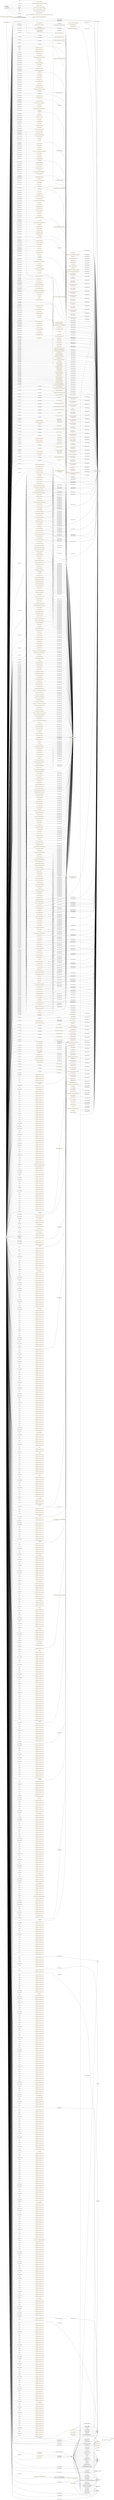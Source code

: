 digraph ar2dtool_diagram { 
rankdir=LR;
size="1501"
node [shape = rectangle, color="orange"]; "base:PcuFlowValue" "base:AxleWeight" "base:AlertCMethod2PrimaryPointLocation" "base:Mobility" "base:Delays" "base:DirectionCompassValue" "base:RoadEntity" "base:Location" "base:MultilingualString" "base:IntegerMetreDistanceValue" "base:ManagedCause" "base:DataValue" "base:Confidence" "base:HeightUnit" "base:CriticalObject" "base:StartPoint" "base:DurationValue" "base:GroupOfPeopleInvolved" "base:Cause" "base:ReferenceSettings" "base:VehicleCharacteristics" "base:RoadSurfaceConditionMeasurements" "base:OffsetDistance" "base:TpegAreaLocation" "base:TpegPointLocation" "base:TpegLinearLocation" "base:MicrogramsConcentrationValue" "base:Accident" "base:Obstruction" "base:AlertCMethod4PrimaryPointLocation" "base:EndPoint" "base:Referent" "base:PlatoonPosition" "base:AutomationLevel" "base:Heading" "base:VehicleFlowValue" "base:UrlLink" "base:ParkingSpotState" "base:WindSpeedValue" "base:PlatoonRole" "base:KilogramConcentrationValue" "base:GroupOfLocations" "base:PointByCoordinates" "base:MesaurementEquipmentFault" "base:SituationRecord" "base:Address" "base:Area" "base:OperatorAction" "http://www.w3.org/2006/time#TemporalEntity" "base:AlertCDirection" "base:SpeedUnit" "base:Platoon" "base:Pollution" "http://www.w3.org/2003/01/geo/wgs84_pos#Point" "base:OverallPeriod" "base:Movement" "base:SpeedValue" "base:PointCoordinates" "base:RoadSideEquipment" "base:PrecipitationDetail" "base:VmsUnitRecord" "base:TpegAreaDescriptor" "base:Route" "base:HeaviestAxleWeightCharacteristic" "base:VulnerableRoadUser" "base:PointAlongLinearElement" "base:Position" "base:Role" "base:ConcentrationOfVehiclesValue" "base:LengthUnit" "base:Status" "base:Identifier" "base:RendezvousLocation" "base:Subjects" "base:BasicData" "base:HeightCharacteristic" "base:LinearWithinLinearElement" "base:AbsolutePosition" "base:FloatingPointMetreDistanceValue" "http://www.w3.org/2006/time#Instant" "base:Width" "base:TpegPoint" "base:MaintenanceVehicles" "base:ElaboratedData" "http://www.opengis.net/ont/geosparql#Feature" "base:ElectronicControlUnit" "base:AxleSpacing" "base:Humidity" "base:Acceleration" "base:MultilingualStringValue" "base:Comment" "base:AlertCMethod2SecondaryPointLocation" "base:Height" "base:AxleFlowValue" "base:VmsUnitFault" "base:AlertCLocation" "base:SiteMeasurements" "base:ApplicationRateValue" "base:Shape" "base:VmsUnitTable" "base:BrakeCapacity" "base:HazardousMaterials" "base:PlatoonVehicleState" "base:VehicleRole" "base:Vehicle" "base:Situation" "base:AlertCPoint" "base:WidthCharacteristic" "base:TrafficConcentration" "base:TrafficView" "base:Wind" "base:TemperatureValue" "base:Management" "https://saref.etsi.org/core/UnitOfMeasure" "base:Source" "base:SpeedPercentile" "base:LinearElement" "base:DistanceAlongLinearElement" "base:VmsUnit" "base:Impact" "https://saref.etsi.org/core/Property" "base:Validity" "base:AccelerationUnit" "base:DeviceStatus" "base:ParkingSpotPoint" "base:PrecipitationIntensityValue" "base:VehicleEnvironment" "base:DirectionBearingValue" "base:NonManagedCause" "base:SupplementaryPositionalDescription" "base:GrossWeightCharacteristic" "base:RoutePoint" "base:Period" "base:Size" "base:RoadTopologyPosition" "https://saref.etsi.org/core/Device" "base:LifeCycleManagement" "base:AlertCArea" "base:NumberOfAxlesCharacteristic" "base:PlatoonState" "base:ElaboratedDataFault" "base:Visibility" "base:PressureValue" "base:Destination" "base:RelativePosition" "base:HeaderInformation" "base:DateTimeValue" "base:TrafficStatusValue" "base:AlertCLinear" "base:InternationalIdentifier" "base:Length" "http://www.opengis.net/ont/geosparql#Geometry" "base:PercentageValue" "base:LengthCharacteristic" "base:Itinerary" "base:Temperature" ; /*classes style*/
	"base:hasPlatoonPosition" -> "base:hasPosition" [ label = "rdfs:subPropertyOf" ];
	"base:axleSpacingOnVehicle" -> "owl:topObjectProperty" [ label = "rdfs:subPropertyOf" ];
	"base:publicationTime" -> "owl:topDataProperty" [ label = "rdfs:subPropertyOf" ];
	"base:dewPointTemperature" -> "owl:topObjectProperty" [ label = "rdfs:subPropertyOf" ];
	"base:id" -> "owl:topDataProperty" [ label = "rdfs:subPropertyOf" ];
	"base:id" -> "owl:topObjectProperty" [ label = "rdfs:subPropertyOf" ];
	"base:areaOfInterest" -> "owl:topDataProperty" [ label = "rdfs:subPropertyOf" ];
	"base:alertCLocationCountryCode" -> "owl:topDataProperty" [ label = "rdfs:subPropertyOf" ];
	"base:alertCLocationCountryCode" -> "owl:topObjectProperty" [ label = "rdfs:subPropertyOf" ];
	"base:overallStartTime" -> "owl:topDataProperty" [ label = "rdfs:subPropertyOf" ];
	"FrontierProject:" -> "https://www.etsi.org/" [ label = ":source" ];
	"FrontierProject:" -> "https://scholar.google.com/citations?user=coCDIj8AAAAJ" [ label = ":contributor" ];
	"FrontierProject:" -> "http://netellany.fr/" [ label = ":contributor" ];
	"FrontierProject:" -> "https://www.linkedin.com/in/lauradaniele" [ label = ":contributor" ];
	"FrontierProject:" -> "https://www.linkedin.com/in/pol-torres-46a83863/" [ label = ":creator" ];
	"FrontierProject:" -> "FrontierProject:" [ label = ":source" ];
	"FrontierProject:" -> "FrontierProject:" [ label = "owl:versionIRI" ];
	"FrontierProject:" -> "https://forge.etsi.org/etsi-software-license" [ label = ":license" ];
	"FrontierProject:" -> "https://docs.datex2.eu/" [ label = ":source" ];
	"FrontierProject:" -> "https://www.etsi.org/deliver/etsi_ts/103400_103499/10341007/01.01.01_60/ts_10341007v010101p.pdf" [ label = "rdfs:seeAlso" ];
	"https://saref.etsi.org/core/isControlledByDevice" -> "owl:topObjectProperty" [ label = "rdfs:subPropertyOf" ];
	"base:management" -> "owl:topObjectProperty" [ label = "rdfs:subPropertyOf" ];
	"base:deIcingApplicationRate" -> "owl:topObjectProperty" [ label = "rdfs:subPropertyOf" ];
	"base:isConfidenceOf" -> "owl:topObjectProperty" [ label = "rdfs:subPropertyOf" ];
	"base:minimumCarOccupancy" -> "owl:topDataProperty" [ label = "rdfs:subPropertyOf" ];
	"base:cause" -> "owl:topObjectProperty" [ label = "rdfs:subPropertyOf" ];
	"base:comment" -> "owl:topObjectProperty" [ label = "rdfs:subPropertyOf" ];
	"base:percentageLongVehicles" -> "owl:topObjectProperty" [ label = "rdfs:subPropertyOf" ];
	"base:descriptor" -> "owl:topObjectProperty" [ label = "rdfs:subPropertyOf" ];
	"base:vmsUnitFault" -> "owl:topDataProperty" [ label = "rdfs:subPropertyOf" ];
	"base:vmsUnitFault" -> "owl:topObjectProperty" [ label = "rdfs:subPropertyOf" ];
	"base:statusDescription" -> "owl:topDataProperty" [ label = "rdfs:subPropertyOf" ];
	"base:statusDescription" -> "owl:topObjectProperty" [ label = "rdfs:subPropertyOf" ];
	"base:visibility" -> "owl:topObjectProperty" [ label = "rdfs:subPropertyOf" ];
	"base:forecastDefault" -> "owl:topDataProperty" [ label = "rdfs:subPropertyOf" ];
	"base:individualVehicleSpeed" -> "owl:topDataProperty" [ label = "rdfs:subPropertyOf" ];
	"base:individualVehicleSpeed" -> "owl:topObjectProperty" [ label = "rdfs:subPropertyOf" ];
	"base:situation" -> "owl:topObjectProperty" [ label = "rdfs:subPropertyOf" ];
	"base:detectsPosition" -> "owl:topObjectProperty" [ label = "rdfs:subPropertyOf" ];
	"base:stationType" -> "owl:topDataProperty" [ label = "rdfs:subPropertyOf" ];
	"http://www.opengis.net/ont/geosparql#Feature" -> "http://www.opengis.net/ont/geosparql#Geometry" [ label = "owl:disjointWith" ];
	"base:categoryOfPeopleInvolved" -> "owl:topDataProperty" [ label = "rdfs:subPropertyOf" ];
	"base:roadIdentifier" -> "owl:topObjectProperty" [ label = "rdfs:subPropertyOf" ];
	"base:humidity" -> "owl:topObjectProperty" [ label = "rdfs:subPropertyOf" ];
	"base:actionOrigin" -> "owl:topDataProperty" [ label = "rdfs:subPropertyOf" ];
	"base:hasRole" -> "owl:topObjectProperty" [ label = "rdfs:subPropertyOf" ];
	"base:forVehiclesWithCharacteristicsOf" -> "owl:topObjectProperty" [ label = "rdfs:subPropertyOf" ];
	"base:hasProvider" -> "owl:topObjectProperty" [ label = "rdfs:subPropertyOf" ];
	"base:alertCDirectionCoded" -> "owl:topDataProperty" [ label = "rdfs:subPropertyOf" ];
	"base:alertCDirectionCoded" -> "owl:topObjectProperty" [ label = "rdfs:subPropertyOf" ];
	"base:directionBoundAtPoint" -> "owl:topDataProperty" [ label = "rdfs:subPropertyOf" ];
	"base:weatherRelatedRoadConditionType" -> "owl:topDataProperty" [ label = "rdfs:subPropertyOf" ];
	"base:faultyEquipmentOrSystemType" -> "owl:topDataProperty" [ label = "rdfs:subPropertyOf" ];
	"base:usesMeasurement" -> "owl:topObjectProperty" [ label = "rdfs:subPropertyOf" ];
	"base:itineraryExtension" -> "owl:topDataProperty" [ label = "rdfs:subPropertyOf" ];
	"base:itineraryExtension" -> "owl:topObjectProperty" [ label = "rdfs:subPropertyOf" ];
	"base:numberOfLanesRestricted" -> "owl:topDataProperty" [ label = "rdfs:subPropertyOf" ];
	"base:numberOfLanesRestricted" -> "owl:topObjectProperty" [ label = "rdfs:subPropertyOf" ];
	"base:measurementSiteTableReference" -> "owl:topObjectProperty" [ label = "rdfs:subPropertyOf" ];
	"base:reasonForDataError" -> "owl:topDataProperty" [ label = "rdfs:subPropertyOf" ];
	"base:vehicleManufacturer" -> "owl:topDataProperty" [ label = "rdfs:subPropertyOf" ];
	"base:roadsideServiceDisruptionExtension" -> "owl:topObjectProperty" [ label = "rdfs:subPropertyOf" ];
	"base:widthCharacteristic" -> "owl:topDataProperty" [ label = "rdfs:subPropertyOf" ];
	"base:widthCharacteristic" -> "owl:topObjectProperty" [ label = "rdfs:subPropertyOf" ];
	"base:trafficView" -> "owl:topObjectProperty" [ label = "rdfs:subPropertyOf" ];
	"base:maintenanceVehicles" -> "owl:topObjectProperty" [ label = "rdfs:subPropertyOf" ];
	"base:measurementOrCalculationTime" -> "owl:topDataProperty" [ label = "rdfs:subPropertyOf" ];
	"base:protectionTemperature" -> "owl:topObjectProperty" [ label = "rdfs:subPropertyOf" ];
	"base:vmsUnitTableIdentification" -> "owl:topDataProperty" [ label = "rdfs:subPropertyOf" ];
	"base:locationCodeForLinearLocation" -> "owl:topObjectProperty" [ label = "rdfs:subPropertyOf" ];
	"base:validityStatus" -> "owl:topDataProperty" [ label = "rdfs:subPropertyOf" ];
	"base:alertCArea" -> "owl:topObjectProperty" [ label = "rdfs:subPropertyOf" ];
	"https://saref.etsi.org/core/isMeasuredIn" -> "owl:topObjectProperty" [ label = "rdfs:subPropertyOf" ];
	"base:bearing" -> "owl:topDataProperty" [ label = "rdfs:subPropertyOf" ];
	"base:impact" -> "owl:topObjectProperty" [ label = "rdfs:subPropertyOf" ];
	"base:vmsUnitTable" -> "owl:topObjectProperty" [ label = "rdfs:subPropertyOf" ];
	"base:originalNumberOfLanes" -> "owl:topDataProperty" [ label = "rdfs:subPropertyOf" ];
	"base:originalNumberOfLanes" -> "owl:topObjectProperty" [ label = "rdfs:subPropertyOf" ];
	"base:towardsReferent" -> "owl:topObjectProperty" [ label = "rdfs:subPropertyOf" ];
	"https://saref.etsi.org/core/hasValue" -> "https://saref.etsi.org/core" [ label = "rdfs:comment" ];
	"https://saref.etsi.org/core/hasValue" -> "owl:topDataProperty" [ label = "rdfs:subPropertyOf" ];
	"base:regularity" -> "owl:topDataProperty" [ label = "rdfs:subPropertyOf" ];
	"base:waterFilmThickness" -> "owl:topObjectProperty" [ label = "rdfs:subPropertyOf" ];
	"base:integerMetreDistance" -> "owl:topDataProperty" [ label = "rdfs:subPropertyOf" ];
	"base:country" -> "owl:topDataProperty" [ label = "rdfs:subPropertyOf" ];
	"base:country" -> "owl:topObjectProperty" [ label = "rdfs:subPropertyOf" ];
	"base:distanceHeadway" -> "owl:topDataProperty" [ label = "rdfs:subPropertyOf" ];
	"base:distanceHeadway" -> "owl:topObjectProperty" [ label = "rdfs:subPropertyOf" ];
	"base:event" -> "owl:topObjectProperty" [ label = "rdfs:subPropertyOf" ];
	"base:roadworksDuration" -> "owl:topDataProperty" [ label = "rdfs:subPropertyOf" ];
	"base:scheduledDepartureTime" -> "owl:topDataProperty" [ label = "rdfs:subPropertyOf" ];
	"base:heaviestAxleWeight" -> "owl:topDataProperty" [ label = "rdfs:subPropertyOf" ];
	"base:ManagedCause" -> "base:NonManagedCause" [ label = "owl:disjointWith" ];
	"base:alternativeRoute" -> "owl:topObjectProperty" [ label = "rdfs:subPropertyOf" ];
	"base:nameOfRoad" -> "owl:topObjectProperty" [ label = "rdfs:subPropertyOf" ];
	"base:generalNetworkManagementType" -> "owl:topDataProperty" [ label = "rdfs:subPropertyOf" ];
	"base:nationalIdentifier" -> "owl:topDataProperty" [ label = "rdfs:subPropertyOf" ];
	"base:nationalIdentifier" -> "owl:topObjectProperty" [ label = "rdfs:subPropertyOf" ];
	"base:vehicleUsage" -> "owl:topDataProperty" [ label = "rdfs:subPropertyOf" ];
	"base:sequentialRampNumber" -> "owl:topDataProperty" [ label = "rdfs:subPropertyOf" ];
	"base:hazardSubstanceItemPageNumber" -> "owl:topDataProperty" [ label = "rdfs:subPropertyOf" ];
	"base:automaticallyInitiated" -> "owl:topDataProperty" [ label = "rdfs:subPropertyOf" ];
	"base:absoluteSpeed" -> "owl:topDataProperty" [ label = "rdfs:subPropertyOf" ];
	"base:numberOfMaintenanceVehicles" -> "owl:topDataProperty" [ label = "rdfs:subPropertyOf" ];
	"base:drivingConditionType" -> "owl:topDataProperty" [ label = "rdfs:subPropertyOf" ];
	"base:roadDestination" -> "owl:topObjectProperty" [ label = "rdfs:subPropertyOf" ];
	"base:pollutantConcentration" -> "owl:topObjectProperty" [ label = "rdfs:subPropertyOf" ];
	"base:availabilityRate" -> "owl:topDataProperty" [ label = "rdfs:subPropertyOf" ];
	"base:publicationCreator" -> "owl:topObjectProperty" [ label = "rdfs:subPropertyOf" ];
	"base:alertCLinear" -> "owl:topObjectProperty" [ label = "rdfs:subPropertyOf" ];
	"base:transitServiceType" -> "owl:topDataProperty" [ label = "rdfs:subPropertyOf" ];
	"base:disturbanceActivityType" -> "owl:topDataProperty" [ label = "rdfs:subPropertyOf" ];
	"base:disturbanceActivityType" -> "owl:topObjectProperty" [ label = "rdfs:subPropertyOf" ];
	"base:travelTimeTrendType" -> "owl:topDataProperty" [ label = "rdfs:subPropertyOf" ];
	"base:windMeasurementHeight" -> "owl:topDataProperty" [ label = "rdfs:subPropertyOf" ];
	"base:operatorActionStatus" -> "owl:topDataProperty" [ label = "rdfs:subPropertyOf" ];
	"base:hasAutomationLevel" -> "owl:topObjectProperty" [ label = "rdfs:subPropertyOf" ];
	"base:trafficTrendType" -> "owl:topDataProperty" [ label = "rdfs:subPropertyOf" ];
	"base:dataError" -> "owl:topDataProperty" [ label = "rdfs:subPropertyOf" ];
	"base:dataError" -> "owl:topObjectProperty" [ label = "rdfs:subPropertyOf" ];
	"base:underTraffic" -> "owl:topDataProperty" [ label = "rdfs:subPropertyOf" ];
	"base:consistsOfEntity" -> "https://saref.etsi.org/core/consistsOf" [ label = "rdfs:subPropertyOf" ];
	"base:occupancy" -> "owl:topDataProperty" [ label = "rdfs:subPropertyOf" ];
	"base:occupancy" -> "owl:topObjectProperty" [ label = "rdfs:subPropertyOf" ];
	"base:specificAxleWeight" -> "owl:topObjectProperty" [ label = "rdfs:subPropertyOf" ];
	"base:measurementOrCalculationTimePrecision" -> "owl:topDataProperty" [ label = "rdfs:subPropertyOf" ];
	"base:linearElementNature" -> "owl:topDataProperty" [ label = "rdfs:subPropertyOf" ];
	"base:actionPlanIdentifier" -> "owl:topDataProperty" [ label = "rdfs:subPropertyOf" ];
	"base:causeDescription" -> "owl:topDataProperty" [ label = "rdfs:subPropertyOf" ];
	"base:causeDescription" -> "owl:topObjectProperty" [ label = "rdfs:subPropertyOf" ];
	"base:pointCoordinates" -> "owl:topObjectProperty" [ label = "rdfs:subPropertyOf" ];
	"base:roadOperatorServiceDisruptionType" -> "owl:topDataProperty" [ label = "rdfs:subPropertyOf" ];
	"base:vehicleModel" -> "owl:topDataProperty" [ label = "rdfs:subPropertyOf" ];
	"base:hasPlatoonMember" -> "base:hasMember" [ label = "rdfs:subPropertyOf" ];
	"base:exitTime" -> "owl:topDataProperty" [ label = "rdfs:subPropertyOf" ];
	"base:exitTime" -> "owl:topObjectProperty" [ label = "rdfs:subPropertyOf" ];
	"base:alertCDirectionNamed" -> "owl:topObjectProperty" [ label = "rdfs:subPropertyOf" ];
	"base:freeFlowTravelTime" -> "owl:topObjectProperty" [ label = "rdfs:subPropertyOf" ];
	"base:periodName" -> "owl:topDataProperty" [ label = "rdfs:subPropertyOf" ];
	"base:averageDistanceHeadway" -> "owl:topObjectProperty" [ label = "rdfs:subPropertyOf" ];
	"base:delayTimeValue" -> "owl:topDataProperty" [ label = "rdfs:subPropertyOf" ];
	"base:vehicleIdentifier" -> "owl:topDataProperty" [ label = "rdfs:subPropertyOf" ];
	"base:validityTimeSpecification" -> "owl:topDataProperty" [ label = "rdfs:subPropertyOf" ];
	"base:validityTimeSpecification" -> "owl:topObjectProperty" [ label = "rdfs:subPropertyOf" ];
	"base:timeMeaning" -> "owl:topDataProperty" [ label = "rdfs:subPropertyOf" ];
	"base:informationStatus" -> "owl:topDataProperty" [ label = "rdfs:subPropertyOf" ];
	"base:hasPlatoonIndex" -> "owl:topDataProperty" [ label = "rdfs:subPropertyOf" ];
	"base:relativeSpeed" -> "owl:topDataProperty" [ label = "rdfs:subPropertyOf" ];
	"base:relativeSpeed" -> "owl:topObjectProperty" [ label = "rdfs:subPropertyOf" ];
	"base:hasDescriptionName" -> "owl:topDataProperty" [ label = "rdfs:subPropertyOf" ];
	"base:heaviestAxleWeightCharacteristic" -> "owl:topObjectProperty" [ label = "rdfs:subPropertyOf" ];
	"base:situationRecord" -> "owl:topObjectProperty" [ label = "rdfs:subPropertyOf" ];
	"base:vehicleType" -> "owl:topDataProperty" [ label = "rdfs:subPropertyOf" ];
	"base:vehicleType" -> "owl:topObjectProperty" [ label = "rdfs:subPropertyOf" ];
	"base:queueLength" -> "owl:topDataProperty" [ label = "rdfs:subPropertyOf" ];
	"http://www.w3.org/2006/time#hasBeginning" -> "owl:topObjectProperty" [ label = "rdfs:subPropertyOf" ];
	"https://saref.etsi.org/core/controlsProperty" -> "owl:topObjectProperty" [ label = "rdfs:subPropertyOf" ];
	"base:overallSeverity" -> "owl:topDataProperty" [ label = "rdfs:subPropertyOf" ];
	"base:lastUpdateOfDeviceInformation" -> "owl:topDataProperty" [ label = "rdfs:subPropertyOf" ];
	"base:measurementOrCalculationPeriod" -> "owl:topDataProperty" [ label = "rdfs:subPropertyOf" ];
	"base:version" -> "owl:topDataProperty" [ label = "rdfs:subPropertyOf" ];
	"base:version" -> "owl:topObjectProperty" [ label = "rdfs:subPropertyOf" ];
	"base:normallyExpectedTravelTime" -> "owl:topObjectProperty" [ label = "rdfs:subPropertyOf" ];
	"base:pointByCoordinates" -> "owl:topObjectProperty" [ label = "rdfs:subPropertyOf" ];
	"base:precipitationIntensity" -> "owl:topObjectProperty" [ label = "rdfs:subPropertyOf" ];
	"base:nonWeatherRelatedRoadConditionType" -> "owl:topDataProperty" [ label = "rdfs:subPropertyOf" ];
	"base:lang" -> "owl:topDataProperty" [ label = "rdfs:subPropertyOf" ];
	"base:lang" -> "owl:topObjectProperty" [ label = "rdfs:subPropertyOf" ];
	"base:carriageway" -> "owl:topDataProperty" [ label = "rdfs:subPropertyOf" ];
	"base:hasOwner" -> "owl:topObjectProperty" [ label = "rdfs:subPropertyOf" ];
	"base:alertCMethod2SecondaryPointLocation" -> "owl:topObjectProperty" [ label = "rdfs:subPropertyOf" ];
	"base:accuracy" -> "owl:topDataProperty" [ label = "rdfs:subPropertyOf" ];
	"base:situationRecordFirstSupplierVersionTime" -> "owl:topDataProperty" [ label = "rdfs:subPropertyOf" ];
	"base:pollutantType" -> "owl:topDataProperty" [ label = "rdfs:subPropertyOf" ];
	"base:administrativeAreaOfPoint" -> "owl:topObjectProperty" [ label = "rdfs:subPropertyOf" ];
	"base:alertCLocationName" -> "owl:topObjectProperty" [ label = "rdfs:subPropertyOf" ];
	"base:vehicleLength" -> "owl:topDataProperty" [ label = "rdfs:subPropertyOf" ];
	"base:accidentExtension" -> "owl:topDataProperty" [ label = "rdfs:subPropertyOf" ];
	"base:routeDestination" -> "owl:topDataProperty" [ label = "rdfs:subPropertyOf" ];
	"base:routeDestination" -> "owl:topObjectProperty" [ label = "rdfs:subPropertyOf" ];
	"base:to" -> "owl:topObjectProperty" [ label = "rdfs:subPropertyOf" ];
	"base:obstructingVehicle" -> "owl:topObjectProperty" [ label = "rdfs:subPropertyOf" ];
	"base:feedType" -> "owl:topDataProperty" [ label = "rdfs:subPropertyOf" ];
	"base:feedType" -> "owl:topObjectProperty" [ label = "rdfs:subPropertyOf" ];
	"base:typeOfDevice" -> "owl:topDataProperty" [ label = "rdfs:subPropertyOf" ];
	"base:alertCLocationTableNumber" -> "owl:topDataProperty" [ label = "rdfs:subPropertyOf" ];
	"base:alertCLocationTableNumber" -> "owl:topObjectProperty" [ label = "rdfs:subPropertyOf" ];
	"base:numberOfVehiclesWaiting" -> "owl:topDataProperty" [ label = "rdfs:subPropertyOf" ];
	"base:hasWidth" -> "owl:topObjectProperty" [ label = "rdfs:subPropertyOf" ];
	"base:alertCDirectionSense" -> "owl:topDataProperty" [ label = "rdfs:subPropertyOf" ];
	"base:alertCDirectionSense" -> "owl:topObjectProperty" [ label = "rdfs:subPropertyOf" ];
	"base:hasPlatoonRole" -> "base:hasRole" [ label = "rdfs:subPropertyOf" ];
	"base:hasIdentifier" -> "owl:topObjectProperty" [ label = "rdfs:subPropertyOf" ];
	"base:alertCLocation" -> "owl:topObjectProperty" [ label = "rdfs:subPropertyOf" ];
	"base:maximumWindSpeed" -> "owl:topObjectProperty" [ label = "rdfs:subPropertyOf" ];
	"base:numberOfAxles" -> "owl:topDataProperty" [ label = "rdfs:subPropertyOf" ];
	"base:vehicleWidth" -> "owl:topDataProperty" [ label = "rdfs:subPropertyOf" ];
	"base:vmsUnitIPAddress" -> "owl:topDataProperty" [ label = "rdfs:subPropertyOf" ];
	"base:commentType" -> "owl:topDataProperty" [ label = "rdfs:subPropertyOf" ];
	"base:distanceToThisRoad" -> "owl:topDataProperty" [ label = "rdfs:subPropertyOf" ];
	"base:concentrationOfVehicles" -> "owl:topDataProperty" [ label = "rdfs:subPropertyOf" ];
	"base:locationDescriptor" -> "owl:topDataProperty" [ label = "rdfs:subPropertyOf" ];
	"base:nonGeneralPublicComment" -> "owl:topObjectProperty" [ label = "rdfs:subPropertyOf" ];
	"base:publicEventType" -> "owl:topDataProperty" [ label = "rdfs:subPropertyOf" ];
	"base:hasDestinationEndPoint" -> "base:hasDestination" [ label = "rdfs:subPropertyOf" ];
	"base:forecast" -> "owl:topDataProperty" [ label = "rdfs:subPropertyOf" ];
	"base:groupOfPeopleInvolved" -> "owl:topObjectProperty" [ label = "rdfs:subPropertyOf" ];
	"base:presenceDurationTime" -> "owl:topDataProperty" [ label = "rdfs:subPropertyOf" ];
	"base:presenceDurationTime" -> "owl:topObjectProperty" [ label = "rdfs:subPropertyOf" ];
	"base:animalPresenceType" -> "owl:topDataProperty" [ label = "rdfs:subPropertyOf" ];
	"base:timeValue" -> "owl:topDataProperty" [ label = "rdfs:subPropertyOf" ];
	"base:situationRecordCreationTime" -> "owl:topDataProperty" [ label = "rdfs:subPropertyOf" ];
	"base:roadsideServiceDisruptionType" -> "owl:topDataProperty" [ label = "rdfs:subPropertyOf" ];
	"base:alertCMethod4PrimaryPointLocation" -> "owl:topObjectProperty" [ label = "rdfs:subPropertyOf" ];
	"base:vehiclePercentage" -> "owl:topObjectProperty" [ label = "rdfs:subPropertyOf" ];
	"base:situationRecordObservationTime" -> "owl:topDataProperty" [ label = "rdfs:subPropertyOf" ];
	"base:arrivalTime" -> "owl:topDataProperty" [ label = "rdfs:subPropertyOf" ];
	"base:arrivalTime" -> "owl:topObjectProperty" [ label = "rdfs:subPropertyOf" ];
	"base:tpegAreaLocationType" -> "owl:topDataProperty" [ label = "rdfs:subPropertyOf" ];
	"base:grossWeightCharacteristic" -> "owl:topObjectProperty" [ label = "rdfs:subPropertyOf" ];
	"base:faultIdentifier" -> "owl:topDataProperty" [ label = "rdfs:subPropertyOf" ];
	"base:hasShape" -> "owl:topObjectProperty" [ label = "rdfs:subPropertyOf" ];
	"http://www.w3.org/2006/time#hasEnd" -> "owl:topObjectProperty" [ label = "rdfs:subPropertyOf" ];
	"base:situationVersionCreationTime" -> "owl:topDataProperty" [ label = "rdfs:subPropertyOf" ];
	"base:vehicleInvolved" -> "owl:topObjectProperty" [ label = "rdfs:subPropertyOf" ];
	"base:heightGradeOfPoint" -> "owl:topDataProperty" [ label = "rdfs:subPropertyOf" ];
	"base:specificLocation" -> "owl:topDataProperty" [ label = "rdfs:subPropertyOf" ];
	"base:specificLocation" -> "owl:topObjectProperty" [ label = "rdfs:subPropertyOf" ];
	"base:timeDefault" -> "owl:topDataProperty" [ label = "rdfs:subPropertyOf" ];
	"base:hasRoute" -> "owl:topObjectProperty" [ label = "rdfs:subPropertyOf" ];
	"base:pressure" -> "owl:topDataProperty" [ label = "rdfs:subPropertyOf" ];
	"base:subjects" -> "owl:topObjectProperty" [ label = "rdfs:subPropertyOf" ];
	"base:hazardCodeVersionNumber" -> "owl:topDataProperty" [ label = "rdfs:subPropertyOf" ];
	"base:probabilityOfOccurrence" -> "owl:topDataProperty" [ label = "rdfs:subPropertyOf" ];
	"base:mobilityOfActivity" -> "owl:topObjectProperty" [ label = "rdfs:subPropertyOf" ];
	"base:hasProperty" -> "owl:topObjectProperty" [ label = "rdfs:subPropertyOf" ];
	"http://www.w3.org/2003/01/geo/wgs84_pos#location" -> "owl:topObjectProperty" [ label = "rdfs:subPropertyOf" ];
	"base:mobilityOfObstruction" -> "owl:topObjectProperty" [ label = "rdfs:subPropertyOf" ];
	"base:pertinentLocation" -> "owl:topDataProperty" [ label = "rdfs:subPropertyOf" ];
	"base:pertinentLocation" -> "owl:topObjectProperty" [ label = "rdfs:subPropertyOf" ];
	"base:depthOfSnow" -> "owl:topObjectProperty" [ label = "rdfs:subPropertyOf" ];
	"base:vmsUnitRecord" -> "owl:topObjectProperty" [ label = "rdfs:subPropertyOf" ];
	"base:validPeriod" -> "owl:topObjectProperty" [ label = "rdfs:subPropertyOf" ];
	"base:trafficStatus" -> "owl:topDataProperty" [ label = "rdfs:subPropertyOf" ];
	"base:trafficStatus" -> "owl:topObjectProperty" [ label = "rdfs:subPropertyOf" ];
	"base:chemicalName" -> "owl:topDataProperty" [ label = "rdfs:subPropertyOf" ];
	"base:chemicalName" -> "owl:topObjectProperty" [ label = "rdfs:subPropertyOf" ];
	"base:hasFormat" -> "owl:topObjectProperty" [ label = "rdfs:subPropertyOf" ];
	"base:mobility" -> "owl:topObjectProperty" [ label = "rdfs:subPropertyOf" ];
	"base:hasPerceptionState" -> "base:hasState" [ label = "rdfs:subPropertyOf" ];
	"base:averageVehicleSpeed" -> "owl:topDataProperty" [ label = "rdfs:subPropertyOf" ];
	"base:averageVehicleSpeed" -> "owl:topObjectProperty" [ label = "rdfs:subPropertyOf" ];
	"base:roadSurfaceConditionMeasurements" -> "owl:topObjectProperty" [ label = "rdfs:subPropertyOf" ];
	"base:faultSeverity" -> "owl:topDataProperty" [ label = "rdfs:subPropertyOf" ];
	"base:smoothingFactor" -> "owl:topDataProperty" [ label = "rdfs:subPropertyOf" ];
	"base:hasLength" -> "owl:topObjectProperty" [ label = "rdfs:subPropertyOf" ];
	"base:groupOfVehiclesInvolved" -> "owl:topObjectProperty" [ label = "rdfs:subPropertyOf" ];
	"base:dangerousGoodsRegulations" -> "owl:topDataProperty" [ label = "rdfs:subPropertyOf" ];
	"base:alertCDirection" -> "owl:topObjectProperty" [ label = "rdfs:subPropertyOf" ];
	"base:typeOfRoad" -> "owl:topDataProperty" [ label = "rdfs:subPropertyOf" ];
	"base:accidentType" -> "owl:topDataProperty" [ label = "rdfs:subPropertyOf" ];
	"base:distanceAlongLinearElement" -> "owl:topObjectProperty" [ label = "rdfs:subPropertyOf" ];
	"base:depth" -> "owl:topDataProperty" [ label = "rdfs:subPropertyOf" ];
	"base:roadworksScale" -> "owl:topDataProperty" [ label = "rdfs:subPropertyOf" ];
	"base:validity" -> "owl:topObjectProperty" [ label = "rdfs:subPropertyOf" ];
	"base:hasPosition" -> "owl:topObjectProperty" [ label = "rdfs:subPropertyOf" ];
	"base:measurementEquipmentFault" -> "owl:topDataProperty" [ label = "rdfs:subPropertyOf" ];
	"base:roadSurfaceTemperature" -> "owl:topObjectProperty" [ label = "rdfs:subPropertyOf" ];
	"base:hasRelativePosition" -> "base:hasPosition" [ label = "rdfs:subPropertyOf" ];
	"base:dangerousGoodsFlashPoint" -> "owl:topDataProperty" [ label = "rdfs:subPropertyOf" ];
	"base:weightOfDangerousGoods" -> "owl:topDataProperty" [ label = "rdfs:subPropertyOf" ];
	"base:hasEnvironment" -> "owl:topObjectProperty" [ label = "rdfs:subPropertyOf" ];
	"base:alertCPoint" -> "owl:topObjectProperty" [ label = "rdfs:subPropertyOf" ];
	"base:hasDestinationAddress" -> "base:hasDestination" [ label = "rdfs:subPropertyOf" ];
	"base:averageSpeed" -> "owl:topDataProperty" [ label = "rdfs:subPropertyOf" ];
	"base:authorityOperationType" -> "owl:topDataProperty" [ label = "rdfs:subPropertyOf" ];
	"base:transitServiceInformation" -> "owl:topDataProperty" [ label = "rdfs:subPropertyOf" ];
	"base:journeyDestination" -> "owl:topObjectProperty" [ label = "rdfs:subPropertyOf" ];
	"base:lastDeviceCheck" -> "owl:topDataProperty" [ label = "rdfs:subPropertyOf" ];
	"base:faultDescription" -> "owl:topDataProperty" [ label = "rdfs:subPropertyOf" ];
	"base:faultDescription" -> "owl:topObjectProperty" [ label = "rdfs:subPropertyOf" ];
	"base:siteMeasurements" -> "owl:topObjectProperty" [ label = "rdfs:subPropertyOf" ];
	"base:severity" -> "owl:topDataProperty" [ label = "rdfs:subPropertyOf" ];
	"base:roadsideAssistanceType" -> "owl:topDataProperty" [ label = "rdfs:subPropertyOf" ];
	"base:genericPublicationName" -> "owl:topDataProperty" [ label = "rdfs:subPropertyOf" ];
	"base:fuelType" -> "owl:topDataProperty" [ label = "rdfs:subPropertyOf" ];
	"base:deIcingConcentration" -> "owl:topObjectProperty" [ label = "rdfs:subPropertyOf" ];
	"base:gmlLineString" -> "owl:topObjectProperty" [ label = "rdfs:subPropertyOf" ];
	"base:linearElementReferenceModel" -> "owl:topDataProperty" [ label = "rdfs:subPropertyOf" ];
	"base:numberOfSubjects" -> "owl:topDataProperty" [ label = "rdfs:subPropertyOf" ];
	"base:startOfPeriod" -> "owl:topDataProperty" [ label = "rdfs:subPropertyOf" ];
	"base:overallEndTime" -> "owl:topDataProperty" [ label = "rdfs:subPropertyOf" ];
	"base:vehicleRegistrationPlateIdentifier" -> "owl:topDataProperty" [ label = "rdfs:subPropertyOf" ];
	"base:windSpeed" -> "owl:topDataProperty" [ label = "rdfs:subPropertyOf" ];
	"base:windSpeed" -> "owl:topObjectProperty" [ label = "rdfs:subPropertyOf" ];
	"base:linearElementReferenceModelVersion" -> "owl:topDataProperty" [ label = "rdfs:subPropertyOf" ];
	"base:pollution" -> "owl:topObjectProperty" [ label = "rdfs:subPropertyOf" ];
	"base:periodDefault" -> "owl:topDataProperty" [ label = "rdfs:subPropertyOf" ];
	"base:referentType" -> "owl:topDataProperty" [ label = "rdfs:subPropertyOf" ];
	"base:tpegAreaDescriptorType" -> "owl:topDataProperty" [ label = "rdfs:subPropertyOf" ];
	"base:poorEnvironmentType" -> "owl:topDataProperty" [ label = "rdfs:subPropertyOf" ];
	"base:isMemberOf" -> "owl:topObjectProperty" [ label = "rdfs:subPropertyOf" ];
	"base:hasOpeningTimeAvailability" -> "owl:topObjectProperty" [ label = "rdfs:subPropertyOf" ];
	"base:consistsOfVehicle" -> "https://saref.etsi.org/core/consistsOf" [ label = "rdfs:subPropertyOf" ];
	"base:distanceGap" -> "owl:topDataProperty" [ label = "rdfs:subPropertyOf" ];
	"base:distanceGap" -> "owl:topObjectProperty" [ label = "rdfs:subPropertyOf" ];
	"base:trafficCongestion" -> "owl:topObjectProperty" [ label = "rdfs:subPropertyOf" ];
	"base:hasParkingVehicleState" -> "base:hasState" [ label = "rdfs:subPropertyOf" ];
	"base:vmsUnitIdentifier" -> "owl:topDataProperty" [ label = "rdfs:subPropertyOf" ];
	"base:sourceCountry" -> "owl:topDataProperty" [ label = "rdfs:subPropertyOf" ];
	"base:infrastructureDamageType" -> "owl:topDataProperty" [ label = "rdfs:subPropertyOf" ];
	"base:hasDataOf" -> "owl:topObjectProperty" [ label = "rdfs:subPropertyOf" ];
	"http://www.opengis.net/ont/geosparql#hasGeometry" -> "owl:topObjectProperty" [ label = "rdfs:subPropertyOf" ];
	"base:numberOfInputValuesUsed" -> "owl:topDataProperty" [ label = "rdfs:subPropertyOf" ];
	"base:wind" -> "owl:topObjectProperty" [ label = "rdfs:subPropertyOf" ];
	"base:abnormalTrafficType" -> "owl:topDataProperty" [ label = "rdfs:subPropertyOf" ];
	"base:pcuFlow" -> "owl:topObjectProperty" [ label = "rdfs:subPropertyOf" ];
	"base:hasConfidenceUnitOfMeasure" -> "owl:topObjectProperty" [ label = "rdfs:subPropertyOf" ];
	"base:feedDescription" -> "owl:topObjectProperty" [ label = "rdfs:subPropertyOf" ];
	"base:routeCode" -> "owl:topDataProperty" [ label = "rdfs:subPropertyOf" ];
	"base:routeCode" -> "owl:topObjectProperty" [ label = "rdfs:subPropertyOf" ];
	"base:vmsUnit" -> "owl:topObjectProperty" [ label = "rdfs:subPropertyOf" ];
	"base:timeGap" -> "owl:topDataProperty" [ label = "rdfs:subPropertyOf" ];
	"base:timeGap" -> "owl:topObjectProperty" [ label = "rdfs:subPropertyOf" ];
	"base:faultType" -> "owl:topDataProperty" [ label = "rdfs:subPropertyOf" ];
	"base:airTemperature" -> "owl:topObjectProperty" [ label = "rdfs:subPropertyOf" ];
	"base:dateTime" -> "owl:topDataProperty" [ label = "rdfs:subPropertyOf" ];
	"base:hasPlatoonVehicleState" -> "base:hasState" [ label = "rdfs:subPropertyOf" ];
	"base:obstructionType" -> "owl:topDataProperty" [ label = "rdfs:subPropertyOf" ];
	"base:obstructionType" -> "owl:topObjectProperty" [ label = "rdfs:subPropertyOf" ];
	"base:confidentialityOverride" -> "owl:topDataProperty" [ label = "rdfs:subPropertyOf" ];
	"base:totalNumberOfVehiclesInvolved" -> "owl:topDataProperty" [ label = "rdfs:subPropertyOf" ];
	"base:situationVersionTime" -> "owl:topDataProperty" [ label = "rdfs:subPropertyOf" ];
	"base:urlLink" -> "owl:topObjectProperty" [ label = "rdfs:subPropertyOf" ];
	"base:source" -> "owl:topObjectProperty" [ label = "rdfs:subPropertyOf" ];
	"base:address" -> "owl:topDataProperty" [ label = "rdfs:subPropertyOf" ];
	"base:urlLinkDescription" -> "owl:topObjectProperty" [ label = "rdfs:subPropertyOf" ];
	"base:sourceType" -> "owl:topDataProperty" [ label = "rdfs:subPropertyOf" ];
	"base:noPrecipitation" -> "owl:topDataProperty" [ label = "rdfs:subPropertyOf" ];
	"base:generalMessageToRoadUsers" -> "owl:topObjectProperty" [ label = "rdfs:subPropertyOf" ];
	"base:hasCoordinateX" -> "owl:topDataProperty" [ label = "rdfs:subPropertyOf" ];
	"base:temporarySpeedLimit" -> "owl:topDataProperty" [ label = "rdfs:subPropertyOf" ];
	"base:delayBand" -> "owl:topDataProperty" [ label = "rdfs:subPropertyOf" ];
	"base:relativeTrafficFlow" -> "owl:topDataProperty" [ label = "rdfs:subPropertyOf" ];
	"base:travelTimeType" -> "owl:topDataProperty" [ label = "rdfs:subPropertyOf" ];
	"base:vehicleStatus" -> "owl:topDataProperty" [ label = "rdfs:subPropertyOf" ];
	"base:hasMaxSize" -> "owl:topDataProperty" [ label = "rdfs:subPropertyOf" ];
	"base:roadOrCarriagewayOrLaneManagementType" -> "owl:topDataProperty" [ label = "rdfs:subPropertyOf" ];
	"base:vehicleObstructionType" -> "owl:topDataProperty" [ label = "rdfs:subPropertyOf" ];
	"base:endPointOfLinearElement" -> "owl:topObjectProperty" [ label = "rdfs:subPropertyOf" ];
	"https://saref.etsi.org/core/hasTimestamp" -> "owl:topDataProperty" [ label = "rdfs:subPropertyOf" ];
	"base:capacityRemaining" -> "owl:topDataProperty" [ label = "rdfs:subPropertyOf" ];
	"base:capacityRemaining" -> "owl:topObjectProperty" [ label = "rdfs:subPropertyOf" ];
	"base:minimumTemperature" -> "owl:topObjectProperty" [ label = "rdfs:subPropertyOf" ];
	"base:urgency" -> "owl:topDataProperty" [ label = "rdfs:subPropertyOf" ];
	"base:freeFlowSpeed" -> "owl:topDataProperty" [ label = "rdfs:subPropertyOf" ];
	"base:freeFlowSpeed" -> "owl:topObjectProperty" [ label = "rdfs:subPropertyOf" ];
	"base:residualRoadWidth" -> "owl:topDataProperty" [ label = "rdfs:subPropertyOf" ];
	"base:residualRoadWidth" -> "owl:topObjectProperty" [ label = "rdfs:subPropertyOf" ];
	"base:standardDeviation" -> "owl:topDataProperty" [ label = "rdfs:subPropertyOf" ];
	"base:volumeOfDangerousGoods" -> "owl:topDataProperty" [ label = "rdfs:subPropertyOf" ];
	"base:alive" -> "owl:topDataProperty" [ label = "rdfs:subPropertyOf" ];
	"base:sourceIdentification" -> "owl:topDataProperty" [ label = "rdfs:subPropertyOf" ];
	"base:hasRoadTopologyPosition" -> "base:hasPosition" [ label = "rdfs:subPropertyOf" ];
	"base:locationReference" -> "owl:topDataProperty" [ label = "rdfs:subPropertyOf" ];
	"base:locationReference" -> "owl:topObjectProperty" [ label = "rdfs:subPropertyOf" ];
	"base:locationReference" -> "base:pertinentLocation" [ label = "owl:equivalentProperty" ];
	"base:faultCreationTime" -> "owl:topDataProperty" [ label = "rdfs:subPropertyOf" ];
	"base:signedRerouting" -> "owl:topDataProperty" [ label = "rdfs:subPropertyOf" ];
	"base:srsDimension" -> "owl:topDataProperty" [ label = "rdfs:subPropertyOf" ];
	"base:elaboratedData" -> "owl:topObjectProperty" [ label = "rdfs:subPropertyOf" ];
	"base:posList" -> "owl:topDataProperty" [ label = "rdfs:subPropertyOf" ];
	"base:posList" -> "owl:topObjectProperty" [ label = "rdfs:subPropertyOf" ];
	"base:situationRecordExtension" -> "owl:topObjectProperty" [ label = "rdfs:subPropertyOf" ];
	"base:trafficStatusDefault" -> "owl:topDataProperty" [ label = "rdfs:subPropertyOf" ];
	"base:trafficStatusDefault" -> "owl:topObjectProperty" [ label = "rdfs:subPropertyOf" ];
	"base:restlessness" -> "owl:topDataProperty" [ label = "rdfs:subPropertyOf" ];
	"base:axleWeight" -> "owl:topDataProperty" [ label = "rdfs:subPropertyOf" ];
	"base:axleWeight" -> "owl:topObjectProperty" [ label = "rdfs:subPropertyOf" ];
	"base:tpegLinearLocationType" -> "owl:topDataProperty" [ label = "rdfs:subPropertyOf" ];
	"base:precipitationDetail" -> "owl:topObjectProperty" [ label = "rdfs:subPropertyOf" ];
	"base:consistsOfEquipment" -> "https://saref.etsi.org/core/consistsOf" [ label = "rdfs:subPropertyOf" ];
	"base:trafficFlowCharacteristics" -> "owl:topDataProperty" [ label = "rdfs:subPropertyOf" ];
	"base:produces" -> "owl:topObjectProperty" [ label = "rdfs:subPropertyOf" ];
	"base:numberOfPeople" -> "owl:topDataProperty" [ label = "rdfs:subPropertyOf" ];
	"base:vehicleHeight" -> "owl:topDataProperty" [ label = "rdfs:subPropertyOf" ];
	"base:passageDurationTime" -> "owl:topDataProperty" [ label = "rdfs:subPropertyOf" ];
	"base:passageDurationTime" -> "owl:topObjectProperty" [ label = "rdfs:subPropertyOf" ];
	"https://saref.etsi.org/core/measurementMadeBy" -> "owl:topObjectProperty" [ label = "rdfs:subPropertyOf" ];
	"base:exceptionPeriod" -> "owl:topObjectProperty" [ label = "rdfs:subPropertyOf" ];
	"base:trafficConstrictionType" -> "owl:topDataProperty" [ label = "rdfs:subPropertyOf" ];
	"base:trafficConstrictionType" -> "owl:topObjectProperty" [ label = "rdfs:subPropertyOf" ];
	"http://www.w3.org/2006/time#inXSDDateTimeStamp" -> "owl:topDataProperty" [ label = "rdfs:subPropertyOf" ];
	"base:hasBrakeCapacity" -> "owl:topObjectProperty" [ label = "rdfs:subPropertyOf" ];
	"base:hazardCodeIdentification" -> "owl:topDataProperty" [ label = "rdfs:subPropertyOf" ];
	"base:injuryStatus" -> "owl:topDataProperty" [ label = "rdfs:subPropertyOf" ];
	"base:hasVehicleRole" -> "base:hasRole" [ label = "rdfs:subPropertyOf" ];
	"base:comparisonOperator" -> "owl:topDataProperty" [ label = "rdfs:subPropertyOf" ];
	"base:generalPublicComment" -> "owl:topObjectProperty" [ label = "rdfs:subPropertyOf" ];
	"base:hasDestination" -> "owl:topObjectProperty" [ label = "rdfs:subPropertyOf" ];
	"base:alertCLocationTableVersion" -> "owl:topDataProperty" [ label = "rdfs:subPropertyOf" ];
	"base:alertCLocationTableVersion" -> "owl:topObjectProperty" [ label = "rdfs:subPropertyOf" ];
	"base:hasMember" -> "owl:topObjectProperty" [ label = "rdfs:subPropertyOf" ];
	"base:tremCardNumber" -> "owl:topDataProperty" [ label = "rdfs:subPropertyOf" ];
	"base:trafficViewTime" -> "owl:topDataProperty" [ label = "rdfs:subPropertyOf" ];
	"base:roadOrigination" -> "owl:topObjectProperty" [ label = "rdfs:subPropertyOf" ];
	"base:hasPlatoonState" -> "base:hasState" [ label = "rdfs:subPropertyOf" ];
	"base:generalDeviceStatus" -> "owl:topDataProperty" [ label = "rdfs:subPropertyOf" ];
	"base:journeyOrigin" -> "owl:topObjectProperty" [ label = "rdfs:subPropertyOf" ];
	"base:heightGradeOfLinearSection" -> "owl:topDataProperty" [ label = "rdfs:subPropertyOf" ];
	"base:hasSize" -> "owl:topObjectProperty" [ label = "rdfs:subPropertyOf" ];
	"base:speedPercentile" -> "owl:topObjectProperty" [ label = "rdfs:subPropertyOf" ];
	"http://www.w3.org/2003/01/geo/wgs84_pos#alt" -> "owl:topDataProperty" [ label = "rdfs:subPropertyOf" ];
	"base:concentration" -> "owl:topObjectProperty" [ label = "rdfs:subPropertyOf" ];
	"base:hasVehicleEnvironmentMember" -> "base:hasMember" [ label = "rdfs:subPropertyOf" ];
	"base:harmonicSpeed" -> "owl:topDataProperty" [ label = "rdfs:subPropertyOf" ];
	"base:harmonicSpeed" -> "owl:topObjectProperty" [ label = "rdfs:subPropertyOf" ];
	"base:fromReferent" -> "owl:topObjectProperty" [ label = "rdfs:subPropertyOf" ];
	"base:constructionWorkType" -> "owl:topDataProperty" [ label = "rdfs:subPropertyOf" ];
	"base:consistsOfUser" -> "https://saref.etsi.org/core/consistsOf" [ label = "rdfs:subPropertyOf" ];
	"base:measurementTimeDefault" -> "owl:topDataProperty" [ label = "rdfs:subPropertyOf" ];
	"base:supplierCalculatedDataQuality" -> "owl:topDataProperty" [ label = "rdfs:subPropertyOf" ];
	"base:maximumPermittedAxleWeight" -> "owl:topDataProperty" [ label = "rdfs:subPropertyOf" ];
	"base:maximumPermittedAxleWeight" -> "owl:topObjectProperty" [ label = "rdfs:subPropertyOf" ];
	"base:axleSpacing" -> "owl:topDataProperty" [ label = "rdfs:subPropertyOf" ];
	"base:axleSpacing" -> "owl:topObjectProperty" [ label = "rdfs:subPropertyOf" ];
	"base:environmentalObstructionType" -> "owl:topDataProperty" [ label = "rdfs:subPropertyOf" ];
	"base:complianceOption" -> "owl:topDataProperty" [ label = "rdfs:subPropertyOf" ];
	"base:genericSituationRecordName" -> "owl:topDataProperty" [ label = "rdfs:subPropertyOf" ];
	"http://www.w3.org/2003/01/geo/wgs84_pos#lat" -> "owl:topDataProperty" [ label = "rdfs:subPropertyOf" ];
	"base:directionBoundOnLinearSection" -> "owl:topDataProperty" [ label = "rdfs:subPropertyOf" ];
	"base:endOfPeriod" -> "owl:topDataProperty" [ label = "rdfs:subPropertyOf" ];
	"base:roadMaintenance" -> "owl:topDataProperty" [ label = "rdfs:subPropertyOf" ];
	"base:roadMaintenance" -> "owl:topObjectProperty" [ label = "rdfs:subPropertyOf" ];
	"base:hasEstimatedRendezvousLocation" -> "owl:topObjectProperty" [ label = "rdfs:subPropertyOf" ];
	"base:hasOrigin" -> "owl:topObjectProperty" [ label = "rdfs:subPropertyOf" ];
	"base:grossVehicleWeight" -> "owl:topDataProperty" [ label = "rdfs:subPropertyOf" ];
	"base:equipmentOrSystemFaultType" -> "owl:topDataProperty" [ label = "rdfs:subPropertyOf" ];
	"base:timePrecision" -> "owl:topDataProperty" [ label = "rdfs:subPropertyOf" ];
	"http://www.w3.org/2003/01/geo/wgs84_pos#long" -> "owl:topDataProperty" [ label = "rdfs:subPropertyOf" ];
	"base:situationRecordCreationReference" -> "owl:topDataProperty" [ label = "rdfs:subPropertyOf" ];
	"base:averageTimeHeadway" -> "owl:topObjectProperty" [ label = "rdfs:subPropertyOf" ];
	"base:heightCharacteristic" -> "owl:topObjectProperty" [ label = "rdfs:subPropertyOf" ];
	"base:genericSituationRecordExtension" -> "owl:topDataProperty" [ label = "rdfs:subPropertyOf" ];
	"base:genericSituationRecordExtension" -> "owl:topObjectProperty" [ label = "rdfs:subPropertyOf" ];
	"base:roadOrJunctionNumber" -> "owl:topDataProperty" [ label = "rdfs:subPropertyOf" ];
	"base:numberOfOperationalLanes" -> "owl:topDataProperty" [ label = "rdfs:subPropertyOf" ];
	"base:numberOfOperationalLanes" -> "owl:topObjectProperty" [ label = "rdfs:subPropertyOf" ];
	"base:groupOfLocations" -> "owl:topObjectProperty" [ label = "rdfs:subPropertyOf" ];
	"base:confidentiality" -> "owl:topDataProperty" [ label = "rdfs:subPropertyOf" ];
	"base:entry" -> "owl:topDataProperty" [ label = "rdfs:subPropertyOf" ];
	"base:vehicleFlowRate" -> "owl:topDataProperty" [ label = "rdfs:subPropertyOf" ];
	"base:managedCause" -> "owl:topObjectProperty" [ label = "rdfs:subPropertyOf" ];
	"base:windDirectionBearing" -> "owl:topObjectProperty" [ label = "rdfs:subPropertyOf" ];
	"https://saref.etsi.org/core/relatesToMeasurement" -> "owl:topObjectProperty" [ label = "rdfs:subPropertyOf" ];
	"https://saref.etsi.org/core/relatesToProperty" -> "owl:topObjectProperty" [ label = "rdfs:subPropertyOf" ];
	"base:junctionName" -> "owl:topObjectProperty" [ label = "rdfs:subPropertyOf" ];
	"base:applicableForTrafficType" -> "owl:topDataProperty" [ label = "rdfs:subPropertyOf" ];
	"base:commentDateTime" -> "owl:topDataProperty" [ label = "rdfs:subPropertyOf" ];
	"base:hasCoordinateY" -> "owl:topDataProperty" [ label = "rdfs:subPropertyOf" ];
	"base:vmsFault" -> "owl:topDataProperty" [ label = "rdfs:subPropertyOf" ];
	"https://saref.etsi.org/saref4syst/subSystemOf" -> "owl:topObjectProperty" [ label = "rdfs:subPropertyOf" ];
	"base:travelTime" -> "owl:topObjectProperty" [ label = "rdfs:subPropertyOf" ];
	"base:hasConfidenceValue" -> "owl:topDataProperty" [ label = "rdfs:subPropertyOf" ];
	"base:referentDescription" -> "owl:topObjectProperty" [ label = "rdfs:subPropertyOf" ];
	"base:timeHeadway" -> "owl:topDataProperty" [ label = "rdfs:subPropertyOf" ];
	"base:timeHeadway" -> "owl:topObjectProperty" [ label = "rdfs:subPropertyOf" ];
	"base:precipitationType" -> "owl:topDataProperty" [ label = "rdfs:subPropertyOf" ];
	"https://saref.etsi.org/core/isMeasuredByDevice" -> "owl:topObjectProperty" [ label = "rdfs:subPropertyOf" ];
	"base:hasMovement" -> "owl:topObjectProperty" [ label = "rdfs:subPropertyOf" ];
	"https://saref.etsi.org/core/measuresProperty" -> "owl:topObjectProperty" [ label = "rdfs:subPropertyOf" ];
	"base:lengthCharacteristic" -> "owl:topObjectProperty" [ label = "rdfs:subPropertyOf" ];
	"base:axlePositionIdentifier" -> "owl:topDataProperty" [ label = "rdfs:subPropertyOf" ];
	"base:axlePositionIdentifier" -> "owl:topObjectProperty" [ label = "rdfs:subPropertyOf" ];
	"base:faultLastUpdateTime" -> "owl:topDataProperty" [ label = "rdfs:subPropertyOf" ];
	"base:hasEvent" -> "owl:topObjectProperty" [ label = "rdfs:subPropertyOf" ];
	"base:type" -> "owl:topDataProperty" [ label = "rdfs:subPropertyOf" ];
	"base:exit" -> "owl:topDataProperty" [ label = "rdfs:subPropertyOf" ];
	"base:causeType" -> "owl:topDataProperty" [ label = "rdfs:subPropertyOf" ];
	"base:causeType" -> "owl:topObjectProperty" [ label = "rdfs:subPropertyOf" ];
	"base:hasParkingSpotState" -> "base:hasState" [ label = "rdfs:subPropertyOf" ];
	"base:isMemberOfPlatoon" -> "base:isMemberOf" [ label = "rdfs:subPropertyOf" ];
	"base:basicData" -> "owl:topObjectProperty" [ label = "rdfs:subPropertyOf" ];
	"base:hasConfidence" -> "owl:topObjectProperty" [ label = "rdfs:subPropertyOf" ];
	"base:journeyReference" -> "owl:topDataProperty" [ label = "rdfs:subPropertyOf" ];
	"base:additionalDeviceInformation" -> "owl:topDataProperty" [ label = "rdfs:subPropertyOf" ];
	"base:trafficManuallyDirectedBy" -> "owl:topDataProperty" [ label = "rdfs:subPropertyOf" ];
	"base:temperature" -> "owl:topDataProperty" [ label = "rdfs:subPropertyOf" ];
	"base:temperature" -> "owl:topObjectProperty" [ label = "rdfs:subPropertyOf" ];
	"base:referentName" -> "owl:topDataProperty" [ label = "rdfs:subPropertyOf" ];
	"base:referentIdentifier" -> "owl:topDataProperty" [ label = "rdfs:subPropertyOf" ];
	"base:offsetDistance" -> "owl:topDataProperty" [ label = "rdfs:subPropertyOf" ];
	"base:offsetDistance" -> "owl:topObjectProperty" [ label = "rdfs:subPropertyOf" ];
	"base:delays" -> "owl:topDataProperty" [ label = "rdfs:subPropertyOf" ];
	"base:directionRelativeOnLinearSection" -> "owl:topDataProperty" [ label = "rdfs:subPropertyOf" ];
	"base:hasHeight" -> "owl:topObjectProperty" [ label = "rdfs:subPropertyOf" ];
	"base:mobilityType" -> "owl:topDataProperty" [ label = "rdfs:subPropertyOf" ];
	"base:mobilityType" -> "owl:topObjectProperty" [ label = "rdfs:subPropertyOf" ];
	"base:overrunning" -> "owl:topDataProperty" [ label = "rdfs:subPropertyOf" ];
	"base:winterEquipmentManagementType" -> "owl:topDataProperty" [ label = "rdfs:subPropertyOf" ];
	"base:depositionDepth" -> "owl:topObjectProperty" [ label = "rdfs:subPropertyOf" ];
	"base:operatorActionExtension" -> "owl:topDataProperty" [ label = "rdfs:subPropertyOf" ];
	"base:operatorActionExtension" -> "owl:topObjectProperty" [ label = "rdfs:subPropertyOf" ];
	"base:consistsOfEvent" -> "https://saref.etsi.org/core/consistsOf" [ label = "rdfs:subPropertyOf" ];
	"base:numberOfObstructions" -> "owl:topDataProperty" [ label = "rdfs:subPropertyOf" ];
	"base:tpegDirection" -> "owl:topDataProperty" [ label = "rdfs:subPropertyOf" ];
	"base:stationID" -> "owl:topDataProperty" [ label = "rdfs:subPropertyOf" ];
	"base:stationID" -> "owl:topObjectProperty" [ label = "rdfs:subPropertyOf" ];
	"base:maintenanceVehicleActions" -> "owl:topDataProperty" [ label = "rdfs:subPropertyOf" ];
	"base:devicePublication" -> "owl:topDataProperty" [ label = "rdfs:subPropertyOf" ];
	"base:hasEstimatedJoiningTime" -> "owl:topDataProperty" [ label = "rdfs:subPropertyOf" ];
	"base:hasState" -> "owl:topObjectProperty" [ label = "rdfs:subPropertyOf" ];
	"base:affectedSensorUnitIDs" -> "owl:topDataProperty" [ label = "rdfs:subPropertyOf" ];
	"base:consistsOfObject" -> "https://saref.etsi.org/core/consistsOf" [ label = "rdfs:subPropertyOf" ];
	"base:lengthAffected" -> "owl:topDataProperty" [ label = "rdfs:subPropertyOf" ];
	"base:startPointOfLinearElement" -> "owl:topObjectProperty" [ label = "rdfs:subPropertyOf" ];
	"base:vehicleEquipment" -> "owl:topDataProperty" [ label = "rdfs:subPropertyOf" ];
	"base:name" -> "owl:topObjectProperty" [ label = "rdfs:subPropertyOf" ];
	"https://saref.etsi.org/core/consistsOf" -> "owl:topObjectProperty" [ label = "rdfs:subPropertyOf" ];
	"base:totalNumberOfPeopleInvolved" -> "owl:topDataProperty" [ label = "rdfs:subPropertyOf" ];
	"base:footpath" -> "owl:topDataProperty" [ label = "rdfs:subPropertyOf" ];
	"base:numberOfVms" -> "owl:topDataProperty" [ label = "rdfs:subPropertyOf" ];
	"base:numberOfIncompleteInputs" -> "owl:topDataProperty" [ label = "rdfs:subPropertyOf" ];
	"base:accidentCause" -> "owl:topDataProperty" [ label = "rdfs:subPropertyOf" ];
	"base:urlLinkAddress" -> "owl:topDataProperty" [ label = "rdfs:subPropertyOf" ];
	"base:reroutingItineraryDescription" -> "owl:topObjectProperty" [ label = "rdfs:subPropertyOf" ];
	"base:axleFlow" -> "owl:topObjectProperty" [ label = "rdfs:subPropertyOf" ];
	"base:alertCMethod2PrimaryPointLocation" -> "owl:topObjectProperty" [ label = "rdfs:subPropertyOf" ];
	"base:vehicleCountryOfOrigin" -> "owl:topObjectProperty" [ label = "rdfs:subPropertyOf" ];
	"base:computationalMethod" -> "owl:topDataProperty" [ label = "rdfs:subPropertyOf" ];
	"base:isMemberOfVehicleEnvironment" -> "base:isMemberOf" [ label = "rdfs:subPropertyOf" ];
	"base:srsName" -> "owl:topDataProperty" [ label = "rdfs:subPropertyOf" ];
	"base:from" -> "owl:topObjectProperty" [ label = "rdfs:subPropertyOf" ];
	"base:isRelatedTo" -> "owl:topObjectProperty" [ label = "rdfs:subPropertyOf" ];
	"base:lane" -> "owl:topDataProperty" [ label = "rdfs:subPropertyOf" ];
	"base:sourceName" -> "owl:topObjectProperty" [ label = "rdfs:subPropertyOf" ];
	"base:alertCMethod4SecondaryPointLocation" -> "owl:topObjectProperty" [ label = "rdfs:subPropertyOf" ];
	"base:hasInformationOf" -> "owl:topObjectProperty" [ label = "rdfs:subPropertyOf" ];
	"base:loadType" -> "owl:topDataProperty" [ label = "rdfs:subPropertyOf" ];
	"base:numberOfAxlesCharacteristic" -> "owl:topObjectProperty" [ label = "rdfs:subPropertyOf" ];
	"base:urlLinkType" -> "owl:topDataProperty" [ label = "rdfs:subPropertyOf" ];
	"base:headerInformation" -> "owl:topObjectProperty" [ label = "rdfs:subPropertyOf" ];
	"base:undgNumber" -> "owl:topDataProperty" [ label = "rdfs:subPropertyOf" ];
	"base:speedManagementType" -> "owl:topDataProperty" [ label = "rdfs:subPropertyOf" ];
	"base:maximumTemperature" -> "owl:topObjectProperty" [ label = "rdfs:subPropertyOf" ];
	"base:delaysType" -> "owl:topDataProperty" [ label = "rdfs:subPropertyOf" ];
	"base:vmsUnitElectronicAddress" -> "owl:topDataProperty" [ label = "rdfs:subPropertyOf" ];
	"base:roadMaintenanceType" -> "owl:topDataProperty" [ label = "rdfs:subPropertyOf" ];
	"base:vmsSetting" -> "owl:topObjectProperty" [ label = "rdfs:subPropertyOf" ];
	"base:placesAtWhichApplicable" -> "owl:topDataProperty" [ label = "rdfs:subPropertyOf" ];
	"base:vehicleFlow" -> "owl:topObjectProperty" [ label = "rdfs:subPropertyOf" ];
	"base:referenceSettings" -> "owl:topObjectProperty" [ label = "rdfs:subPropertyOf" ];
	"base:isCollectionOf" -> "owl:topObjectProperty" [ label = "rdfs:subPropertyOf" ];
	"base:value" -> "owl:topDataProperty" [ label = "rdfs:subPropertyOf" ];
	"base:value" -> "owl:topObjectProperty" [ label = "rdfs:subPropertyOf" ];
	"base:minimumVisibilityDistance" -> "owl:topObjectProperty" [ label = "rdfs:subPropertyOf" ];
	"base:reliable" -> "owl:topDataProperty" [ label = "rdfs:subPropertyOf" ];
	"base:urgentRoadworks" -> "owl:topDataProperty" [ label = "rdfs:subPropertyOf" ];
	"base:elaboratedDataFault" -> "owl:topDataProperty" [ label = "rdfs:subPropertyOf" ];
	"base:elaboratedDataFault" -> "owl:topObjectProperty" [ label = "rdfs:subPropertyOf" ];
	"https://saref.etsi.org/core/makesMeasurement" -> "owl:topObjectProperty" [ label = "rdfs:subPropertyOf" ];
	"base:generalInstructionToRoadUsersType" -> "owl:topDataProperty" [ label = "rdfs:subPropertyOf" ];
	"base:centrePoint" -> "owl:topObjectProperty" [ label = "rdfs:subPropertyOf" ];
	"base:roadOperatorServiceDisruptionExtension" -> "owl:topObjectProperty" [ label = "rdfs:subPropertyOf" ];
	"base:windDirectionCompass" -> "owl:topObjectProperty" [ label = "rdfs:subPropertyOf" ];
	"base:hazardousGoodsAssociatedWithVehicle" -> "owl:topObjectProperty" [ label = "rdfs:subPropertyOf" ];
	"base:hasCoordinateZ" -> "owl:topDataProperty" [ label = "rdfs:subPropertyOf" ];
	"base:applicableForTrafficDirection" -> "owl:topDataProperty" [ label = "rdfs:subPropertyOf" ];
	"base:reroutingManagementType" -> "owl:topDataProperty" [ label = "rdfs:subPropertyOf" ];
	"NULL" -> "base:windSpeed" [ label = "owl:onProperty" ];
	"NULL" -> "base:authorityOperationType" [ label = "owl:onProperty" ];
	"NULL" -> "-3dd98691:184ce7804b7:-7f83" [ label = "owl:intersectionOf" ];
	"NULL" -> "-3dd98691:184ce7804b7:-7de5" [ label = "rdf:rest" ];
	"NULL" -> "base:hasAutomationLevel" [ label = "owl:onProperty" ];
	"NULL" -> "-3dd98691:184ce7804b7:-7f26" [ label = "rdf:rest" ];
	"NULL" -> "base:causeDescription" [ label = "owl:onProperty" ];
	"NULL" -> "-3dd98691:184ce7804b7:-7fbc" [ label = "rdf:rest" ];
	"NULL" -> "-3dd98691:184ce7804b7:-7e75" [ label = "rdf:rest" ];
	"NULL" -> "base:exceptionPeriod" [ label = "owl:onProperty" ];
	"NULL" -> "base:elaboratedDataFault" [ label = "owl:onProperty" ];
	"NULL" -> "base:LengthUnit" [ label = "owl:allValuesFrom" ];
	"NULL" -> "base:axleSpacingSequenceIdentifier" [ label = "owl:onProperty" ];
	"NULL" -> "-3dd98691:184ce7804b7:-7deb" [ label = "owl:intersectionOf" ];
	"NULL" -> "base:PlatoonState" [ label = "owl:someValuesFrom" ];
	"NULL" -> "-3dd98691:184ce7804b7:-7fcf" [ label = "rdf:rest" ];
	"NULL" -> "base:VehicleFlowValue" [ label = "owl:allValuesFrom" ];
	"NULL" -> "xsd:nonNegativeInteger" [ label = "owl:allValuesFrom" ];
	"NULL" -> "-3dd98691:184ce7804b7:-7f1b" [ label = "rdf:rest" ];
	"NULL" -> "-3dd98691:184ce7804b7:-7e88" [ label = "rdf:rest" ];
	"NULL" -> "-3dd98691:184ce7804b7:-7ebb" [ label = "rdf:rest" ];
	"NULL" -> "base:SpeedValue" [ label = "owl:allValuesFrom" ];
	"NULL" -> "-3dd98691:184ce7804b7:-7fd2" [ label = "rdf:rest" ];
	"NULL" -> "-3dd98691:184ce7804b7:-7d74" [ label = "rdf:rest" ];
	"NULL" -> "http://www.w3.org/2006/time#TemporalEntity" [ label = "owl:someValuesFrom" ];
	"NULL" -> "base:AlertCMethod4PrimaryPointLocation" [ label = "owl:allValuesFrom" ];
	"NULL" -> "base:minimumCarOccupancy" [ label = "owl:onProperty" ];
	"NULL" -> "base:PointByCoordinates" [ label = "owl:allValuesFrom" ];
	"NULL" -> "base:sourceCountry" [ label = "owl:onProperty" ];
	"NULL" -> "base:Temperature" [ label = "owl:allValuesFrom" ];
	"NULL" -> "base:Management" [ label = "owl:allValuesFrom" ];
	"NULL" -> "base:waterFilmThickness" [ label = "owl:onProperty" ];
	"NULL" -> "base:maintenanceVehicles" [ label = "owl:onProperty" ];
	"NULL" -> "base:numberOfObstructions" [ label = "owl:onProperty" ];
	"NULL" -> "base:GroupOfLocations" [ label = "owl:allValuesFrom" ];
	"NULL" -> "-3dd98691:184ce7804b7:-7f2e" [ label = "rdf:rest" ];
	"NULL" -> "-3dd98691:184ce7804b7:-7ece" [ label = "rdf:rest" ];
	"NULL" -> "base:forecastDefault" [ label = "owl:onProperty" ];
	"NULL" -> "-3dd98691:184ce7804b7:-7fe5" [ label = "rdf:rest" ];
	"NULL" -> "-3dd98691:184ce7804b7:-7d87" [ label = "rdf:rest" ];
	"NULL" -> "-3dd98691:184ce7804b7:-7ed1" [ label = "rdf:rest" ];
	"NULL" -> "base:roadOperatorServiceDisruptionType" [ label = "owl:onProperty" ];
	"NULL" -> "base:concentration" [ label = "owl:onProperty" ];
	"NULL" -> "base:timeHeadway" [ label = "owl:onProperty" ];
	"NULL" -> "base:hasMaxSize" [ label = "owl:onProperty" ];
	"NULL" -> "base:grossWeightCharacteristic" [ label = "owl:onProperty" ];
	"NULL" -> "base:averageTimeHeadway" [ label = "owl:onProperty" ];
	"NULL" -> "-3dd98691:184ce7804b7:-7f61" [ label = "rdf:rest" ];
	"NULL" -> "-3dd98691:184ce7804b7:-7ff8" [ label = "rdf:rest" ];
	"NULL" -> "base:TpegPoint" [ label = "owl:allValuesFrom" ];
	"NULL" -> "-3dd98691:184ce7804b7:-7e5a" [ label = "owl:intersectionOf" ];
	"NULL" -> "-3dd98691:184ce7804b7:-7da5" [ label = "rdf:rest" ];
	"NULL" -> "-3dd98691:184ce7804b7:-7d7c" [ label = "rdf:rest" ];
	"NULL" -> "base:delaysType" [ label = "owl:onProperty" ];
	"NULL" -> "-3dd98691:184ce7804b7:-7e35" [ label = "rdf:rest" ];
	"NULL" -> "-3dd98691:184ce7804b7:-7f74" [ label = "rdf:rest" ];
	"NULL" -> "-3dd98691:184ce7804b7:-7e01" [ label = "owl:intersectionOf" ];
	"NULL" -> "base:hasHeight" [ label = "owl:onProperty" ];
	"NULL" -> "-3dd98691:184ce7804b7:-7db8" [ label = "rdf:rest" ];
	"NULL" -> "-3dd98691:184ce7804b7:-7ecc" [ label = "owl:intersectionOf" ];
	"NULL" -> "base:hasParkingSpotState" [ label = "owl:onProperty" ];
	"NULL" -> "-3dd98691:184ce7804b7:-7f97" [ label = "owl:intersectionOf" ];
	"NULL" -> "-3dd98691:184ce7804b7:-7f87" [ label = "rdf:rest" ];
	"NULL" -> "-3dd98691:184ce7804b7:-7e48" [ label = "rdf:rest" ];
	"NULL" -> "base:LinearWithinLinearElement" [ label = "owl:allValuesFrom" ];
	"NULL" -> "-3dd98691:184ce7804b7:-7fd3" [ label = "owl:intersectionOf" ];
	"NULL" -> "base:situationRecordCreationTime" [ label = "owl:onProperty" ];
	"NULL" -> "base:entry" [ label = "owl:onProperty" ];
	"NULL" -> "-3dd98691:184ce7804b7:-7fa9" [ label = "rdf:rest" ];
	"NULL" -> "-3dd98691:184ce7804b7:-7e2a" [ label = "rdf:rest" ];
	"NULL" -> "base:percentageDistanceAlong" [ label = "owl:onProperty" ];
	"NULL" -> "base:roadOrCarriagewayOrLaneManagementType" [ label = "owl:onProperty" ];
	"NULL" -> "-3dd98691:184ce7804b7:-7dca" [ label = "rdf:rest" ];
	"NULL" -> "base:Heading" [ label = "owl:someValuesFrom" ];
	"NULL" -> "-3dd98691:184ce7804b7:-7f78" [ label = "owl:intersectionOf" ];
	"NULL" -> "-3dd98691:184ce7804b7:-7fa0" [ label = "owl:intersectionOf" ];
	"NULL" -> "base:publicationTime" [ label = "owl:onProperty" ];
	"NULL" -> "-3dd98691:184ce7804b7:-7e3d" [ label = "rdf:rest" ];
	"NULL" -> "-3dd98691:184ce7804b7:-7f7c" [ label = "rdf:rest" ];
	"NULL" -> "-3dd98691:184ce7804b7:-7f08" [ label = "rdf:rest" ];
	"NULL" -> "base:urlLinkDescription" [ label = "owl:onProperty" ];
	"NULL" -> "-3dd98691:184ce7804b7:-7ddd" [ label = "rdf:rest" ];
	"NULL" -> "base:overallStartTime" [ label = "owl:onProperty" ];
	"NULL" -> "-3dd98691:184ce7804b7:-7e60" [ label = "owl:intersectionOf" ];
	"NULL" -> "-3dd98691:184ce7804b7:-7de0" [ label = "rdf:rest" ];
	"NULL" -> "base:hazardSubstanceItemPageNumber" [ label = "owl:onProperty" ];
	"NULL" -> "base:minimumVisibilityDistance" [ label = "owl:onProperty" ];
	"NULL" -> "base:maximumPermittedAxleWeight" [ label = "owl:onProperty" ];
	"NULL" -> "base:airTemperature" [ label = "owl:onProperty" ];
	"NULL" -> "-3dd98691:184ce7804b7:-7f21" [ label = "rdf:rest" ];
	"NULL" -> "-3dd98691:184ce7804b7:-7dfc" [ label = "rdf:rest" ];
	"NULL" -> "-3dd98691:184ce7804b7:-7fb8" [ label = "rdf:rest" ];
	"NULL" -> "base:administrativeAreaOfLinearSection" [ label = "owl:onProperty" ];
	"NULL" -> "-3dd98691:184ce7804b7:-7ea4" [ label = "rdf:rest" ];
	"NULL" -> "base:numberOfMaintenanceVehicles" [ label = "owl:onProperty" ];
	"NULL" -> "base:vehicleFlow" [ label = "owl:onProperty" ];
	"NULL" -> "base:PrecipitationIntensityValue" [ label = "owl:allValuesFrom" ];
	"NULL" -> "base:affectedSensorUnitIDs" [ label = "owl:onProperty" ];
	"NULL" -> "-3dd98691:184ce7804b7:-7e70" [ label = "rdf:rest" ];
	"NULL" -> "http://www.w3.org/2003/01/geo/wgs84_pos#lat" [ label = "owl:onProperty" ];
	"NULL" -> "base:hasEstimatedJoiningTime" [ label = "owl:onProperty" ];
	"NULL" -> "base:Position" [ label = "owl:someValuesFrom" ];
	"NULL" -> "-3dd98691:184ce7804b7:-7f57" [ label = "owl:intersectionOf" ];
	"NULL" -> "base:GrossWeightCharacteristic" [ label = "owl:allValuesFrom" ];
	"NULL" -> "base:alternativeRoute" [ label = "owl:onProperty" ];
	"NULL" -> "base:urlLinkAddress" [ label = "owl:onProperty" ];
	"NULL" -> "base:relativeSpeed" [ label = "rdf:first" ];
	"NULL" -> "base:operatorActionStatus" [ label = "owl:onProperty" ];
	"NULL" -> "-3dd98691:184ce7804b7:-7dd7" [ label = "owl:intersectionOf" ];
	"NULL" -> "https://saref.etsi.org/core/isMeasuredByDevice" [ label = "owl:onProperty" ];
	"NULL" -> "base:linearWithinLinearElement" [ label = "owl:onProperty" ];
	"NULL" -> "-3dd98691:184ce7804b7:-7f47" [ label = "rdf:rest" ];
	"NULL" -> "-3dd98691:184ce7804b7:-7dfe" [ label = "owl:intersectionOf" ];
	"NULL" -> "base:heaviestAxleWeight" [ label = "owl:onProperty" ];
	"NULL" -> "-3dd98691:184ce7804b7:-7f1f" [ label = "owl:intersectionOf" ];
	"NULL" -> "base:windDirectionCompass" [ label = "owl:onProperty" ];
	"NULL" -> "-3dd98691:184ce7804b7:-7e96" [ label = "rdf:rest" ];
	"NULL" -> "-3dd98691:184ce7804b7:-7fe0" [ label = "rdf:rest" ];
	"NULL" -> "base:hasPlatoonState" [ label = "owl:onProperty" ];
	"NULL" -> "-3dd98691:184ce7804b7:-7d82" [ label = "rdf:rest" ];
	"NULL" -> "base:hasCoordinateZ" [ label = "owl:onProperty" ];
	"NULL" -> "base:kilogramsConcentration" [ label = "owl:onProperty" ];
	"NULL" -> "-3dd98691:184ce7804b7:-7f3c" [ label = "rdf:rest" ];
	"NULL" -> "base:groupOfLocations" [ label = "owl:onProperty" ];
	"NULL" -> "-3dd98691:184ce7804b7:-7e62" [ label = "owl:intersectionOf" ];
	"NULL" -> "-3dd98691:184ce7804b7:-7edc" [ label = "rdf:rest" ];
	"NULL" -> "base:Wind" [ label = "owl:allValuesFrom" ];
	"NULL" -> "-3dd98691:184ce7804b7:-7ff3" [ label = "rdf:rest" ];
	"NULL" -> "-3dd98691:184ce7804b7:-7e8b" [ label = "rdf:rest" ];
	"NULL" -> "base:OverallPeriod" [ label = "owl:allValuesFrom" ];
	"NULL" -> "base:vmsUnit" [ label = "owl:onProperty" ];
	"NULL" -> "base:restlessness" [ label = "owl:onProperty" ];
	"NULL" -> "base:Address" [ label = "owl:someValuesFrom" ];
	"NULL" -> "base:vehicleStatus" [ label = "owl:onProperty" ];
	"NULL" -> "-3dd98691:184ce7804b7:-7f4f" [ label = "rdf:rest" ];
	"NULL" -> "base:winterEquipmentManagementType" [ label = "owl:onProperty" ];
	"NULL" -> "base:referenceSettings" [ label = "owl:onProperty" ];
	"NULL" -> "-3dd98691:184ce7804b7:-7eef" [ label = "rdf:rest" ];
	"NULL" -> "-3dd98691:184ce7804b7:-7e30" [ label = "rdf:rest" ];
	"NULL" -> "-3dd98691:184ce7804b7:-7d91" [ label = "rdf:rest" ];
	"NULL" -> "-3dd98691:184ce7804b7:-7db3" [ label = "rdf:rest" ];
	"NULL" -> "-3dd98691:184ce7804b7:-7ef2" [ label = "rdf:rest" ];
	"NULL" -> "-3dd98691:184ce7804b7:-7e9e" [ label = "rdf:rest" ];
	"NULL" -> "base:vmsUnitElectronicAddress" [ label = "owl:onProperty" ];
	"NULL" -> "base:endOfPeriod" [ label = "owl:onProperty" ];
	"NULL" -> "base:timeDefault" [ label = "owl:onProperty" ];
	"NULL" -> "xsd:string" [ label = "owl:someValuesFrom" ];
	"NULL" -> "base:reasonForDataError" [ label = "owl:onProperty" ];
	"NULL" -> "base:hasEnvironment" [ label = "owl:onProperty" ];
	"NULL" -> "-3dd98691:184ce7804b7:-7e89" [ label = "owl:intersectionOf" ];
	"NULL" -> "-3dd98691:184ce7804b7:-7fba" [ label = "owl:intersectionOf" ];
	"NULL" -> "base:fromPoint" [ label = "owl:onProperty" ];
	"NULL" -> "-3dd98691:184ce7804b7:-7f82" [ label = "rdf:rest" ];
	"NULL" -> "-3dd98691:184ce7804b7:-7e43" [ label = "rdf:rest" ];
	"NULL" -> "base:applicationRate" [ label = "owl:onProperty" ];
	"NULL" -> "base:pollutantConcentration" [ label = "owl:onProperty" ];
	"NULL" -> "-3dd98691:184ce7804b7:-7dc6" [ label = "rdf:rest" ];
	"NULL" -> "base:duration" [ label = "owl:onProperty" ];
	"NULL" -> "base:id" [ label = "owl:onProperty" ];
	"NULL" -> "base:alertCLocationName" [ label = "owl:onProperty" ];
	"NULL" -> "-3dd98691:184ce7804b7:-7d9d" [ label = "rdf:rest" ];
	"NULL" -> "base:alertCDirectionCoded" [ label = "owl:onProperty" ];
	"NULL" -> "base:axleFlowRate" [ label = "owl:onProperty" ];
	"NULL" -> "-3dd98691:184ce7804b7:-7f95" [ label = "rdf:rest" ];
	"NULL" -> "base:dateTime" [ label = "owl:onProperty" ];
	"NULL" -> "base:vmsUnitIdentifier" [ label = "owl:onProperty" ];
	"NULL" -> "-3dd98691:184ce7804b7:-7f9d" [ label = "owl:intersectionOf" ];
	"NULL" -> "base:widthCharacteristic" [ label = "owl:onProperty" ];
	"NULL" -> "-3dd98691:184ce7804b7:-7dd9" [ label = "rdf:rest" ];
	"NULL" -> "-3dd98691:184ce7804b7:-7fe6" [ label = "owl:intersectionOf" ];
	"NULL" -> "base:MultilingualString" [ label = "owl:someValuesFrom" ];
	"NULL" -> "base:signedRerouting" [ label = "owl:onProperty" ];
	"NULL" -> "-3dd98691:184ce7804b7:-7eec" [ label = "owl:intersectionOf" ];
	"NULL" -> "-3dd98691:184ce7804b7:-7ddb" [ label = "owl:intersectionOf" ];
	"NULL" -> "base:informationStatus" [ label = "owl:onProperty" ];
	"NULL" -> "base:heightGradeOfPoint" [ label = "owl:onProperty" ];
	"NULL" -> "owl:real" [ label = "owl:allValuesFrom" ];
	"NULL" -> "-3dd98691:184ce7804b7:-7df8" [ label = "rdf:rest" ];
	"NULL" -> "-3dd98691:184ce7804b7:-7e69" [ label = "rdf:rest" ];
	"NULL" -> "base:residualRoadWidth" [ label = "owl:onProperty" ];
	"NULL" -> "-3dd98691:184ce7804b7:-7e4b" [ label = "rdf:rest" ];
	"NULL" -> "-3dd98691:184ce7804b7:-7f8a" [ label = "rdf:rest" ];
	"NULL" -> "base:hasEstimatedRendezvousLocation" [ label = "owl:onProperty" ];
	"NULL" -> "base:hasPlatoonIndex" [ label = "owl:onProperty" ];
	"NULL" -> "base:feedDescription" [ label = "owl:onProperty" ];
	"NULL" -> "-3dd98691:184ce7804b7:-7f0f" [ label = "rdf:rest" ];
	"NULL" -> "-3dd98691:184ce7804b7:-7d7a" [ label = "owl:intersectionOf" ];
	"NULL" -> "-3dd98691:184ce7804b7:-7eaf" [ label = "rdf:rest" ];
	"NULL" -> "-3dd98691:184ce7804b7:-7fc6" [ label = "rdf:rest" ];
	"NULL" -> "base:AxleSpacing" [ label = "owl:allValuesFrom" ];
	"NULL" -> "-3dd98691:184ce7804b7:-7d68" [ label = "rdf:rest" ];
	"NULL" -> "-3dd98691:184ce7804b7:-7e5e" [ label = "rdf:rest" ];
	"NULL" -> "-3dd98691:184ce7804b7:-7eb2" [ label = "rdf:rest" ];
	"NULL" -> "-3dd98691:184ce7804b7:-7f29" [ label = "rdf:rest" ];
	"NULL" -> "base:hasPlatoonMember" [ label = "owl:onProperty" ];
	"NULL" -> "base:transitServiceType" [ label = "owl:onProperty" ];
	"NULL" -> "base:vehicleCount" [ label = "owl:onProperty" ];
	"NULL" -> "base:vehicleCountryOfOrigin" [ label = "owl:onProperty" ];
	"NULL" -> "base:pollutantType" [ label = "owl:onProperty" ];
	"NULL" -> "base:hasPlatoonPosition" [ label = "owl:onProperty" ];
	"NULL" -> "-3dd98691:184ce7804b7:-7e03" [ label = "rdf:rest" ];
	"NULL" -> "-3dd98691:184ce7804b7:-7f42" [ label = "rdf:rest" ];
	"NULL" -> "base:VehicleEnvironment" [ label = "owl:allValuesFrom" ];
	"NULL" -> "-3dd98691:184ce7804b7:-7fd9" [ label = "rdf:rest" ];
	"NULL" -> "-3dd98691:184ce7804b7:-7dd0" [ label = "owl:intersectionOf" ];
	"NULL" -> "base:measurementSiteTableReference" [ label = "owl:onProperty" ];
	"NULL" -> "base:microgramsConcentration" [ label = "owl:onProperty" ];
	"NULL" -> "base:vehicleHeight" [ label = "owl:onProperty" ];
	"NULL" -> "base:faultType" [ label = "owl:onProperty" ];
	"NULL" -> "-3dd98691:184ce7804b7:-7e91" [ label = "rdf:rest" ];
	"NULL" -> "-3dd98691:184ce7804b7:-7eb4" [ label = "owl:intersectionOf" ];
	"NULL" -> "-3dd98691:184ce7804b7:-7ef3" [ label = "owl:intersectionOf" ];
	"NULL" -> "base:harmonicSpeed" [ label = "rdf:first" ];
	"NULL" -> "-3dd98691:184ce7804b7:-7f55" [ label = "rdf:rest" ];
	"NULL" -> "-3dd98691:184ce7804b7:-7fe8" [ label = "owl:intersectionOf" ];
	"NULL" -> "base:AccelerationUnit" [ label = "owl:allValuesFrom" ];
	"NULL" -> "-3dd98691:184ce7804b7:-7d75" [ label = "owl:intersectionOf" ];
	"NULL" -> "-3dd98691:184ce7804b7:-7feb" [ label = "rdf:rest" ];
	"NULL" -> "-3dd98691:184ce7804b7:-7ed8" [ label = "rdf:rest" ];
	"NULL" -> "base:VehicleCharacteristics" [ label = "owl:allValuesFrom" ];
	"NULL" -> "base:bearing" [ label = "owl:onProperty" ];
	"NULL" -> "base:reroutingItineraryDescription" [ label = "owl:onProperty" ];
	"NULL" -> "base:routeCode" [ label = "owl:onProperty" ];
	"NULL" -> "-3dd98691:184ce7804b7:-7e29" [ label = "rdf:rest" ];
	"NULL" -> "-3dd98691:184ce7804b7:-7f68" [ label = "rdf:rest" ];
	"NULL" -> "-3dd98691:184ce7804b7:-7e2f" [ label = "owl:intersectionOf" ];
	"NULL" -> "-3dd98691:184ce7804b7:-7eba" [ label = "owl:intersectionOf" ];
	"NULL" -> "-3dd98691:184ce7804b7:-7f4a" [ label = "rdf:rest" ];
	"NULL" -> "-3dd98691:184ce7804b7:-7eea" [ label = "rdf:rest" ];
	"NULL" -> "base:percentage" [ label = "owl:onProperty" ];
	"NULL" -> "base:StartPoint" [ label = "owl:someValuesFrom" ];
	"NULL" -> "-3dd98691:184ce7804b7:-7f12" [ label = "owl:intersectionOf" ];
	"NULL" -> "base:LinearElement" [ label = "owl:allValuesFrom" ];
	"NULL" -> "-3dd98691:184ce7804b7:-7f5d" [ label = "rdf:rest" ];
	"NULL" -> "base:stationType" [ label = "owl:onProperty" ];
	"NULL" -> "-3dd98691:184ce7804b7:-7e1e" [ label = "rdf:rest" ];
	"NULL" -> "-3dd98691:184ce7804b7:-7efd" [ label = "rdf:rest" ];
	"NULL" -> "base:hasDestinationAddress" [ label = "owl:onProperty" ];
	"NULL" -> "-3dd98691:184ce7804b7:-7dbe" [ label = "rdf:rest" ];
	"NULL" -> "base:distanceAlongLinearElement" [ label = "owl:onProperty" ];
	"NULL" -> "-3dd98691:184ce7804b7:-7dc1" [ label = "rdf:rest" ];
	"NULL" -> "base:situationRecordObservationTime" [ label = "owl:onProperty" ];
	"NULL" -> "-3dd98691:184ce7804b7:-7f02" [ label = "rdf:rest" ];
	"NULL" -> "base:urgency" [ label = "owl:onProperty" ];
	"NULL" -> "base:numberOfAxlesCharacteristic" [ label = "owl:onProperty" ];
	"NULL" -> "base:hasShape" [ label = "owl:onProperty" ];
	"NULL" -> "base:TpegLinearLocation" [ label = "owl:allValuesFrom" ];
	"NULL" -> "base:axleSpacing" [ label = "owl:onProperty" ];
	"NULL" -> "-3dd98691:184ce7804b7:-7f90" [ label = "rdf:rest" ];
	"NULL" -> "-3dd98691:184ce7804b7:-7e51" [ label = "rdf:rest" ];
	"NULL" -> "base:Height" [ label = "owl:someValuesFrom" ];
	"NULL" -> "base:Shape" [ label = "owl:someValuesFrom" ];
	"NULL" -> "base:hasCoordinateY" [ label = "owl:onProperty" ];
	"NULL" -> "-3dd98691:184ce7804b7:-7dd4" [ label = "rdf:rest" ];
	"NULL" -> "-3dd98691:184ce7804b7:-7f15" [ label = "rdf:rest" ];
	"NULL" -> "base:locationContainedInGroup" [ label = "owl:onProperty" ];
	"NULL" -> "-3dd98691:184ce7804b7:-7fab" [ label = "rdf:rest" ];
	"NULL" -> "base:mobility" [ label = "owl:onProperty" ];
	"NULL" -> "-3dd98691:184ce7804b7:-7df3" [ label = "rdf:rest" ];
	"NULL" -> "-3dd98691:184ce7804b7:-7e64" [ label = "rdf:rest" ];
	"NULL" -> "base:supplierCalculatedDataQuality" [ label = "owl:onProperty" ];
	"NULL" -> "-3dd98691:184ce7804b7:-7fb6" [ label = "owl:intersectionOf" ];
	"NULL" -> "base:maximumWindSpeed" [ label = "owl:onProperty" ];
	"NULL" -> "-3dd98691:184ce7804b7:-7dab" [ label = "owl:intersectionOf" ];
	"NULL" -> "-3dd98691:184ce7804b7:-7f28" [ label = "rdf:rest" ];
	"NULL" -> "-3dd98691:184ce7804b7:-7ff4" [ label = "owl:intersectionOf" ];
	"NULL" -> "base:axleFlow" [ label = "owl:onProperty" ];
	"NULL" -> "-3dd98691:184ce7804b7:-7fbe" [ label = "rdf:rest" ];
	"NULL" -> "owl:Thing" [ label = "owl:allValuesFrom" ];
	"NULL" -> "-3dd98691:184ce7804b7:-7f0a" [ label = "rdf:rest" ];
	"NULL" -> "base:axleWeight" [ label = "owl:onProperty" ];
	"NULL" -> "-3dd98691:184ce7804b7:-7eaa" [ label = "rdf:rest" ];
	"NULL" -> "-3dd98691:184ce7804b7:-7e77" [ label = "rdf:rest" ];
	"NULL" -> "-3dd98691:184ce7804b7:-7f14" [ label = "owl:intersectionOf" ];
	"NULL" -> "base:loadType" [ label = "owl:onProperty" ];
	"NULL" -> "-3dd98691:184ce7804b7:-7fc1" [ label = "rdf:rest" ];
	"NULL" -> "-3dd98691:184ce7804b7:-7f52" [ label = "owl:intersectionOf" ];
	"NULL" -> "base:ParkingSpotPoint" [ label = "owl:someValuesFrom" ];
	"NULL" -> "-3dd98691:184ce7804b7:-7f1d" [ label = "rdf:rest" ];
	"NULL" -> "-3dd98691:184ce7804b7:-7d8f" [ label = "owl:intersectionOf" ];
	"NULL" -> "base:DateTimeValue" [ label = "owl:allValuesFrom" ];
	"NULL" -> "-3dd98691:184ce7804b7:-7fd4" [ label = "rdf:rest" ];
	"NULL" -> "-3dd98691:184ce7804b7:-7d76" [ label = "rdf:rest" ];
	"NULL" -> "base:freeFlowSpeed" [ label = "owl:onProperty" ];
	"NULL" -> "base:percentageLongVehicles" [ label = "owl:onProperty" ];
	"NULL" -> "-3dd98691:184ce7804b7:-7e6c" [ label = "rdf:rest" ];
	"NULL" -> "base:confidentiality" [ label = "owl:onProperty" ];
	"NULL" -> "base:consistsOfUser" [ label = "owl:onProperty" ];
	"NULL" -> "-3dd98691:184ce7804b7:-7fce" [ label = "owl:intersectionOf" ];
	"NULL" -> "-3dd98691:184ce7804b7:-7e11" [ label = "rdf:rest" ];
	"NULL" -> "-3dd98691:184ce7804b7:-7f50" [ label = "rdf:rest" ];
	"NULL" -> "-3dd98691:184ce7804b7:-7fe7" [ label = "rdf:rest" ];
	"NULL" -> "-3dd98691:184ce7804b7:-7d89" [ label = "rdf:rest" ];
	"NULL" -> "base:statusDescription" [ label = "owl:onProperty" ];
	"NULL" -> "-3dd98691:184ce7804b7:-7e7f" [ label = "rdf:rest" ];
	"NULL" -> "base:country" [ label = "owl:onProperty" ];
	"NULL" -> "-3dd98691:184ce7804b7:-7d6b" [ label = "rdf:rest" ];
	"NULL" -> "base:PlatoonPosition" [ label = "owl:someValuesFrom" ];
	"NULL" -> "-3dd98691:184ce7804b7:-7db1" [ label = "owl:intersectionOf" ];
	"NULL" -> "base:headerInformation" [ label = "owl:onProperty" ];
	"NULL" -> "-3dd98691:184ce7804b7:-7e24" [ label = "rdf:rest" ];
	"NULL" -> "base:Identifier" [ label = "owl:someValuesFrom" ];
	"NULL" -> "-3dd98691:184ce7804b7:-7da7" [ label = "rdf:rest" ];
	"NULL" -> "base:originalNumberOfLanes" [ label = "owl:onProperty" ];
	"NULL" -> "base:delayTimeValue" [ label = "owl:onProperty" ];
	"NULL" -> "base:specificLocation" [ label = "owl:onProperty" ];
	"NULL" -> "-3dd98691:184ce7804b7:-7f54" [ label = "owl:intersectionOf" ];
	"NULL" -> "-3dd98691:184ce7804b7:-7e37" [ label = "rdf:rest" ];
	"NULL" -> "-3dd98691:184ce7804b7:-7f76" [ label = "rdf:rest" ];
	"NULL" -> "base:vehicleLength" [ label = "owl:onProperty" ];
	"NULL" -> "base:to" [ label = "owl:onProperty" ];
	"NULL" -> "base:mobilityOfObstruction" [ label = "owl:onProperty" ];
	"NULL" -> "-3dd98691:184ce7804b7:-7d95" [ label = "owl:intersectionOf" ];
	"NULL" -> "-3dd98691:184ce7804b7:-7f8c" [ label = "owl:intersectionOf" ];
	"NULL" -> "base:GroupOfPeopleInvolved" [ label = "owl:allValuesFrom" ];
	"NULL" -> "base:vehicleModel" [ label = "owl:onProperty" ];
	"NULL" -> "base:concentrationOfVechicles" [ label = "owl:onProperty" ];
	"NULL" -> "-3dd98691:184ce7804b7:-7f6b" [ label = "rdf:rest" ];
	"NULL" -> "-3dd98691:184ce7804b7:-7e2c" [ label = "rdf:rest" ];
	"NULL" -> "-3dd98691:184ce7804b7:-7f5f" [ label = "owl:intersectionOf" ];
	"NULL" -> "-3dd98691:184ce7804b7:-7dcc" [ label = "rdf:rest" ];
	"NULL" -> "base:averageVehicleSpeed" [ label = "rdf:first" ];
	"NULL" -> "base:heightCharacteristic" [ label = "owl:onProperty" ];
	"NULL" -> "base:vmsFault" [ label = "owl:onProperty" ];
	"NULL" -> "-3dd98691:184ce7804b7:-7f10" [ label = "rdf:rest" ];
	"NULL" -> "base:Location" [ label = "owl:allValuesFrom" ];
	"NULL" -> "-3dd98691:184ce7804b7:-7f7e" [ label = "rdf:rest" ];
	"NULL" -> "-3dd98691:184ce7804b7:-7e3f" [ label = "rdf:rest" ];
	"NULL" -> "base:delays" [ label = "owl:onProperty" ];
	"NULL" -> "base:commentDateTime" [ label = "owl:onProperty" ];
	"NULL" -> "-3dd98691:184ce7804b7:-7de2" [ label = "rdf:rest" ];
	"NULL" -> "base:alertCMethod4SecondaryPointLocation" [ label = "owl:onProperty" ];
	"NULL" -> "base:Length" [ label = "owl:someValuesFrom" ];
	"NULL" -> "-3dd98691:184ce7804b7:-7f23" [ label = "rdf:rest" ];
	"NULL" -> "base:dangerousGoodsRegulations" [ label = "owl:onProperty" ];
	"NULL" -> "base:PercentageValue" [ label = "owl:allValuesFrom" ];
	"NULL" -> "base:equipmentOrSystemFaultType" [ label = "owl:onProperty" ];
	"NULL" -> "-3dd98691:184ce7804b7:-7ea6" [ label = "rdf:rest" ];
	"NULL" -> "base:Status" [ label = "owl:allValuesFrom" ];
	"NULL" -> "-3dd98691:184ce7804b7:-7e72" [ label = "rdf:rest" ];
	"NULL" -> "base:IntegerMetreDistanceValue" [ label = "owl:allValuesFrom" ];
	"NULL" -> "base:roadMaintenanceType" [ label = "owl:onProperty" ];
	"NULL" -> "base:descriptor" [ label = "owl:onProperty" ];
	"NULL" -> "-3dd98691:184ce7804b7:-7f36" [ label = "rdf:rest" ];
	"NULL" -> "base:Confidence" [ label = "owl:someValuesFrom" ];
	"NULL" -> "-3dd98691:184ce7804b7:-7eb9" [ label = "rdf:rest" ];
	"NULL" -> "-3dd98691:184ce7804b7:-7e85" [ label = "rdf:rest" ];
	"NULL" -> "-3dd98691:184ce7804b7:-7d71" [ label = "rdf:rest" ];
	"NULL" -> "base:DistanceAlongLinearElement" [ label = "owl:allValuesFrom" ];
	"NULL" -> "-3dd98691:184ce7804b7:-7ea3" [ label = "owl:intersectionOf" ];
	"NULL" -> "base:TrafficView" [ label = "owl:allValuesFrom" ];
	"NULL" -> "-3dd98691:184ce7804b7:-7e16" [ label = "owl:intersectionOf" ];
	"NULL" -> "base:pointCoordinates" [ label = "owl:onProperty" ];
	"NULL" -> "base:linearElement" [ label = "owl:onProperty" ];
	"NULL" -> "-3dd98691:184ce7804b7:-7f49" [ label = "rdf:rest" ];
	"NULL" -> "base:VulnerableRoadUser" [ label = "owl:someValuesFrom" ];
	"NULL" -> "-3dd98691:184ce7804b7:-7dcb" [ label = "owl:intersectionOf" ];
	"NULL" -> "base:TpegAreaDescriptor" [ label = "owl:allValuesFrom" ];
	"NULL" -> "base:cause" [ label = "owl:onProperty" ];
	"NULL" -> "-3dd98691:184ce7804b7:-7f2b" [ label = "rdf:rest" ];
	"NULL" -> "-3dd98691:184ce7804b7:-7ecb" [ label = "rdf:rest" ];
	"NULL" -> "-3dd98691:184ce7804b7:-7e98" [ label = "rdf:rest" ];
	"NULL" -> "base:address" [ label = "owl:onProperty" ];
	"NULL" -> "-3dd98691:184ce7804b7:-7d84" [ label = "rdf:rest" ];
	"NULL" -> "-3dd98691:184ce7804b7:-7f34" [ label = "owl:intersectionOf" ];
	"NULL" -> "rdf:nil" [ label = "rdf:rest" ];
	"NULL" -> "-3dd98691:184ce7804b7:-7e7a" [ label = "rdf:rest" ];
	"NULL" -> "base:tremCardNumber" [ label = "owl:onProperty" ];
	"NULL" -> "base:overrunning" [ label = "owl:onProperty" ];
	"NULL" -> "base:situationVersionTime" [ label = "owl:onProperty" ];
	"NULL" -> "base:type" [ label = "owl:onProperty" ];
	"NULL" -> "base:hasConfidenceValue" [ label = "owl:onProperty" ];
	"NULL" -> "base:vmsSetting" [ label = "owl:onProperty" ];
	"NULL" -> "-3dd98691:184ce7804b7:-7f3e" [ label = "rdf:rest" ];
	"NULL" -> "base:area" [ label = "owl:onProperty" ];
	"NULL" -> "-3dd98691:184ce7804b7:-7ede" [ label = "rdf:rest" ];
	"NULL" -> "-3dd98691:184ce7804b7:-7d80" [ label = "rdf:rest" ];
	"NULL" -> "-3dd98691:184ce7804b7:-7ff5" [ label = "rdf:rest" ];
	"NULL" -> "-3dd98691:184ce7804b7:-7d97" [ label = "rdf:rest" ];
	"NULL" -> "-3dd98691:184ce7804b7:-7ee1" [ label = "rdf:rest" ];
	"NULL" -> "-3dd98691:184ce7804b7:-7da2" [ label = "rdf:rest" ];
	"NULL" -> "-3dd98691:184ce7804b7:-7e8d" [ label = "rdf:rest" ];
	"NULL" -> "-3dd98691:184ce7804b7:-7e19" [ label = "rdf:rest" ];
	"NULL" -> "-3dd98691:184ce7804b7:-7d69" [ label = "owl:members" ];
	"NULL" -> "base:tpegAreaLocationType" [ label = "owl:onProperty" ];
	"NULL" -> "base:freeFlowTravelTime" [ label = "owl:onProperty" ];
	"NULL" -> "-3dd98691:184ce7804b7:-7e32" [ label = "rdf:rest" ];
	"NULL" -> "-3dd98691:184ce7804b7:-7f71" [ label = "rdf:rest" ];
	"NULL" -> "base:point" [ label = "owl:onProperty" ];
	"NULL" -> "base:complianceOption" [ label = "owl:onProperty" ];
	"NULL" -> "base:FloatingPointMetreDistanceValue" [ label = "owl:allValuesFrom" ];
	"NULL" -> "-3dd98691:184ce7804b7:-7ef4" [ label = "rdf:rest" ];
	"NULL" -> "https://saref.etsi.org/core/controlsProperty" [ label = "owl:onProperty" ];
	"NULL" -> "-3dd98691:184ce7804b7:-7db5" [ label = "rdf:rest" ];
	"NULL" -> "base:Situation" [ label = "owl:allValuesFrom" ];
	"NULL" -> "-3dd98691:184ce7804b7:-7fc2" [ label = "owl:intersectionOf" ];
	"NULL" -> "base:numberOfOperationalLanes" [ label = "owl:onProperty" ];
	"NULL" -> "-3dd98691:184ce7804b7:-7d8c" [ label = "rdf:rest" ];
	"NULL" -> "base:numberOfVehiclesWaiting" [ label = "owl:onProperty" ];
	"NULL" -> "base:MultilingualStringValue" [ label = "owl:allValuesFrom" ];
	"NULL" -> "base:alive" [ label = "owl:onProperty" ];
	"NULL" -> "-3dd98691:184ce7804b7:-7e45" [ label = "rdf:rest" ];
	"NULL" -> "-3dd98691:184ce7804b7:-7f84" [ label = "rdf:rest" ];
	"NULL" -> "-3dd98691:184ce7804b7:-7e56" [ label = "owl:intersectionOf" ];
	"NULL" -> "base:deIcingConcentration" [ label = "owl:onProperty" ];
	"NULL" -> "base:periodName" [ label = "owl:onProperty" ];
	"NULL" -> "-3dd98691:184ce7804b7:-7dc8" [ label = "rdf:rest" ];
	"NULL" -> "base:comparisonOperator" [ label = "owl:onProperty" ];
	"NULL" -> "base:grossVehicleWeight" [ label = "owl:onProperty" ];
	"NULL" -> "-3dd98691:184ce7804b7:-7d9f" [ label = "rdf:rest" ];
	"NULL" -> "base:Area" [ label = "owl:allValuesFrom" ];
	"NULL" -> "base:typeOfDevice" [ label = "owl:onProperty" ];
	"NULL" -> "base:hasBrakeCapacity" [ label = "owl:onProperty" ];
	"NULL" -> "-3dd98691:184ce7804b7:-7e58" [ label = "rdf:rest" ];
	"NULL" -> "-3dd98691:184ce7804b7:-7fa2" [ label = "rdf:rest" ];
	"NULL" -> "base:roadName" [ label = "owl:onProperty" ];
	"NULL" -> "-3dd98691:184ce7804b7:-7fb9" [ label = "rdf:rest" ];
	"NULL" -> "-3dd98691:184ce7804b7:-7e3a" [ label = "rdf:rest" ];
	"NULL" -> "base:Visibility" [ label = "owl:allValuesFrom" ];
	"NULL" -> "-3dd98691:184ce7804b7:-7dda" [ label = "rdf:rest" ];
	"NULL" -> "base:Validity" [ label = "owl:onClass" ];
	"NULL" -> "base:pressure" [ label = "owl:onProperty" ];
	"NULL" -> "base:Pollution" [ label = "owl:allValuesFrom" ];
	"NULL" -> "base:faultyEquipmentOrSystemType" [ label = "owl:onProperty" ];
	"NULL" -> "base:ElaboratedData" [ label = "owl:allValuesFrom" ];
	"NULL" -> "xsd:integer" [ label = "owl:allValuesFrom" ];
	"NULL" -> "base:roadOperatorServiceDisruptionExtension" [ label = "owl:onProperty" ];
	"NULL" -> "-3dd98691:184ce7804b7:-7fb5" [ label = "rdf:rest" ];
	"NULL" -> "-3dd98691:184ce7804b7:-7ea1" [ label = "rdf:rest" ];
	"NULL" -> "-3dd98691:184ce7804b7:-7e4d" [ label = "rdf:rest" ];
	"NULL" -> "base:generalMessageToRoadUsers" [ label = "owl:onProperty" ];
	"NULL" -> "-3dd98691:184ce7804b7:-7f18" [ label = "rdf:rest" ];
	"NULL" -> "base:roadSurfaceTemperature" [ label = "owl:onProperty" ];
	"NULL" -> "base:trafficManuallyDirectedBy" [ label = "owl:onProperty" ];
	"NULL" -> "-3dd98691:184ce7804b7:-7e76" [ label = "owl:intersectionOf" ];
	"NULL" -> "-3dd98691:184ce7804b7:-7f9f" [ label = "rdf:rest" ];
	"NULL" -> "base:vehicleColour" [ label = "owl:onProperty" ];
	"NULL" -> "base:AlertCArea" [ label = "owl:allValuesFrom" ];
	"NULL" -> "-3dd98691:184ce7804b7:-7e83" [ label = "owl:intersectionOf" ];
	"NULL" -> "-3dd98691:184ce7804b7:-7dd3" [ label = "owl:intersectionOf" ];
	"NULL" -> "base:generalInstructionToRoadUsersType" [ label = "owl:onProperty" ];
	"NULL" -> "-3dd98691:184ce7804b7:-7f44" [ label = "rdf:rest" ];
	"NULL" -> "-3dd98691:184ce7804b7:-7e05" [ label = "rdf:rest" ];
	"NULL" -> "base:temporarySpeedLimit" [ label = "owl:onProperty" ];
	"NULL" -> "-3dd98691:184ce7804b7:-7ec7" [ label = "rdf:rest" ];
	"NULL" -> "base:PcuFlowValue" [ label = "owl:allValuesFrom" ];
	"NULL" -> "-3dd98691:184ce7804b7:-7e93" [ label = "rdf:rest" ];
	"NULL" -> "base:transitServiceInformation" [ label = "owl:onProperty" ];
	"NULL" -> "base:precipitationIntensity" [ label = "owl:onProperty" ];
	"NULL" -> "base:lengthCharacteristic" [ label = "owl:onProperty" ];
	"NULL" -> "base:VehicleRole" [ label = "owl:someValuesFrom" ];
	"NULL" -> "base:RelativePosition" [ label = "owl:someValuesFrom" ];
	"NULL" -> "-3dd98691:184ce7804b7:-7e18" [ label = "rdf:rest" ];
	"NULL" -> "base:ElectronicControlUnit" [ label = "owl:someValuesFrom" ];
	"NULL" -> "-3dd98691:184ce7804b7:-7fed" [ label = "rdf:rest" ];
	"NULL" -> "owl:real" [ label = "owl:someValuesFrom" ];
	"NULL" -> "-3dd98691:184ce7804b7:-7ff0" [ label = "rdf:rest" ];
	"NULL" -> "-3dd98691:184ce7804b7:-7e36" [ label = "owl:intersectionOf" ];
	"NULL" -> "base:trafficView" [ label = "owl:onProperty" ];
	"NULL" -> "base:individualVehicleSpeed" [ label = "owl:onProperty" ];
	"NULL" -> "xsd:boolean" [ label = "owl:allValuesFrom" ];
	"NULL" -> "base:heaviestAxleWeightCharacteristic" [ label = "owl:onProperty" ];
	"NULL" -> "-3dd98691:184ce7804b7:-7f4c" [ label = "rdf:rest" ];
	"NULL" -> "-3dd98691:184ce7804b7:-7dad" [ label = "rdf:rest" ];
	"NULL" -> "base:passageDurationTime" [ label = "owl:onProperty" ];
	"NULL" -> "base:Subjects" [ label = "owl:allValuesFrom" ];
	"NULL" -> "base:confidentialityOverride" [ label = "owl:onProperty" ];
	"NULL" -> "base:Delays" [ label = "owl:allValuesFrom" ];
	"NULL" -> "-3dd98691:184ce7804b7:-7db0" [ label = "rdf:rest" ];
	"NULL" -> "-3dd98691:184ce7804b7:-7f4e" [ label = "owl:intersectionOf" ];
	"NULL" -> "base:nameOfRoad" [ label = "owl:onProperty" ];
	"NULL" -> "base:urgentRoadworks" [ label = "owl:onProperty" ];
	"NULL" -> "base:NumberOfAxlesCharacteristic" [ label = "owl:allValuesFrom" ];
	"NULL" -> "-3dd98691:184ce7804b7:-7eff" [ label = "rdf:rest" ];
	"NULL" -> "-3dd98691:184ce7804b7:-7e40" [ label = "rdf:rest" ];
	"NULL" -> "base:startOfPeriod" [ label = "owl:onProperty" ];
	"NULL" -> "base:exitTime" [ label = "owl:onProperty" ];
	"NULL" -> "base:pcuFlowRate" [ label = "owl:onProperty" ];
	"NULL" -> "-3dd98691:184ce7804b7:-7dc3" [ label = "rdf:rest" ];
	"NULL" -> "-3dd98691:184ce7804b7:-7f04" [ label = "rdf:rest" ];
	"NULL" -> "-3dd98691:184ce7804b7:-7fd0" [ label = "owl:intersectionOf" ];
	"NULL" -> "base:chemicalName" [ label = "owl:onProperty" ];
	"NULL" -> "base:srsName" [ label = "owl:onProperty" ];
	"NULL" -> "-3dd98691:184ce7804b7:-7f92" [ label = "rdf:rest" ];
	"NULL" -> "base:animalPresenceType" [ label = "owl:onProperty" ];
	"NULL" -> "base:situation" [ label = "owl:onProperty" ];
	"NULL" -> "base:roadsideServiceDisruptionExtension" [ label = "owl:onProperty" ];
	"NULL" -> "base:roadOrJunctionNumber" [ label = "owl:onProperty" ];
	"NULL" -> "-3dd98691:184ce7804b7:-7dd6" [ label = "rdf:rest" ];
	"NULL" -> "base:minimumTemperature" [ label = "owl:onProperty" ];
	"NULL" -> "base:SpeedPercentile" [ label = "owl:allValuesFrom" ];
	"NULL" -> "-3dd98691:184ce7804b7:-7fdd" [ label = "owl:intersectionOf" ];
	"NULL" -> "-3dd98691:184ce7804b7:-7e66" [ label = "rdf:rest" ];
	"NULL" -> "-3dd98691:184ce7804b7:-7de9" [ label = "rdf:rest" ];
	"NULL" -> "-3dd98691:184ce7804b7:-7e5d" [ label = "owl:intersectionOf" ];
	"NULL" -> "base:EndPoint" [ label = "owl:someValuesFrom" ];
	"NULL" -> "base:infrastructureDamageType" [ label = "owl:onProperty" ];
	"NULL" -> "-3dd98691:184ce7804b7:-7faa" [ label = "owl:intersectionOf" ];
	"NULL" -> "-3dd98691:184ce7804b7:-7e79" [ label = "rdf:rest" ];
	"NULL" -> "base:hasSize" [ label = "owl:onProperty" ];
	"NULL" -> "-3dd98691:184ce7804b7:-7eac" [ label = "rdf:rest" ];
	"NULL" -> "base:capacityRemaining" [ label = "owl:onProperty" ];
	"NULL" -> "-3dd98691:184ce7804b7:-7fc3" [ label = "rdf:rest" ];
	"NULL" -> "base:directionBearing" [ label = "owl:onProperty" ];
	"NULL" -> "base:constructionWorkType" [ label = "owl:onProperty" ];
	"NULL" -> "-3dd98691:184ce7804b7:-7e5b" [ label = "rdf:rest" ];
	"NULL" -> "base:floatingPointMetreDistance" [ label = "owl:onProperty" ];
	"NULL" -> "base:vehicleEquipment" [ label = "owl:onProperty" ];
	"NULL" -> "-3dd98691:184ce7804b7:-7ebf" [ label = "rdf:rest" ];
	"NULL" -> "-3dd98691:184ce7804b7:-7e00" [ label = "rdf:rest" ];
	"NULL" -> "-3dd98691:184ce7804b7:-7fd6" [ label = "rdf:rest" ];
	"NULL" -> "base:millimetresPerHourIntensity" [ label = "owl:onProperty" ];
	"NULL" -> "base:relativeTrafficFlow" [ label = "owl:onProperty" ];
	"NULL" -> "-3dd98691:184ce7804b7:-7d78" [ label = "rdf:rest" ];
	"NULL" -> "-3dd98691:184ce7804b7:-7ec2" [ label = "rdf:rest" ];
	"NULL" -> "-3dd98691:184ce7804b7:-7e6e" [ label = "rdf:rest" ];
	"NULL" -> "base:numberOfVehicles" [ label = "owl:onProperty" ];
	"NULL" -> "http://www.opengis.net/ont/geosparql#hasGeometry" [ label = "owl:onProperty" ];
	"NULL" -> "-3dd98691:184ce7804b7:-7e13" [ label = "rdf:rest" ];
	"NULL" -> "base:hasCoordinateX" [ label = "owl:onProperty" ];
	"NULL" -> "-3dd98691:184ce7804b7:-7fe9" [ label = "rdf:rest" ];
	"NULL" -> "base:weightOfDangerousGoods" [ label = "owl:onProperty" ];
	"NULL" -> "-3dd98691:184ce7804b7:-7d6d" [ label = "rdf:rest" ];
	"NULL" -> "base:cancel" [ label = "owl:onProperty" ];
	"NULL" -> "base:AlertCDirection" [ label = "owl:allValuesFrom" ];
	"NULL" -> "base:maintenanceVehicleActions" [ label = "owl:onProperty" ];
	"NULL" -> "-3dd98691:184ce7804b7:-7f65" [ label = "rdf:rest" ];
	"NULL" -> "-3dd98691:184ce7804b7:-7f01" [ label = "owl:intersectionOf" ];
	"NULL" -> "base:averageDistanceHeadway" [ label = "owl:onProperty" ];
	"NULL" -> "base:applicableForTrafficDirection" [ label = "owl:onProperty" ];
	"NULL" -> "-3dd98691:184ce7804b7:-7ffb" [ label = "rdf:rest" ];
	"NULL" -> "-3dd98691:184ce7804b7:-7da9" [ label = "rdf:rest" ];
	"NULL" -> "-3dd98691:184ce7804b7:-7ee8" [ label = "rdf:rest" ];
	"NULL" -> "base:travelTime" [ label = "owl:onProperty" ];
	"NULL" -> "base:impact" [ label = "owl:onProperty" ];
	"NULL" -> "-3dd98691:184ce7804b7:-7f3b" [ label = "owl:intersectionOf" ];
	"NULL" -> "-3dd98691:184ce7804b7:-7fb0" [ label = "owl:intersectionOf" ];
	"NULL" -> "base:hasParkingVehicleState" [ label = "owl:onProperty" ];
	"NULL" -> "base:PointAlongLinearElement" [ label = "owl:allValuesFrom" ];
	"NULL" -> "-3dd98691:184ce7804b7:-7e39" [ label = "rdf:rest" ];
	"NULL" -> "base:startPointOfLinearElement" [ label = "owl:onProperty" ];
	"NULL" -> "-3dd98691:184ce7804b7:-7d98" [ label = "owl:intersectionOf" ];
	"NULL" -> "-3dd98691:184ce7804b7:-7e1b" [ label = "rdf:rest" ];
	"NULL" -> "https://saref.etsi.org/saref4syst/subSystemOf" [ label = "owl:onProperty" ];
	"NULL" -> "base:destination" [ label = "owl:onProperty" ];
	"NULL" -> "-3dd98691:184ce7804b7:-7dbb" [ label = "rdf:rest" ];
	"NULL" -> "-3dd98691:184ce7804b7:-7efa" [ label = "rdf:rest" ];
	"NULL" -> "-3dd98691:184ce7804b7:-7ea5" [ label = "owl:intersectionOf" ];
	"NULL" -> "base:referentIdentifier" [ label = "owl:onProperty" ];
	"NULL" -> "base:causeType" [ label = "owl:onProperty" ];
	"NULL" -> "-3dd98691:184ce7804b7:-7fd8" [ label = "owl:intersectionOf" ];
	"NULL" -> "base:Width" [ label = "owl:someValuesFrom" ];
	"NULL" -> "base:Humidity" [ label = "owl:allValuesFrom" ];
	"NULL" -> "base:management" [ label = "owl:onProperty" ];
	"NULL" -> "base:Platoon" [ label = "owl:someValuesFrom" ];
	"NULL" -> "-3dd98691:184ce7804b7:-7e2e" [ label = "rdf:rest" ];
	"NULL" -> "-3dd98691:184ce7804b7:-7dce" [ label = "rdf:rest" ];
	"NULL" -> "base:roadNumber" [ label = "owl:onProperty" ];
	"NULL" -> "base:Comment" [ label = "owl:allValuesFrom" ];
	"NULL" -> "base:speedManagementType" [ label = "owl:onProperty" ];
	"NULL" -> "base:tpegAreaLocation" [ label = "owl:onProperty" ];
	"NULL" -> "-3dd98691:184ce7804b7:-7dd1" [ label = "rdf:rest" ];
	"NULL" -> "base:routeDestination" [ label = "owl:onProperty" ];
	"NULL" -> "base:drivingConditionType" [ label = "owl:onProperty" ];
	"NULL" -> "base:roadworksDuration" [ label = "owl:onProperty" ];
	"NULL" -> "xsd:language" [ label = "owl:allValuesFrom" ];
	"NULL" -> "-3dd98691:184ce7804b7:-7df0" [ label = "rdf:rest" ];
	"NULL" -> "https://saref.etsi.org/core/Property" [ label = "owl:allValuesFrom" ];
	"NULL" -> "base:end" [ label = "owl:onProperty" ];
	"NULL" -> "base:consistsOfEquipment" [ label = "owl:onProperty" ];
	"NULL" -> "-3dd98691:184ce7804b7:-7e61" [ label = "rdf:rest" ];
	"NULL" -> "base:posList" [ label = "owl:onProperty" ];
	"NULL" -> "base:vehicleRegistrationPlateIdentifier" [ label = "owl:onProperty" ];
	"NULL" -> "-3dd98691:184ce7804b7:-7de4" [ label = "rdf:rest" ];
	"NULL" -> "base:validPeriod" [ label = "owl:onProperty" ];
	"NULL" -> "-3dd98691:184ce7804b7:-7f25" [ label = "rdf:rest" ];
	"NULL" -> "-3dd98691:184ce7804b7:-7ebd" [ label = "owl:intersectionOf" ];
	"NULL" -> "-3dd98691:184ce7804b7:-7fbb" [ label = "rdf:rest" ];
	"NULL" -> "-3dd98691:184ce7804b7:-7ea8" [ label = "rdf:rest" ];
	"NULL" -> "base:areaOfInterest" [ label = "owl:onProperty" ];
	"NULL" -> "-3dd98691:184ce7804b7:-7e74" [ label = "rdf:rest" ];
	"NULL" -> "-3dd98691:184ce7804b7:-7d7e" [ label = "owl:intersectionOf" ];
	"NULL" -> "base:linearElementReferenceModelVersion" [ label = "owl:onProperty" ];
	"NULL" -> "base:detectsPosition" [ label = "owl:onProperty" ];
	"NULL" -> "base:HeaviestAxleWeightCharacteristic" [ label = "owl:allValuesFrom" ];
	"NULL" -> "base:sequentialRampNumber" [ label = "owl:onProperty" ];
	"NULL" -> "base:TpegAreaLocation" [ label = "owl:allValuesFrom" ];
	"NULL" -> "-3dd98691:184ce7804b7:-7f38" [ label = "rdf:rest" ];
	"NULL" -> "base:pollution" [ label = "owl:onProperty" ];
	"NULL" -> "base:Impact" [ label = "owl:allValuesFrom" ];
	"NULL" -> "-3dd98691:184ce7804b7:-7f1a" [ label = "rdf:rest" ];
	"NULL" -> "base:alertCDirectionSense" [ label = "owl:onProperty" ];
	"NULL" -> "base:alertCLocation" [ label = "owl:onProperty" ];
	"NULL" -> "-3dd98691:184ce7804b7:-7e87" [ label = "rdf:rest" ];
	"NULL" -> "-3dd98691:184ce7804b7:-7fd1" [ label = "rdf:rest" ];
	"NULL" -> "-3dd98691:184ce7804b7:-7ee4" [ label = "owl:intersectionOf" ];
	"NULL" -> "-3dd98691:184ce7804b7:-7d73" [ label = "rdf:rest" ];
	"NULL" -> "base:vehicleType" [ label = "owl:onProperty" ];
	"NULL" -> "base:hasOpeningTimeAvailability" [ label = "owl:onProperty" ];
	"NULL" -> "-3dd98691:184ce7804b7:-7f5a" [ label = "owl:intersectionOf" ];
	"NULL" -> "-3dd98691:184ce7804b7:-7f2d" [ label = "rdf:rest" ];
	"NULL" -> "base:alertCMethod4PrimaryPointLocation" [ label = "owl:onProperty" ];
	"NULL" -> "-3dd98691:184ce7804b7:-7ecd" [ label = "rdf:rest" ];
	"NULL" -> "base:linearElementIdentifier" [ label = "owl:onProperty" ];
	"NULL" -> "-3dd98691:184ce7804b7:-7fe4" [ label = "rdf:rest" ];
	"NULL" -> "base:faultSeverity" [ label = "owl:onProperty" ];
	"NULL" -> "-3dd98691:184ce7804b7:-7d86" [ label = "rdf:rest" ];
	"NULL" -> "-3dd98691:184ce7804b7:-7e08" [ label = "rdf:rest" ];
	"NULL" -> "-3dd98691:184ce7804b7:-7ed0" [ label = "rdf:rest" ];
	"NULL" -> "-3dd98691:184ce7804b7:-7da0" [ label = "owl:intersectionOf" ];
	"NULL" -> "base:vmsUnitIPAddress" [ label = "owl:onProperty" ];
	"NULL" -> "base:windMeasurementHeight" [ label = "owl:onProperty" ];
	"NULL" -> "-3dd98691:184ce7804b7:-7e7c" [ label = "rdf:rest" ];
	"NULL" -> "base:measurementOrCalculationTime" [ label = "owl:onProperty" ];
	"NULL" -> "base:precipitationDetail" [ label = "owl:onProperty" ];
	"NULL" -> "-3dd98691:184ce7804b7:-7f60" [ label = "rdf:rest" ];
	"NULL" -> "-3dd98691:184ce7804b7:-7e21" [ label = "rdf:rest" ];
	"NULL" -> "-3dd98691:184ce7804b7:-7ff7" [ label = "rdf:rest" ];
	"NULL" -> "base:roadIdentifier" [ label = "owl:onProperty" ];
	"NULL" -> "https://saref.etsi.org/core/measuresProperty" [ label = "owl:onProperty" ];
	"NULL" -> "-3dd98691:184ce7804b7:-7d99" [ label = "rdf:rest" ];
	"NULL" -> "-3dd98691:184ce7804b7:-7da4" [ label = "rdf:rest" ];
	"NULL" -> "-3dd98691:184ce7804b7:-7ee3" [ label = "rdf:rest" ];
	"NULL" -> "-3dd98691:184ce7804b7:-7e8f" [ label = "rdf:rest" ];
	"NULL" -> "base:hasVehicleRole" [ label = "owl:onProperty" ];
	"NULL" -> "-3dd98691:184ce7804b7:-7d7b" [ label = "rdf:rest" ];
	"NULL" -> "base:forVehiclesWithCharacteristicsOf" [ label = "owl:onProperty" ];
	"NULL" -> "-3dd98691:184ce7804b7:-7f73" [ label = "rdf:rest" ];
	"NULL" -> "-3dd98691:184ce7804b7:-7e34" [ label = "rdf:rest" ];
	"NULL" -> "base:axlePositionIdentifier" [ label = "owl:onProperty" ];
	"NULL" -> "base:subjects" [ label = "owl:onProperty" ];
	"NULL" -> "-3dd98691:184ce7804b7:-7db7" [ label = "rdf:rest" ];
	"NULL" -> "-3dd98691:184ce7804b7:-7ef6" [ label = "rdf:rest" ];
	"NULL" -> "base:vmsUnitTable" [ label = "owl:onProperty" ];
	"NULL" -> "-3dd98691:184ce7804b7:-7d8e" [ label = "rdf:rest" ];
	"NULL" -> "base:genericSituationRecordName" [ label = "owl:onProperty" ];
	"NULL" -> "base:accident" [ label = "owl:onProperty" ];
	"NULL" -> "-3dd98691:184ce7804b7:-7ee6" [ label = "owl:intersectionOf" ];
	"NULL" -> "base:lang" [ label = "owl:onProperty" ];
	"NULL" -> "base:PlatoonRole" [ label = "owl:someValuesFrom" ];
	"NULL" -> "-3dd98691:184ce7804b7:-7e47" [ label = "rdf:rest" ];
	"NULL" -> "-3dd98691:184ce7804b7:-7f86" [ label = "rdf:rest" ];
	"NULL" -> "-3dd98691:184ce7804b7:-7fa8" [ label = "rdf:rest" ];
	"NULL" -> "base:HeaderInformation" [ label = "owl:allValuesFrom" ];
	"NULL" -> "base:Route" [ label = "owl:someValuesFrom" ];
	"NULL" -> "-3dd98691:184ce7804b7:-7dfb" [ label = "owl:intersectionOf" ];
	"NULL" -> "base:administrativeAreaOfPoint" [ label = "owl:onProperty" ];
	"NULL" -> "base:LengthCharacteristic" [ label = "owl:allValuesFrom" ];
	"NULL" -> "-3dd98691:184ce7804b7:-7f99" [ label = "rdf:rest" ];
	"NULL" -> "-3dd98691:184ce7804b7:-7fa4" [ label = "rdf:rest" ];
	"NULL" -> "base:HeightCharacteristic" [ label = "owl:allValuesFrom" ];
	"NULL" -> "base:poorEnvironmentType" [ label = "owl:onProperty" ];
	"NULL" -> "base:locationCodeForLinearLocation" [ label = "owl:onProperty" ];
	"NULL" -> "-3dd98691:184ce7804b7:-7e3c" [ label = "rdf:rest" ];
	"NULL" -> "-3dd98691:184ce7804b7:-7f7b" [ label = "rdf:rest" ];
	"NULL" -> "-3dd98691:184ce7804b7:-7ddc" [ label = "rdf:rest" ];
	"NULL" -> "base:TpegPointLocation" [ label = "owl:allValuesFrom" ];
	"NULL" -> "base:name" [ label = "owl:onProperty" ];
	"NULL" -> "xsd:dateTimeStamp" [ label = "owl:allValuesFrom" ];
	"NULL" -> "base:sourceName" [ label = "owl:onProperty" ];
	"NULL" -> "-3dd98691:184ce7804b7:-7ec5" [ label = "owl:intersectionOf" ];
	"NULL" -> "base:operatorActionExtension" [ label = "owl:onProperty" ];
	"NULL" -> "base:abnormalTrafficType" [ label = "owl:onProperty" ];
	"NULL" -> "base:actionPlanIdentifier" [ label = "owl:onProperty" ];
	"NULL" -> "-3dd98691:184ce7804b7:-7e33" [ label = "owl:intersectionOf" ];
	"NULL" -> "-3dd98691:184ce7804b7:-7f20" [ label = "rdf:rest" ];
	"NULL" -> "-3dd98691:184ce7804b7:-7fb7" [ label = "rdf:rest" ];
	"NULL" -> "base:offsetDistance" [ label = "owl:onProperty" ];
	"NULL" -> "base:numberOfIncompleteInputs" [ label = "owl:onProperty" ];
	"NULL" -> "-3dd98691:184ce7804b7:-7f8e" [ label = "rdf:rest" ];
	"NULL" -> "base:directionBoundAtPoint" [ label = "owl:onProperty" ];
	"NULL" -> "base:AlertCLocation" [ label = "owl:allValuesFrom" ];
	"NULL" -> "base:SiteMeasurements" [ label = "owl:allValuesFrom" ];
	"NULL" -> "base:AlertCMethod2SecondaryPointLocation" [ label = "owl:allValuesFrom" ];
	"NULL" -> "-3dd98691:184ce7804b7:-7f33" [ label = "rdf:rest" ];
	"NULL" -> "-3dd98691:184ce7804b7:-7d92" [ label = "owl:intersectionOf" ];
	"NULL" -> "-3dd98691:184ce7804b7:-7eb6" [ label = "rdf:rest" ];
	"NULL" -> "-3dd98691:184ce7804b7:-7e6a" [ label = "owl:intersectionOf" ];
	"NULL" -> "base:disturbanceActivityType" [ label = "owl:onProperty" ];
	"NULL" -> "base:regularity" [ label = "owl:onProperty" ];
	"NULL" -> "-3dd98691:184ce7804b7:-7e82" [ label = "rdf:rest" ];
	"NULL" -> "-3dd98691:184ce7804b7:-7e09" [ label = "owl:intersectionOf" ];
	"NULL" -> "base:Source" [ label = "owl:allValuesFrom" ];
	"NULL" -> "-3dd98691:184ce7804b7:-7e07" [ label = "rdf:rest" ];
	"NULL" -> "-3dd98691:184ce7804b7:-7f46" [ label = "rdf:rest" ];
	"NULL" -> "-3dd98691:184ce7804b7:-7fdc" [ label = "rdf:rest" ];
	"NULL" -> "-3dd98691:184ce7804b7:-7ec9" [ label = "rdf:rest" ];
	"NULL" -> "base:directionBoundOnLinearSection" [ label = "owl:onProperty" ];
	"NULL" -> "-3dd98691:184ce7804b7:-7e95" [ label = "rdf:rest" ];
	"NULL" -> "base:dangerousGoodsFlashPoint" [ label = "owl:onProperty" ];
	"NULL" -> "base:environmentalObstructionType" [ label = "owl:onProperty" ];
	"NULL" -> "base:linearElementNature" [ label = "owl:onProperty" ];
	"NULL" -> "base:generalNetworkManagementType" [ label = "owl:onProperty" ];
	"NULL" -> "-3dd98691:184ce7804b7:-7f59" [ label = "rdf:rest" ];
	"NULL" -> "-3dd98691:184ce7804b7:-7fef" [ label = "rdf:rest" ];
	"NULL" -> "-3dd98691:184ce7804b7:-7edb" [ label = "rdf:rest" ];
	"NULL" -> "base:vehicleCharacteristics" [ label = "owl:onProperty" ];
	"NULL" -> "-3dd98691:184ce7804b7:-7ff2" [ label = "rdf:rest" ];
	"NULL" -> "-3dd98691:184ce7804b7:-7d94" [ label = "rdf:rest" ];
	"NULL" -> "-3dd98691:184ce7804b7:-7f89" [ label = "owl:intersectionOf" ];
	"NULL" -> "base:vehicleWidth" [ label = "owl:onProperty" ];
	"NULL" -> "-3dd98691:184ce7804b7:-7e8a" [ label = "rdf:rest" ];
	"NULL" -> "base:VehicleEnvironment" [ label = "owl:someValuesFrom" ];
	"NULL" -> "base:hasRelativePosition" [ label = "owl:onProperty" ];
	"NULL" -> "-3dd98691:184ce7804b7:-7e0f" [ label = "rdf:rest" ];
	"NULL" -> "-3dd98691:184ce7804b7:-7daf" [ label = "rdf:rest" ];
	"NULL" -> "-3dd98691:184ce7804b7:-7eee" [ label = "rdf:rest" ];
	"NULL" -> "-3dd98691:184ce7804b7:-7d90" [ label = "rdf:rest" ];
	"NULL" -> "base:AlertCPoint" [ label = "owl:allValuesFrom" ];
	"NULL" -> "base:lifeCycleManagement" [ label = "owl:onProperty" ];
	"NULL" -> "base:speed" [ label = "owl:onProperty" ];
	"NULL" -> "-3dd98691:184ce7804b7:-7f17" [ label = "owl:intersectionOf" ];
	"NULL" -> "-3dd98691:184ce7804b7:-7db2" [ label = "rdf:rest" ];
	"NULL" -> "-3dd98691:184ce7804b7:-7ef1" [ label = "rdf:rest" ];
	"NULL" -> "base:mobilityOfActivity" [ label = "owl:onProperty" ];
	"NULL" -> "base:probabilityOfOccurrence" [ label = "owl:onProperty" ];
	"NULL" -> "-3dd98691:184ce7804b7:-7f81" [ label = "rdf:rest" ];
	"NULL" -> "-3dd98691:184ce7804b7:-7e42" [ label = "rdf:rest" ];
	"NULL" -> "-3dd98691:184ce7804b7:-7dc5" [ label = "rdf:rest" ];
	"NULL" -> "base:TrafficStatusValue" [ label = "owl:allValuesFrom" ];
	"NULL" -> "-3dd98691:184ce7804b7:-7f63" [ label = "owl:intersectionOf" ];
	"NULL" -> "base:locationForDisplay" [ label = "owl:onProperty" ];
	"NULL" -> "http://www.w3.org/2003/01/geo/wgs84_pos#Point" [ label = "owl:allValuesFrom" ];
	"NULL" -> "-3dd98691:184ce7804b7:-7f06" [ label = "rdf:rest" ];
	"NULL" -> "-3dd98691:184ce7804b7:-7d9c" [ label = "rdf:rest" ];
	"NULL" -> "base:numberOfAxles" [ label = "owl:onProperty" ];
	"NULL" -> "base:categoryOfPeopleInvolved" [ label = "owl:onProperty" ];
	"NULL" -> "-3dd98691:184ce7804b7:-7ea9" [ label = "owl:intersectionOf" ];
	"NULL" -> "base:hasDestinationEndPoint" [ label = "owl:onProperty" ];
	"NULL" -> "base:nationalIdentifier" [ label = "owl:onProperty" ];
	"NULL" -> "-3dd98691:184ce7804b7:-7ef9" [ label = "owl:intersectionOf" ];
	"NULL" -> "-3dd98691:184ce7804b7:-7f94" [ label = "rdf:rest" ];
	"NULL" -> "-3dd98691:184ce7804b7:-7e55" [ label = "rdf:rest" ];
	"NULL" -> "base:roadsideServiceDisruptionType" [ label = "owl:onProperty" ];
	"NULL" -> "-3dd98691:184ce7804b7:-7dd8" [ label = "rdf:rest" ];
	"NULL" -> "-3dd98691:184ce7804b7:-7e1a" [ label = "owl:intersectionOf" ];
	"NULL" -> "-3dd98691:184ce7804b7:-7faf" [ label = "rdf:rest" ];
	"NULL" -> "-3dd98691:184ce7804b7:-7df7" [ label = "rdf:rest" ];
	"NULL" -> "-3dd98691:184ce7804b7:-7e68" [ label = "rdf:rest" ];
	"NULL" -> "-3dd98691:184ce7804b7:-7fb2" [ label = "rdf:rest" ];
	"NULL" -> "base:deIcingApplicationRate" [ label = "owl:onProperty" ];
	"NULL" -> "-3dd98691:184ce7804b7:-7e4a" [ label = "rdf:rest" ];
	"NULL" -> "base:Movement" [ label = "owl:someValuesFrom" ];
	"NULL" -> "base:tpegDirection" [ label = "owl:onProperty" ];
	"NULL" -> "base:alertCLocationCountryCode" [ label = "owl:onProperty" ];
	"NULL" -> "-3dd98691:184ce7804b7:-7fad" [ label = "owl:intersectionOf" ];
	"NULL" -> "-3dd98691:184ce7804b7:-7f07" [ label = "owl:intersectionOf" ];
	"NULL" -> "-3dd98691:184ce7804b7:-7f0e" [ label = "rdf:rest" ];
	"NULL" -> "-3dd98691:184ce7804b7:-7eae" [ label = "rdf:rest" ];
	"NULL" -> "-3dd98691:184ce7804b7:-7fc5" [ label = "rdf:rest" ];
	"NULL" -> "-3dd98691:184ce7804b7:-7d67" [ label = "rdf:rest" ];
	"NULL" -> "-3dd98691:184ce7804b7:-7eb1" [ label = "rdf:rest" ];
	"NULL" -> "-3dd98691:184ce7804b7:-7f9c" [ label = "rdf:rest" ];
	"NULL" -> "base:weatherRelatedRoadConditionType" [ label = "owl:onProperty" ];
	"NULL" -> "-3dd98691:184ce7804b7:-7e80" [ label = "owl:intersectionOf" ];
	"NULL" -> "https://saref.etsi.org/core/isControlledByDevice" [ label = "owl:onProperty" ];
	"NULL" -> "-3dd98691:184ce7804b7:-7f41" [ label = "rdf:rest" ];
	"NULL" -> "-3dd98691:184ce7804b7:-7e02" [ label = "rdf:rest" ];
	"NULL" -> "-3dd98691:184ce7804b7:-7e53" [ label = "owl:intersectionOf" ];
	"NULL" -> "-3dd98691:184ce7804b7:-7ec4" [ label = "rdf:rest" ];
	"NULL" -> "base:nonGeneralPublicComment" [ label = "owl:onProperty" ];
	"NULL" -> "base:LifeCycleManagement" [ label = "owl:allValuesFrom" ];
	"NULL" -> "base:centrePoint" [ label = "owl:onProperty" ];
	"NULL" -> "-3dd98691:184ce7804b7:-7e15" [ label = "rdf:rest" ];
	"NULL" -> "-3dd98691:184ce7804b7:-7f31" [ label = "owl:intersectionOf" ];
	"NULL" -> "-3dd98691:184ce7804b7:-7e20" [ label = "owl:intersectionOf" ];
	"NULL" -> "-3dd98691:184ce7804b7:-7fea" [ label = "rdf:rest" ];
	"NULL" -> "-3dd98691:184ce7804b7:-7d6f" [ label = "rdf:rest" ];
	"NULL" -> "base:VmsUnitTable" [ label = "owl:allValuesFrom" ];
	"NULL" -> "base:occupancyChange" [ label = "owl:onProperty" ];
	"NULL" -> "xsd:string" [ label = "owl:allValuesFrom" ];
	"NULL" -> "base:alertCLinear" [ label = "owl:onProperty" ];
	"NULL" -> "-3dd98691:184ce7804b7:-7f67" [ label = "rdf:rest" ];
	"NULL" -> "base:Referent" [ label = "owl:allValuesFrom" ];
	"NULL" -> "-3dd98691:184ce7804b7:-7e28" [ label = "rdf:rest" ];
	"NULL" -> "-3dd98691:184ce7804b7:-7f3f" [ label = "owl:intersectionOf" ];
	"NULL" -> "-3dd98691:184ce7804b7:-7fb3" [ label = "owl:intersectionOf" ];
	"NULL" -> "base:relativeHumidity" [ label = "owl:onProperty" ];
	"NULL" -> "-3dd98691:184ce7804b7:-7e0a" [ label = "rdf:rest" ];
	"NULL" -> "-3dd98691:184ce7804b7:-7daa" [ label = "rdf:rest" ];
	"NULL" -> "base:hazardCodeIdentification" [ label = "owl:onProperty" ];
	"NULL" -> "base:towardsReferent" [ label = "owl:onProperty" ];
	"NULL" -> "base:travelTimeType" [ label = "owl:onProperty" ];
	"NULL" -> "base:visibility" [ label = "owl:onProperty" ];
	"NULL" -> "-3dd98691:184ce7804b7:-7f5c" [ label = "rdf:rest" ];
	"NULL" -> "-3dd98691:184ce7804b7:-7e1d" [ label = "rdf:rest" ];
	"NULL" -> "base:numberOfInputValuesUsed" [ label = "owl:onProperty" ];
	"NULL" -> "base:vehicleManufacturer" [ label = "owl:onProperty" ];
	"NULL" -> "-3dd98691:184ce7804b7:-7efc" [ label = "rdf:rest" ];
	"NULL" -> "base:alertCLocationTableVersion" [ label = "owl:onProperty" ];
	"NULL" -> "-3dd98691:184ce7804b7:-7dc0" [ label = "rdf:rest" ];
	"NULL" -> "base:typeOfRoad" [ label = "owl:onProperty" ];
	"NULL" -> "base:ParkingSpotState" [ label = "owl:onClass" ];
	"NULL" -> "base:supplementaryPositionalDescription" [ label = "owl:onProperty" ];
	"NULL" -> "base:SituationRecord" [ label = "owl:allValuesFrom" ];
	"NULL" -> "base:OffsetDistance" [ label = "owl:allValuesFrom" ];
	"NULL" -> "-3dd98691:184ce7804b7:-7f6f" [ label = "rdf:rest" ];
	"NULL" -> "base:vehicleUsage" [ label = "owl:onProperty" ];
	"NULL" -> "-3dd98691:184ce7804b7:-7e50" [ label = "rdf:rest" ];
	"NULL" -> "-3dd98691:184ce7804b7:-7fcc" [ label = "owl:intersectionOf" ];
	"NULL" -> "-3dd98691:184ce7804b7:-7e22" [ label = "owl:intersectionOf" ];
	"NULL" -> "-3dd98691:184ce7804b7:-7fa7" [ label = "owl:intersectionOf" ];
	"NULL" -> "-3dd98691:184ce7804b7:-7def" [ label = "rdf:rest" ];
	"NULL" -> "base:fuelType" [ label = "owl:onProperty" ];
	"NULL" -> "base:Identifier" [ label = "owl:allValuesFrom" ];
	"NULL" -> "-3dd98691:184ce7804b7:-7df2" [ label = "rdf:rest" ];
	"NULL" -> "-3dd98691:184ce7804b7:-7e63" [ label = "rdf:rest" ];
	"NULL" -> "base:accuracy" [ label = "owl:onProperty" ];
	"NULL" -> "base:smoothingFactor" [ label = "owl:onProperty" ];
	"NULL" -> "-3dd98691:184ce7804b7:-7ec0" [ label = "owl:intersectionOf" ];
	"NULL" -> "base:trafficStatusValue" [ label = "owl:onProperty" ];
	"NULL" -> "-3dd98691:184ce7804b7:-7de6" [ label = "rdf:rest" ];
	"NULL" -> "base:basicData" [ label = "owl:onProperty" ];
	"NULL" -> "xsd:dateTime" [ label = "owl:someValuesFrom" ];
	"NULL" -> "-3dd98691:184ce7804b7:-7f27" [ label = "rdf:rest" ];
	"NULL" -> "base:hasLength" [ label = "owl:onProperty" ];
	"NULL" -> "-3dd98691:184ce7804b7:-7d81" [ label = "owl:intersectionOf" ];
	"NULL" -> "base:obstructionType" [ label = "owl:onProperty" ];
	"NULL" -> "-3dd98691:184ce7804b7:-7fbd" [ label = "rdf:rest" ];
	"NULL" -> "base:vmsUnitRecord" [ label = "owl:onProperty" ];
	"NULL" -> "base:measurementEquipmentFault" [ label = "owl:onProperty" ];
	"NULL" -> "-3dd98691:184ce7804b7:-7fc0" [ label = "rdf:rest" ];
	"NULL" -> "base:trafficTrendType" [ label = "owl:onProperty" ];
	"NULL" -> "base:comment" [ label = "owl:onProperty" ];
	"NULL" -> "base:trafficViewTime" [ label = "owl:onProperty" ];
	"NULL" -> "base:elaboratedData" [ label = "owl:onProperty" ];
	"NULL" -> "base:directionRelativeOnLinearSection" [ label = "owl:onProperty" ];
	"NULL" -> "base:RoutePoint" [ label = "owl:someValuesFrom" ];
	"NULL" -> "-3dd98691:184ce7804b7:-7ebc" [ label = "rdf:rest" ];
	"NULL" -> "base:RoadEntity" [ label = "owl:someValuesFrom" ];
	"NULL" -> "base:Size" [ label = "owl:someValuesFrom" ];
	"NULL" -> "-3dd98691:184ce7804b7:-7e6b" [ label = "rdf:rest" ];
	"NULL" -> "base:PointCoordinates" [ label = "owl:allValuesFrom" ];
	"NULL" -> "base:AxleFlowValue" [ label = "owl:allValuesFrom" ];
	"NULL" -> "-3dd98691:184ce7804b7:-7f2f" [ label = "rdf:rest" ];
	"NULL" -> "base:trafficFlowCharacteristics" [ label = "owl:onProperty" ];
	"NULL" -> "-3dd98691:184ce7804b7:-7f39" [ label = "owl:intersectionOf" ];
	"NULL" -> "-3dd98691:184ce7804b7:-7d88" [ label = "rdf:rest" ];
	"NULL" -> "-3dd98691:184ce7804b7:-7e7e" [ label = "rdf:rest" ];
	"NULL" -> "-3dd98691:184ce7804b7:-7ed2" [ label = "rdf:rest" ];
	"NULL" -> "base:carriageway" [ label = "owl:onProperty" ];
	"NULL" -> "base:situationRecordCreationReference" [ label = "owl:onProperty" ];
	"NULL" -> "-3dd98691:184ce7804b7:-7d6a" [ label = "rdf:rest" ];
	"NULL" -> "base:faultCreationTime" [ label = "owl:onProperty" ];
	"NULL" -> "base:numberOfLanesRestricted" [ label = "owl:onProperty" ];
	"NULL" -> "-3dd98691:184ce7804b7:-7f62" [ label = "rdf:rest" ];
	"NULL" -> "base:volumeOfDangerousGoods" [ label = "owl:onProperty" ];
	"NULL" -> "-3dd98691:184ce7804b7:-7e23" [ label = "rdf:rest" ];
	"NULL" -> "base:situationRecordFirstSupplierVersionTime" [ label = "owl:onProperty" ];
	"NULL" -> "-3dd98691:184ce7804b7:-7ff9" [ label = "rdf:rest" ];
	"NULL" -> "base:WidthCharacteristic" [ label = "owl:allValuesFrom" ];
	"NULL" -> "-3dd98691:184ce7804b7:-7ee5" [ label = "rdf:rest" ];
	"NULL" -> "-3dd98691:184ce7804b7:-7da6" [ label = "rdf:rest" ];
	"NULL" -> "base:fromReferent" [ label = "owl:onProperty" ];
	"NULL" -> "-3dd98691:184ce7804b7:-7d7d" [ label = "rdf:rest" ];
	"NULL" -> "base:trafficStatusDefault" [ label = "owl:onProperty" ];
	"NULL" -> "xsd:int" [ label = "owl:someValuesFrom" ];
	"NULL" -> "base:exit" [ label = "owl:onProperty" ];
	"NULL" -> "base:pointByCoordinates" [ label = "owl:onProperty" ];
	"NULL" -> "base:overallSeverity" [ label = "owl:onProperty" ];
	"NULL" -> "-3dd98691:184ce7804b7:-7f75" [ label = "rdf:rest" ];
	"NULL" -> "-3dd98691:184ce7804b7:-7ef8" [ label = "rdf:rest" ];
	"NULL" -> "-3dd98691:184ce7804b7:-7db9" [ label = "rdf:rest" ];
	"NULL" -> "base:hasDescriptionName" [ label = "owl:onProperty" ];
	"NULL" -> "base:RoadSurfaceConditionMeasurements" [ label = "owl:allValuesFrom" ];
	"NULL" -> "https://saref.etsi.org/core/hasValue" [ label = "owl:onProperty" ];
	"NULL" -> "base:vehicleIdentifier" [ label = "owl:onProperty" ];
	"NULL" -> "base:validity" [ label = "owl:onProperty" ];
	"NULL" -> "base:hasConfidenceUnitOfMeasure" [ label = "owl:onProperty" ];
	"NULL" -> "-3dd98691:184ce7804b7:-7f88" [ label = "rdf:rest" ];
	"NULL" -> "-3dd98691:184ce7804b7:-7ea0" [ label = "owl:intersectionOf" ];
	"NULL" -> "-3dd98691:184ce7804b7:-7e49" [ label = "rdf:rest" ];
	"NULL" -> "base:Vehicle" [ label = "owl:someValuesFrom" ];
	"NULL" -> "base:subjectTypeOfWorks" [ label = "owl:onProperty" ];
	"NULL" -> "-3dd98691:184ce7804b7:-7f6a" [ label = "rdf:rest" ];
	"NULL" -> "-3dd98691:184ce7804b7:-7e2b" [ label = "rdf:rest" ];
	"NULL" -> "https://saref.etsi.org/saref4syst/hasSubSystem" [ label = "owl:onProperty" ];
	"NULL" -> "base:numberOfSubjects" [ label = "owl:onProperty" ];
	"NULL" -> "base:RoadTopologyPosition" [ label = "owl:someValuesFrom" ];
	"NULL" -> "base:consistsOfObject" [ label = "owl:onProperty" ];
	"NULL" -> "base:AbsolutePosition" [ label = "owl:someValuesFrom" ];
	"NULL" -> "base:severity" [ label = "owl:onProperty" ];
	"NULL" -> "-3dd98691:184ce7804b7:-7dea" [ label = "rdf:rest" ];
	"NULL" -> "-3dd98691:184ce7804b7:-7fa6" [ label = "rdf:rest" ];
	"NULL" -> "base:alertCLocationTableNumber" [ label = "owl:onProperty" ];
	"NULL" -> "-3dd98691:184ce7804b7:-7f09" [ label = "rdf:rest" ];
	"NULL" -> "-3dd98691:184ce7804b7:-7f7d" [ label = "rdf:rest" ];
	"NULL" -> "-3dd98691:184ce7804b7:-7e3e" [ label = "rdf:rest" ];
	"NULL" -> "-3dd98691:184ce7804b7:-7dde" [ label = "rdf:rest" ];
	"NULL" -> "base:vehicleFlowRate" [ label = "owl:onProperty" ];
	"NULL" -> "-3dd98691:184ce7804b7:-7de1" [ label = "rdf:rest" ];
	"NULL" -> "-3dd98691:184ce7804b7:-7f22" [ label = "rdf:rest" ];
	"NULL" -> "-3dd98691:184ce7804b7:-7dfd" [ label = "rdf:rest" ];
	"NULL" -> "base:VmsUnit" [ label = "owl:allValuesFrom" ];
	"NULL" -> "-3dd98691:184ce7804b7:-7e9b" [ label = "owl:intersectionOf" ];
	"NULL" -> "base:radius" [ label = "owl:onProperty" ];
	"NULL" -> "-3dd98691:184ce7804b7:-7e71" [ label = "rdf:rest" ];
	"NULL" -> "xsd:integer" [ label = "owl:someValuesFrom" ];
	"NULL" -> "base:MesaurementEquipmentFault" [ label = "owl:allValuesFrom" ];
	"NULL" -> "base:sourceType" [ label = "owl:onProperty" ];
	"NULL" -> "-3dd98691:184ce7804b7:-7ed3" [ label = "owl:intersectionOf" ];
	"NULL" -> "-3dd98691:184ce7804b7:-7fc8" [ label = "owl:intersectionOf" ];
	"NULL" -> "-3dd98691:184ce7804b7:-7f35" [ label = "rdf:rest" ];
	"NULL" -> "base:trafficConstrictionType" [ label = "owl:onProperty" ];
	"NULL" -> "base:isMemberOfPlatoon" [ label = "owl:onProperty" ];
	"NULL" -> "-3dd98691:184ce7804b7:-7dbd" [ label = "owl:intersectionOf" ];
	"NULL" -> "-3dd98691:184ce7804b7:-7fcb" [ label = "rdf:rest" ];
	"NULL" -> "-3dd98691:184ce7804b7:-7eb8" [ label = "rdf:rest" ];
	"NULL" -> "-3dd98691:184ce7804b7:-7e84" [ label = "rdf:rest" ];
	"NULL" -> "-3dd98691:184ce7804b7:-7d70" [ label = "rdf:rest" ];
	"NULL" -> "-3dd98691:184ce7804b7:-7ee0" [ label = "owl:intersectionOf" ];
	"NULL" -> "-3dd98691:184ce7804b7:-7fd5" [ label = "owl:intersectionOf" ];
	"NULL" -> "base:DirectionBearingValue" [ label = "owl:allValuesFrom" ];
	"NULL" -> "-3dd98691:184ce7804b7:-7fde" [ label = "rdf:rest" ];
	"NULL" -> "-3dd98691:184ce7804b7:-7f2a" [ label = "rdf:rest" ];
	"NULL" -> "base:PlatoonVehicleState" [ label = "owl:someValuesFrom" ];
	"NULL" -> "-3dd98691:184ce7804b7:-7eca" [ label = "rdf:rest" ];
	"NULL" -> "-3dd98691:184ce7804b7:-7e97" [ label = "rdf:rest" ];
	"NULL" -> "-3dd98691:184ce7804b7:-7fe1" [ label = "rdf:rest" ];
	"NULL" -> "-3dd98691:184ce7804b7:-7d83" [ label = "rdf:rest" ];
	"NULL" -> "-3dd98691:184ce7804b7:-7f72" [ label = "owl:intersectionOf" ];
	"NULL" -> "base:UrlLink" [ label = "owl:allValuesFrom" ];
	"NULL" -> "-3dd98691:184ce7804b7:-7f3d" [ label = "rdf:rest" ];
	"NULL" -> "-3dd98691:184ce7804b7:-7edd" [ label = "rdf:rest" ];
	"NULL" -> "-3dd98691:184ce7804b7:-7d96" [ label = "rdf:rest" ];
	"NULL" -> "-3dd98691:184ce7804b7:-7da1" [ label = "rdf:rest" ];
	"NULL" -> "-3dd98691:184ce7804b7:-7e8c" [ label = "rdf:rest" ];
	"NULL" -> "base:CriticalObject" [ label = "owl:someValuesFrom" ];
	"NULL" -> "base:ElaboratedDataFault" [ label = "owl:allValuesFrom" ];
	"NULL" -> "-3dd98691:184ce7804b7:-7ed5" [ label = "owl:intersectionOf" ];
	"NULL" -> "-3dd98691:184ce7804b7:-7f70" [ label = "rdf:rest" ];
	"NULL" -> "-3dd98691:184ce7804b7:-7e31" [ label = "rdf:rest" ];
	"NULL" -> "base:forecast" [ label = "owl:onProperty" ];
	"NULL" -> "-3dd98691:184ce7804b7:-7db4" [ label = "rdf:rest" ];
	"NULL" -> "-3dd98691:184ce7804b7:-7e9f" [ label = "rdf:rest" ];
	"NULL" -> "-3dd98691:184ce7804b7:-7d8b" [ label = "rdf:rest" ];
	"NULL" -> "-3dd98691:184ce7804b7:-7f0c" [ label = "owl:intersectionOf" ];
	"NULL" -> "base:humidity" [ label = "owl:onProperty" ];
	"NULL" -> "base:actionOrigin" [ label = "owl:onProperty" ];
	"NULL" -> "base:AxleWeight" [ label = "owl:allValuesFrom" ];
	"NULL" -> "-3dd98691:184ce7804b7:-7f66" [ label = "owl:intersectionOf" ];
	"NULL" -> "base:journeyOrigin" [ label = "owl:onProperty" ];
	"NULL" -> "base:itineraryExtension" [ label = "owl:onProperty" ];
	"NULL" -> "-3dd98691:184ce7804b7:-7dc7" [ label = "rdf:rest" ];
	"NULL" -> "base:urlLink" [ label = "owl:onProperty" ];
	"NULL" -> "base:hasRoute" [ label = "owl:onProperty" ];
	"NULL" -> "-3dd98691:184ce7804b7:-7d9e" [ label = "rdf:rest" ];
	"NULL" -> "base:validityTimeSpecification" [ label = "owl:onProperty" ];
	"NULL" -> "base:AutomationLevel" [ label = "owl:someValuesFrom" ];
	"NULL" -> "-3dd98691:184ce7804b7:-7f96" [ label = "rdf:rest" ];
	"NULL" -> "-3dd98691:184ce7804b7:-7e57" [ label = "rdf:rest" ];
	"NULL" -> "-3dd98691:184ce7804b7:-7fa1" [ label = "rdf:rest" ];
	"NULL" -> "base:VmsUnitRecord" [ label = "owl:allValuesFrom" ];
	"NULL" -> "base:srsDimension" [ label = "owl:onProperty" ];
	"NULL" -> "base:Period" [ label = "owl:allValuesFrom" ];
	"NULL" -> "base:timeGap" [ label = "owl:onProperty" ];
	"NULL" -> "-3dd98691:184ce7804b7:-7df9" [ label = "rdf:rest" ];
	"NULL" -> "base:roadOrigination" [ label = "owl:onProperty" ];
	"NULL" -> "-3dd98691:184ce7804b7:-7fb4" [ label = "rdf:rest" ];
	"NULL" -> "-3dd98691:184ce7804b7:-7efb" [ label = "owl:intersectionOf" ];
	"NULL" -> "-3dd98691:184ce7804b7:-7f8b" [ label = "rdf:rest" ];
	"NULL" -> "-3dd98691:184ce7804b7:-7e4c" [ label = "rdf:rest" ];
	"NULL" -> "base:journeyDestination" [ label = "owl:onProperty" ];
	"NULL" -> "base:faultLastUpdateTime" [ label = "owl:onProperty" ];
	"NULL" -> "-3dd98691:184ce7804b7:-7f30" [ label = "rdf:rest" ];
	"NULL" -> "base:mobilityType" [ label = "owl:onProperty" ];
	"NULL" -> "-3dd98691:184ce7804b7:-7fc7" [ label = "rdf:rest" ];
	"NULL" -> "-3dd98691:184ce7804b7:-7eb3" [ label = "rdf:rest" ];
	"NULL" -> "-3dd98691:184ce7804b7:-7f9e" [ label = "rdf:rest" ];
	"NULL" -> "-3dd98691:184ce7804b7:-7e5f" [ label = "rdf:rest" ];
	"NULL" -> "base:dewPointTemperature" [ label = "owl:onProperty" ];
	"NULL" -> "base:pointAlongLinearElement" [ label = "owl:onProperty" ];
	"NULL" -> "-3dd98691:184ce7804b7:-7ee9" [ label = "owl:intersectionOf" ];
	"NULL" -> "-3dd98691:184ce7804b7:-7f4b" [ label = "owl:intersectionOf" ];
	"NULL" -> "base:reliable" [ label = "owl:onProperty" ];
	"NULL" -> "base:normallyExpectedTravelTime" [ label = "owl:onProperty" ];
	"NULL" -> "base:Accident" [ label = "owl:allValuesFrom" ];
	"NULL" -> "-3dd98691:184ce7804b7:-7e04" [ label = "rdf:rest" ];
	"NULL" -> "-3dd98691:184ce7804b7:-7f43" [ label = "rdf:rest" ];
	"NULL" -> "base:hasPlatoonRole" [ label = "owl:onProperty" ];
	"NULL" -> "base:AlertCLinear" [ label = "owl:allValuesFrom" ];
	"NULL" -> "-3dd98691:184ce7804b7:-7ec6" [ label = "rdf:rest" ];
	"NULL" -> "base:AlertCMethod2PrimaryPointLocation" [ label = "owl:allValuesFrom" ];
	"NULL" -> "-3dd98691:184ce7804b7:-7e92" [ label = "rdf:rest" ];
	"NULL" -> "base:hasOrigin" [ label = "owl:onProperty" ];
	"NULL" -> "base:specificAxleWeight" [ label = "owl:onProperty" ];
	"NULL" -> "base:tpegPointLocation" [ label = "owl:onProperty" ];
	"NULL" -> "base:directionCompass" [ label = "owl:onProperty" ];
	"NULL" -> "-3dd98691:184ce7804b7:-7e17" [ label = "rdf:rest" ];
	"NULL" -> "-3dd98691:184ce7804b7:-7f56" [ label = "rdf:rest" ];
	"NULL" -> "-3dd98691:184ce7804b7:-7e8e" [ label = "owl:intersectionOf" ];
	"NULL" -> "base:Cause" [ label = "owl:allValuesFrom" ];
	"NULL" -> "-3dd98691:184ce7804b7:-7fec" [ label = "rdf:rest" ];
	"NULL" -> "-3dd98691:184ce7804b7:-7ed9" [ label = "rdf:rest" ];
	"NULL" -> "base:alertCPoint" [ label = "owl:onProperty" ];
	"NULL" -> "base:validityStatus" [ label = "owl:onProperty" ];
	"NULL" -> "base:involvementRole" [ label = "owl:onProperty" ];
	"NULL" -> "base:queueLength" [ label = "owl:onProperty" ];
	"NULL" -> "base:situationRecord" [ label = "owl:onProperty" ];
	"NULL" -> "base:depth" [ label = "owl:onProperty" ];
	"NULL" -> "-3dd98691:184ce7804b7:-7e0c" [ label = "rdf:rest" ];
	"NULL" -> "base:maximumTemperature" [ label = "owl:onProperty" ];
	"NULL" -> "-3dd98691:184ce7804b7:-7eeb" [ label = "rdf:rest" ];
	"NULL" -> "-3dd98691:184ce7804b7:-7dac" [ label = "rdf:rest" ];
	"NULL" -> "-3dd98691:184ce7804b7:-7e9a" [ label = "rdf:rest" ];
	"NULL" -> "base:alertCDirectionNamed" [ label = "owl:onProperty" ];
	"NULL" -> "base:injuryStatus" [ label = "owl:onProperty" ];
	"NULL" -> "-3dd98691:184ce7804b7:-7ded" [ label = "owl:intersectionOf" ];
	"NULL" -> "base:source" [ label = "owl:onProperty" ];
	"NULL" -> "base:generalPublicComment" [ label = "owl:onProperty" ];
	"NULL" -> "-3dd98691:184ce7804b7:-7f5e" [ label = "rdf:rest" ];
	"NULL" -> "-3dd98691:184ce7804b7:-7e1f" [ label = "rdf:rest" ];
	"NULL" -> "-3dd98691:184ce7804b7:-7efe" [ label = "rdf:rest" ];
	"NULL" -> "-3dd98691:184ce7804b7:-7dbf" [ label = "rdf:rest" ];
	"NULL" -> "-3dd98691:184ce7804b7:-7dc2" [ label = "rdf:rest" ];
	"NULL" -> "base:axleSpacingOnVehicle" [ label = "owl:onProperty" ];
	"NULL" -> "base:presenceDurationTime" [ label = "owl:onProperty" ];
	"NULL" -> "-3dd98691:184ce7804b7:-7f03" [ label = "rdf:rest" ];
	"NULL" -> "base:SpeedUnit" [ label = "owl:allValuesFrom" ];
	"NULL" -> "base:MaintenanceVehicles" [ label = "owl:allValuesFrom" ];
	"NULL" -> "-3dd98691:184ce7804b7:-7f91" [ label = "rdf:rest" ];
	"NULL" -> "-3dd98691:184ce7804b7:-7e52" [ label = "rdf:rest" ];
	"NULL" -> "-3dd98691:184ce7804b7:-7ef5" [ label = "owl:intersectionOf" ];
	"NULL" -> "-3dd98691:184ce7804b7:-7dd5" [ label = "rdf:rest" ];
	"NULL" -> "base:overallEndTime" [ label = "owl:onProperty" ];
	"NULL" -> "-3dd98691:184ce7804b7:-7d77" [ label = "owl:intersectionOf" ];
	"NULL" -> "-3dd98691:184ce7804b7:-7f16" [ label = "rdf:rest" ];
	"NULL" -> "base:siteMeasurements" [ label = "owl:onProperty" ];
	"NULL" -> "-3dd98691:184ce7804b7:-7fac" [ label = "rdf:rest" ];
	"NULL" -> "-3dd98691:184ce7804b7:-7df4" [ label = "rdf:rest" ];
	"NULL" -> "base:vehiclePercentage" [ label = "owl:onProperty" ];
	"NULL" -> "-3dd98691:184ce7804b7:-7e65" [ label = "rdf:rest" ];
	"NULL" -> "-3dd98691:184ce7804b7:-7fda" [ label = "owl:intersectionOf" ];
	"NULL" -> "base:MicrogramsConcentrationValue" [ label = "owl:allValuesFrom" ];
	"NULL" -> "base:faultIdentifier" [ label = "owl:onProperty" ];
	"NULL" -> "base:underTraffic" [ label = "owl:onProperty" ];
	"NULL" -> "-3dd98691:184ce7804b7:-7de8" [ label = "rdf:rest" ];
	"NULL" -> "base:isCollectionOf" [ label = "owl:onProperty" ];
	"NULL" -> "base:toPoint" [ label = "owl:onProperty" ];
	"NULL" -> "-3dd98691:184ce7804b7:-7f0b" [ label = "rdf:rest" ];
	"NULL" -> "-3dd98691:184ce7804b7:-7eab" [ label = "rdf:rest" ];
	"NULL" -> "-3dd98691:184ce7804b7:-7e78" [ label = "rdf:rest" ];
	"NULL" -> "base:lastDeviceCheck" [ label = "owl:onProperty" ];
	"NULL" -> "base:reroutingManagementType" [ label = "owl:onProperty" ];
	"NULL" -> "-3dd98691:184ce7804b7:-7ecf" [ label = "owl:intersectionOf" ];
	"NULL" -> "https://saref.etsi.org/core/Device" [ label = "owl:allValuesFrom" ];
	"NULL" -> "-3dd98691:184ce7804b7:-7f1e" [ label = "rdf:rest" ];
	"NULL" -> "-3dd98691:184ce7804b7:-7ebe" [ label = "rdf:rest" ];
	"NULL" -> "https://saref.etsi.org/core/hasTimestamp" [ label = "owl:onProperty" ];
	"NULL" -> "-3dd98691:184ce7804b7:-7ec1" [ label = "rdf:rest" ];
	"NULL" -> "base:alertCMethod2PrimaryPointLocation" [ label = "owl:onProperty" ];
	"NULL" -> "-3dd98691:184ce7804b7:-7e6d" [ label = "rdf:rest" ];
	"NULL" -> "base:noPrecipitation" [ label = "owl:onProperty" ];
	"NULL" -> "xsd:dateTime" [ label = "owl:allValuesFrom" ];
	"NULL" -> "base:managedCause" [ label = "owl:onProperty" ];
	"NULL" -> "base:HazardousMaterials" [ label = "owl:allValuesFrom" ];
	"NULL" -> "-3dd98691:184ce7804b7:-7e12" [ label = "rdf:rest" ];
	"NULL" -> "-3dd98691:184ce7804b7:-7f51" [ label = "rdf:rest" ];
	"NULL" -> "base:genericPublicationName" [ label = "owl:onProperty" ];
	"NULL" -> "base:hasPlatoonVehicleState" [ label = "owl:onProperty" ];
	"NULL" -> "-3dd98691:184ce7804b7:-7ed4" [ label = "rdf:rest" ];
	"NULL" -> "-3dd98691:184ce7804b7:-7e25" [ label = "rdf:rest" ];
	"NULL" -> "-3dd98691:184ce7804b7:-7f64" [ label = "rdf:rest" ];
	"NULL" -> "base:stationID" [ label = "owl:onProperty" ];
	"NULL" -> "-3dd98691:184ce7804b7:-7ffa" [ label = "rdf:rest" ];
	"NULL" -> "-3dd98691:184ce7804b7:-7da8" [ label = "rdf:rest" ];
	"NULL" -> "-3dd98691:184ce7804b7:-7ee7" [ label = "rdf:rest" ];
	"NULL" -> "-3dd98691:184ce7804b7:-7d7f" [ label = "rdf:rest" ];
	"NULL" -> "-3dd98691:184ce7804b7:-7df5" [ label = "owl:intersectionOf" ];
	"NULL" -> "-3dd98691:184ce7804b7:-7e44" [ label = "owl:intersectionOf" ];
	"NULL" -> "base:consistsOfVehicle" [ label = "owl:onProperty" ];
	"NULL" -> "-3dd98691:184ce7804b7:-7e38" [ label = "rdf:rest" ];
	"NULL" -> "-3dd98691:184ce7804b7:-7f77" [ label = "rdf:rest" ];
	"NULL" -> "-3dd98691:184ce7804b7:-7dba" [ label = "rdf:rest" ];
	"NULL" -> "base:publicEventType" [ label = "owl:onProperty" ];
	"NULL" -> "base:temperature" [ label = "owl:onProperty" ];
	"NULL" -> "base:hasRoadTopologyPosition" [ label = "owl:onProperty" ];
	"NULL" -> "base:Itinerary" [ label = "owl:allValuesFrom" ];
	"NULL" -> "base:isMemberOfVehicleEnvironment" [ label = "owl:onProperty" ];
	"NULL" -> "-3dd98691:184ce7804b7:-7e10" [ label = "owl:intersectionOf" ];
	"NULL" -> "base:integerMetreDistance" [ label = "owl:onProperty" ];
	"NULL" -> "-3dd98691:184ce7804b7:-7e2d" [ label = "rdf:rest" ];
	"NULL" -> "-3dd98691:184ce7804b7:-7f6c" [ label = "rdf:rest" ];
	"NULL" -> "-3dd98691:184ce7804b7:-7e4f" [ label = "owl:intersectionOf" ];
	"NULL" -> "base:distanceAlong" [ label = "owl:onProperty" ];
	"NULL" -> "-3dd98691:184ce7804b7:-7dcd" [ label = "rdf:rest" ];
	"NULL" -> "base:ApplicationRateValue" [ label = "owl:allValuesFrom" ];
	"NULL" -> "base:tpegLinearLocationType" [ label = "owl:onProperty" ];
	"NULL" -> "base:RendezvousLocation" [ label = "owl:someValuesFrom" ];
	"NULL" -> "base:HeightUnit" [ label = "owl:allValuesFrom" ];
	"NULL" -> "-3dd98691:184ce7804b7:-7f11" [ label = "rdf:rest" ];
	"NULL" -> "-3dd98691:184ce7804b7:-7dec" [ label = "rdf:rest" ];
	"NULL" -> "base:roadsideAssistanceType" [ label = "owl:onProperty" ];
	"NULL" -> "base:from" [ label = "owl:onProperty" ];
	"NULL" -> "base:computationalMethod" [ label = "owl:onProperty" ];
	"NULL" -> "-3dd98691:184ce7804b7:-7fe2" [ label = "owl:intersectionOf" ];
	"NULL" -> "-3dd98691:184ce7804b7:-7fa3" [ label = "owl:intersectionOf" ];
	"NULL" -> "-3dd98691:184ce7804b7:-7f7f" [ label = "rdf:rest" ];
	"NULL" -> "-3dd98691:184ce7804b7:-7f6d" [ label = "owl:intersectionOf" ];
	"NULL" -> "base:BasicData" [ label = "owl:allValuesFrom" ];
	"NULL" -> "base:publicationCreator" [ label = "owl:onProperty" ];
	"NULL" -> "-3dd98691:184ce7804b7:-7de3" [ label = "rdf:rest" ];
	"NULL" -> "http://www.w3.org/2003/01/geo/wgs84_pos#long" [ label = "owl:onProperty" ];
	"NULL" -> "-3dd98691:184ce7804b7:-7f24" [ label = "rdf:rest" ];
	"NULL" -> "-3dd98691:184ce7804b7:-7dff" [ label = "rdf:rest" ];
	"NULL" -> "base:hasConfidence" [ label = "owl:onProperty" ];
	"NULL" -> "base:HeaderInformation" [ label = "owl:someValuesFrom" ];
	"NULL" -> "-3dd98691:184ce7804b7:-7ea7" [ label = "rdf:rest" ];
	"NULL" -> "base:roadDestination" [ label = "owl:onProperty" ];
	"NULL" -> "-3dd98691:184ce7804b7:-7e73" [ label = "rdf:rest" ];
	"NULL" -> "base:referentDescription" [ label = "owl:onProperty" ];
	"NULL" -> "base:measurementTimeDefault" [ label = "owl:onProperty" ];
	"NULL" -> "-3dd98691:184ce7804b7:-7fcd" [ label = "rdf:rest" ];
	"NULL" -> "base:travelTimeTrendType" [ label = "owl:onProperty" ];
	"NULL" -> "-3dd98691:184ce7804b7:-7d72" [ label = "rdf:rest" ];
	"NULL" -> "-3dd98691:184ce7804b7:-7e7d" [ label = "owl:intersectionOf" ];
	"NULL" -> "base:ManagedCause" [ label = "owl:allValuesFrom" ];
	"NULL" -> "base:standardDeviation" [ label = "owl:onProperty" ];
	"NULL" -> "base:commentType" [ label = "owl:onProperty" ];
	"NULL" -> "-3dd98691:184ce7804b7:-7f2c" [ label = "rdf:rest" ];
	"NULL" -> "base:applicableForTrafficType" [ label = "owl:onProperty" ];
	"NULL" -> "-3dd98691:184ce7804b7:-7e99" [ label = "rdf:rest" ];
	"NULL" -> "base:hasMovement" [ label = "owl:onProperty" ];
	"NULL" -> "base:Validity" [ label = "owl:allValuesFrom" ];
	"NULL" -> "-3dd98691:184ce7804b7:-7fe3" [ label = "rdf:rest" ];
	"NULL" -> "-3dd98691:184ce7804b7:-7e7b" [ label = "rdf:rest" ];
	"NULL" -> "base:referentType" [ label = "owl:onProperty" ];
	"NULL" -> "base:windDirectionBearing" [ label = "owl:onProperty" ];
	"NULL" -> "base:measurementEquipmentTypeUsed" [ label = "owl:onProperty" ];
	"NULL" -> "base:scheduledDepartureTime" [ label = "owl:onProperty" ];
	"NULL" -> "-3dd98691:184ce7804b7:-7edf" [ label = "rdf:rest" ];
	"NULL" -> "base:depthOfSnow" [ label = "owl:onProperty" ];
	"NULL" -> "-3dd98691:184ce7804b7:-7ff6" [ label = "rdf:rest" ];
	"NULL" -> "base:urlLinkType" [ label = "owl:onProperty" ];
	"NULL" -> "base:wind" [ label = "owl:onProperty" ];
	"NULL" -> "-3dd98691:184ce7804b7:-7da3" [ label = "rdf:rest" ];
	"NULL" -> "-3dd98691:184ce7804b7:-7ee2" [ label = "rdf:rest" ];
	"NULL" -> "base:averageVehicleSpeed" [ label = "owl:onProperty" ];
	"NULL" -> "base:vmsUnitTableIdentification" [ label = "owl:onProperty" ];
	"NULL" -> "base:hazardousGoodsAssociatedWithVehicle" [ label = "owl:onProperty" ];
	"NULL" -> "-3dd98691:184ce7804b7:-7db6" [ label = "rdf:rest" ];
	"NULL" -> "base:delayBand" [ label = "owl:onProperty" ];
	"NULL" -> "base:Mobility" [ label = "owl:allValuesFrom" ];
	"NULL" -> "-3dd98691:184ce7804b7:-7d8d" [ label = "rdf:rest" ];
	"NULL" -> "base:numberOfPeople" [ label = "owl:onProperty" ];
	"NULL" -> "base:alertCDirection" [ label = "owl:onProperty" ];
	"NULL" -> "base:pertinentLocation" [ label = "owl:onProperty" ];
	"NULL" -> "-3dd98691:184ce7804b7:-7ffc" [ label = "owl:intersectionOf" ];
	"NULL" -> "-3dd98691:184ce7804b7:-7d8a" [ label = "owl:intersectionOf" ];
	"NULL" -> "-3dd98691:184ce7804b7:-7e46" [ label = "rdf:rest" ];
	"NULL" -> "-3dd98691:184ce7804b7:-7f85" [ label = "rdf:rest" ];
	"NULL" -> "base:periodDefault" [ label = "owl:onProperty" ];
	"NULL" -> "-3dd98691:184ce7804b7:-7dc9" [ label = "rdf:rest" ];
	"NULL" -> "base:PrecipitationDetail" [ label = "owl:allValuesFrom" ];
	"NULL" -> "-3dd98691:184ce7804b7:-7eb7" [ label = "owl:intersectionOf" ];
	"NULL" -> "-3dd98691:184ce7804b7:-7e26" [ label = "owl:intersectionOf" ];
	"NULL" -> "-3dd98691:184ce7804b7:-7e59" [ label = "rdf:rest" ];
	"NULL" -> "-3dd98691:184ce7804b7:-7f98" [ label = "rdf:rest" ];
	"NULL" -> "base:Acceleration" [ label = "owl:someValuesFrom" ];
	"NULL" -> "-3dd98691:184ce7804b7:-7f7a" [ label = "rdf:rest" ];
	"NULL" -> "-3dd98691:184ce7804b7:-7ddf" [ label = "owl:intersectionOf" ];
	"NULL" -> "-3dd98691:184ce7804b7:-7e3b" [ label = "rdf:rest" ];
	"NULL" -> "base:RoadSideEquipment" [ label = "owl:someValuesFrom" ];
	"NULL" -> "base:BrakeCapacity" [ label = "owl:someValuesFrom" ];
	"NULL" -> "-3dd98691:184ce7804b7:-7f48" [ label = "owl:intersectionOf" ];
	"NULL" -> "base:Vehicle" [ label = "owl:allValuesFrom" ];
	"NULL" -> "-3dd98691:184ce7804b7:-7dfa" [ label = "rdf:rest" ];
	"NULL" -> "-3dd98691:184ce7804b7:-7d85" [ label = "owl:intersectionOf" ];
	"NULL" -> "base:hasWidth" [ label = "owl:onProperty" ];
	"NULL" -> "-3dd98691:184ce7804b7:-7f8d" [ label = "rdf:rest" ];
	"NULL" -> "-3dd98691:184ce7804b7:-7ea2" [ label = "rdf:rest" ];
	"NULL" -> "-3dd98691:184ce7804b7:-7e4e" [ label = "rdf:rest" ];
	"NULL" -> "base:feedType" [ label = "owl:onProperty" ];
	"NULL" -> "base:DirectionCompassValue" [ label = "owl:allValuesFrom" ];
	"NULL" -> "base:ReferenceSettings" [ label = "owl:allValuesFrom" ];
	"NULL" -> "-3dd98691:184ce7804b7:-7f32" [ label = "rdf:rest" ];
	"NULL" -> "base:alertCArea" [ label = "owl:onProperty" ];
	"NULL" -> "-3dd98691:184ce7804b7:-7fc9" [ label = "rdf:rest" ];
	"NULL" -> "base:endPointOfLinearElement" [ label = "owl:onProperty" ];
	"NULL" -> "base:lane" [ label = "owl:onProperty" ];
	"NULL" -> "-3dd98691:184ce7804b7:-7eb5" [ label = "rdf:rest" ];
	"NULL" -> "base:measurementOrCalculationPeriod" [ label = "owl:onProperty" ];
	"NULL" -> "-3dd98691:184ce7804b7:-7fbf" [ label = "owl:intersectionOf" ];
	"NULL" -> "-3dd98691:184ce7804b7:-7e81" [ label = "rdf:rest" ];
	"NULL" -> "-3dd98691:184ce7804b7:-7f19" [ label = "owl:intersectionOf" ];
	"NULL" -> "https://saref.etsi.org/core/UnitOfMeasure" [ label = "owl:someValuesFrom" ];
	"NULL" -> "base:lengthAffected" [ label = "owl:onProperty" ];
	"NULL" -> "base:frictionValue" [ label = "owl:onProperty" ];
	"NULL" -> "-3dd98691:184ce7804b7:-7f45" [ label = "rdf:rest" ];
	"NULL" -> "-3dd98691:184ce7804b7:-7e06" [ label = "rdf:rest" ];
	"NULL" -> "base:precipitationType" [ label = "owl:onProperty" ];
	"NULL" -> "-3dd98691:184ce7804b7:-7fdb" [ label = "rdf:rest" ];
	"NULL" -> "-3dd98691:184ce7804b7:-7ec8" [ label = "rdf:rest" ];
	"NULL" -> "-3dd98691:184ce7804b7:-7f1c" [ label = "owl:intersectionOf" ];
	"NULL" -> "-3dd98691:184ce7804b7:-7e0b" [ label = "owl:intersectionOf" ];
	"NULL" -> "base:tpegAreaDescriptorType" [ label = "owl:onProperty" ];
	"NULL" -> "-3dd98691:184ce7804b7:-7e94" [ label = "rdf:rest" ];
	"NULL" -> "-3dd98691:184ce7804b7:-7ef7" [ label = "owl:intersectionOf" ];
	"NULL" -> "-3dd98691:184ce7804b7:-7fca" [ label = "owl:intersectionOf" ];
	"NULL" -> "base:directionRelativeAtPoint" [ label = "owl:onProperty" ];
	"NULL" -> "-3dd98691:184ce7804b7:-7f58" [ label = "rdf:rest" ];
	"NULL" -> "-3dd98691:184ce7804b7:-7fee" [ label = "rdf:rest" ];
	"NULL" -> "xsd:float" [ label = "owl:someValuesFrom" ];
	"NULL" -> "-3dd98691:184ce7804b7:-7e90" [ label = "rdf:rest" ];
	"NULL" -> "-3dd98691:184ce7804b7:-7f3a" [ label = "rdf:rest" ];
	"NULL" -> "-3dd98691:184ce7804b7:-7eda" [ label = "rdf:rest" ];
	"NULL" -> "-3dd98691:184ce7804b7:-7ff1" [ label = "rdf:rest" ];
	"NULL" -> "-3dd98691:184ce7804b7:-7d93" [ label = "rdf:rest" ];
	"NULL" -> "base:roadworksScale" [ label = "owl:onProperty" ];
	"NULL" -> "base:distanceHeadway" [ label = "owl:onProperty" ];
	"NULL" -> "-3dd98691:184ce7804b7:-7e9d" [ label = "owl:intersectionOf" ];
	"NULL" -> "base:ConcentrationOfVehiclesValue" [ label = "owl:allValuesFrom" ];
	"NULL" -> "base:concentrationOfVehicles" [ label = "owl:onProperty" ];
	"NULL" -> "-3dd98691:184ce7804b7:-7f4d" [ label = "rdf:rest" ];
	"NULL" -> "-3dd98691:184ce7804b7:-7e0e" [ label = "rdf:rest" ];
	"NULL" -> "base:heightGradeOfLinearSection" [ label = "owl:onProperty" ];
	"NULL" -> "-3dd98691:184ce7804b7:-7dae" [ label = "rdf:rest" ];
	"NULL" -> "-3dd98691:184ce7804b7:-7eed" [ label = "rdf:rest" ];
	"NULL" -> "-3dd98691:184ce7804b7:-7ef0" [ label = "rdf:rest" ];
	"NULL" -> "base:nonWeatherRelatedRoadConditionType" [ label = "owl:onProperty" ];
	"NULL" -> "base:VmsUnitFault" [ label = "owl:allValuesFrom" ];
	"NULL" -> "-3dd98691:184ce7804b7:-7e9c" [ label = "rdf:rest" ];
	"NULL" -> "http://www.w3.org/2003/01/geo/wgs84_pos#alt" [ label = "owl:onProperty" ];
	"NULL" -> "-3dd98691:184ce7804b7:-7e86" [ label = "owl:intersectionOf" ];
	"NULL" -> "-3dd98691:184ce7804b7:-7e41" [ label = "rdf:rest" ];
	"NULL" -> "-3dd98691:184ce7804b7:-7f80" [ label = "rdf:rest" ];
	"NULL" -> "-3dd98691:184ce7804b7:-7dc4" [ label = "rdf:rest" ];
	"NULL" -> "base:KilogramConcentrationValue" [ label = "owl:allValuesFrom" ];
	"NULL" -> "-3dd98691:184ce7804b7:-7f05" [ label = "rdf:rest" ];
	"NULL" -> "-3dd98691:184ce7804b7:-7d9b" [ label = "rdf:rest" ];
	"NULL" -> "-3dd98691:184ce7804b7:-7e0d" [ label = "owl:intersectionOf" ];
	"NULL" -> "-3dd98691:184ce7804b7:-7de7" [ label = "owl:intersectionOf" ];
	"NULL" -> "-3dd98691:184ce7804b7:-7e54" [ label = "rdf:rest" ];
	"NULL" -> "-3dd98691:184ce7804b7:-7f93" [ label = "rdf:rest" ];
	"NULL" -> "base:automaticallyInitiated" [ label = "owl:onProperty" ];
	"NULL" -> "base:value" [ label = "owl:onProperty" ];
	"NULL" -> "base:numberOfVms" [ label = "owl:onProperty" ];
	"NULL" -> "-3dd98691:184ce7804b7:-7f9a" [ label = "owl:intersectionOf" ];
	"NULL" -> "base:alertCMethod2SecondaryPointLocation" [ label = "owl:onProperty" ];
	"NULL" -> "-3dd98691:184ce7804b7:-7fae" [ label = "rdf:rest" ];
	"NULL" -> "base:sourceIdentification" [ label = "owl:onProperty" ];
	"NULL" -> "-3dd98691:184ce7804b7:-7d6c" [ label = "owl:intersectionOf" ];
	"NULL" -> "-3dd98691:184ce7804b7:-7df6" [ label = "rdf:rest" ];
	"NULL" -> "base:junctionName" [ label = "owl:onProperty" ];
	"NULL" -> "-3dd98691:184ce7804b7:-7e67" [ label = "rdf:rest" ];
	"NULL" -> "base:occupancy" [ label = "owl:onProperty" ];
	"NULL" -> "base:distanceToThisRoad" [ label = "owl:onProperty" ];
	"NULL" -> "-3dd98691:184ce7804b7:-7fb1" [ label = "rdf:rest" ];
	"NULL" -> "base:protectionTemperature" [ label = "owl:onProperty" ];
	"NULL" -> "base:groupOfPeopleInvolved" [ label = "owl:onProperty" ];
	"NULL" -> "base:trafficStatus" [ label = "owl:onProperty" ];
	"NULL" -> "-3dd98691:184ce7804b7:-7f0d" [ label = "rdf:rest" ];
	"NULL" -> "base:dataError" [ label = "owl:onProperty" ];
	"NULL" -> "-3dd98691:184ce7804b7:-7ed7" [ label = "owl:intersectionOf" ];
	"NULL" -> "-3dd98691:184ce7804b7:-7ead" [ label = "rdf:rest" ];
	"NULL" -> "base:InternationalIdentifier" [ label = "owl:allValuesFrom" ];
	"NULL" -> "base:Obstruction" [ label = "owl:allValuesFrom" ];
	"NULL" -> "-3dd98691:184ce7804b7:-7fc4" [ label = "rdf:rest" ];
	"NULL" -> "-3dd98691:184ce7804b7:-7f9b" [ label = "rdf:rest" ];
	"NULL" -> "-3dd98691:184ce7804b7:-7eb0" [ label = "rdf:rest" ];
	"NULL" -> "-3dd98691:184ce7804b7:-7e5c" [ label = "rdf:rest" ];
	"NULL" -> "-3dd98691:184ce7804b7:-7f69" [ label = "owl:intersectionOf" ];
	"NULL" -> "base:tpegLinearLocation" [ label = "owl:onProperty" ];
	"NULL" -> "-3dd98691:184ce7804b7:-7f40" [ label = "rdf:rest" ];
	"NULL" -> "-3dd98691:184ce7804b7:-7fd7" [ label = "rdf:rest" ];
	"NULL" -> "-3dd98691:184ce7804b7:-7d79" [ label = "rdf:rest" ];
	"NULL" -> "base:version" [ label = "owl:onProperty" ];
	"NULL" -> "-3dd98691:184ce7804b7:-7ec3" [ label = "rdf:rest" ];
	"NULL" -> "-3dd98691:184ce7804b7:-7e6f" [ label = "rdf:rest" ];
	"NULL" -> "xsd:negativeInteger" [ label = "owl:someValuesFrom" ];
	"NULL" -> "base:roadSurfaceConditionMeasurements" [ label = "owl:onProperty" ];
	"NULL" -> "-3dd98691:184ce7804b7:-7f53" [ label = "rdf:rest" ];
	"NULL" -> "-3dd98691:184ce7804b7:-7e14" [ label = "rdf:rest" ];
	"NULL" -> "base:vmsUnitFault" [ label = "owl:onProperty" ];
	"NULL" -> "-3dd98691:184ce7804b7:-7fa5" [ label = "owl:intersectionOf" ];
	"NULL" -> "base:locationDescriptor" [ label = "owl:onProperty" ];
	"NULL" -> "-3dd98691:184ce7804b7:-7ed6" [ label = "rdf:rest" ];
	"NULL" -> "base:MultilingualString" [ label = "owl:allValuesFrom" ];
	"NULL" -> "-3dd98691:184ce7804b7:-7d6e" [ label = "rdf:rest" ];
	"NULL" -> "base:hasIdentifier" [ label = "owl:onProperty" ];
	"NULL" -> "base:placesAtWhichApplicable" [ label = "owl:onProperty" ];
	"NULL" -> "base:undgNumber" [ label = "owl:onProperty" ];
	"NULL" -> "-3dd98691:184ce7804b7:-7fdf" [ label = "owl:intersectionOf" ];
	"NULL" -> "-3dd98691:184ce7804b7:-7e27" [ label = "rdf:rest" ];
	"NULL" -> "base:journeyReference" [ label = "owl:onProperty" ];
	"NULL" -> "base:Destination" [ label = "owl:allValuesFrom" ];
	"NULL" -> "base:linearElementReferenceModel" [ label = "owl:onProperty" ];
	"NULL" -> "base:footpath" [ label = "owl:onProperty" ];
	"NULL" -> "base:availabilityRate" [ label = "owl:onProperty" ];
	"NULL" -> "base:SupplementaryPositionalDescription" [ label = "owl:allValuesFrom" ];
	"NULL" -> "-3dd98691:184ce7804b7:-7f79" [ label = "rdf:rest" ];
	"NULL" -> "base:speedPercentile" [ label = "owl:onProperty" ];
	"NULL" -> "-3dd98691:184ce7804b7:-7d9a" [ label = "rdf:rest" ];
	"NULL" -> "base:distanceGap" [ label = "owl:onProperty" ];
	"NULL" -> "base:referentName" [ label = "owl:onProperty" ];
	"NULL" -> "-3dd98691:184ce7804b7:-7e1c" [ label = "rdf:rest" ];
	"NULL" -> "-3dd98691:184ce7804b7:-7f5b" [ label = "rdf:rest" ];
	"NULL" -> "-3dd98691:184ce7804b7:-7dbc" [ label = "rdf:rest" ];
	"NULL" -> "base:DurationValue" [ label = "owl:allValuesFrom" ];
	"NULL" -> "base:depositionDepth" [ label = "owl:onProperty" ];
	"NULL" -> "base:consistsOfEntity" [ label = "owl:onProperty" ];
	"NULL" -> "-3dd98691:184ce7804b7:-7f00" [ label = "rdf:rest" ];
	"NULL" -> "-3dd98691:184ce7804b7:-7f8f" [ label = "owl:intersectionOf" ];
	"NULL" -> "base:faultDescription" [ label = "owl:onProperty" ];
	"NULL" -> "-3dd98691:184ce7804b7:-7f6e" [ label = "rdf:rest" ];
	"NULL" -> "-3dd98691:184ce7804b7:-7dcf" [ label = "rdf:rest" ];
	"NULL" -> "base:arrivalTime" [ label = "owl:onProperty" ];
	"NULL" -> "-3dd98691:184ce7804b7:-7f37" [ label = "owl:intersectionOf" ];
	"NULL" -> "https://saref.etsi.org/core/isMeasuredIn" [ label = "owl:onProperty" ];
	"NULL" -> "-3dd98691:184ce7804b7:-7dd2" [ label = "rdf:rest" ];
	"NULL" -> "base:hazardCodeVersionNumber" [ label = "owl:onProperty" ];
	"NULL" -> "-3dd98691:184ce7804b7:-7f13" [ label = "rdf:rest" ];
	"NULL" -> "-3dd98691:184ce7804b7:-7dee" [ label = "rdf:rest" ];
	"NULL" -> "base:TemperatureValue" [ label = "owl:allValuesFrom" ];
	"NULL" -> "base:pcuFlow" [ label = "owl:onProperty" ];
	"NULL" -> "-3dd98691:184ce7804b7:-7df1" [ label = "rdf:rest" ];
	"base:vehicleCharacteristics" -> "owl:topObjectProperty" [ label = "rdfs:subPropertyOf" ];
	"base:subjectTypeOfWorks" -> "owl:topDataProperty" [ label = "rdfs:subPropertyOf" ];
	"base:axleSpacingSequenceIdentifier" -> "owl:topDataProperty" [ label = "rdfs:subPropertyOf" ];
	"base:axleSpacingSequenceIdentifier" -> "owl:topObjectProperty" [ label = "rdfs:subPropertyOf" ];
	"base:involvementRole" -> "owl:topDataProperty" [ label = "rdfs:subPropertyOf" ];
	"base:accident" -> "owl:topObjectProperty" [ label = "rdfs:subPropertyOf" ];
	"base:vehicleColour" -> "owl:topObjectProperty" [ label = "rdfs:subPropertyOf" ];
	"base:directionRelativeAtPoint" -> "owl:topDataProperty" [ label = "rdfs:subPropertyOf" ];
	"https://saref.etsi.org/saref4syst/hasSubSystem" -> "owl:topObjectProperty" [ label = "rdfs:subPropertyOf" ];
	"owl:Thing" -> "xsd:string" [ label = "base:faultType" ];
	"http://www.w3.org/2006/time#TemporalEntity" -> "http://www.w3.org/2006/time#Instant" [ label = "http://www.w3.org/2006/time#hasEnd" ];
	"owl:Thing" -> "xsd:string" [ label = "base:address" ];
	"owl:Thing" -> "xsd:string" [ label = "base:version" ];
	"owl:Thing" -> "xsd:integer" [ label = "base:srsDimension" ];
	"http://www.opengis.net/ont/geosparql#Feature" -> "http://www.opengis.net/ont/geosparql#Geometry" [ label = "http://www.opengis.net/ont/geosparql#hasGeometry" ];
	"owl:Thing" -> "xsd:integer" [ label = "base:faultDescription" ];
	"owl:Thing" -> "base:BrakeCapacity" [ label = "base:hasBrakeCapacity" ];
	"owl:Thing" -> "xsd:boolean" [ label = "base:overrunning" ];
	"owl:Thing" -> "xsd:string" [ label = "base:alertCLocationCountryCode" ];
	"http://www.w3.org/2006/time#TemporalEntity" -> "http://www.w3.org/2006/time#Instant" [ label = "http://www.w3.org/2006/time#hasBeginning" ];
	"https://saref.etsi.org/core/Device" -> "https://saref.etsi.org/core/Property" [ label = "https://saref.etsi.org/core/measuresProperty" ];
	"owl:Thing" -> "base:Identifier" [ label = "base:hasIdentifier" ];
	"owl:Thing" -> "xsd:dateTimeStamp" [ label = "base:startOfPeriod" ];
	"base:DeviceStatus" -> "xsd:dateTimeStamp" [ label = "base:lastUpdateOfDeviceInformation" ];
	"http://www.w3.org/2006/time#Instant" -> "xsd:dateTimeStamp" [ label = "http://www.w3.org/2006/time#inXSDDateTimeStamp" ];
	"owl:Thing" -> "xsd:dateTimeStamp" [ label = "base:overallStartTime" ];
	"owl:Thing" -> "base:DataValue" [ label = "base:hasDataOf" ];
	"owl:Thing" -> "owl:real" [ label = "base:alertCLocationTableVersion" ];
	"owl:Thing" -> "xsd:string" [ label = "base:alertCDirectionCoded" ];
	"owl:Thing" -> "xsd:string" [ label = "base:commentType" ];
	"owl:Thing" -> "xsd:int" [ label = "base:hasPlatoonIndex" ];
	"owl:Thing" -> "xsd:string" [ label = "base:alertCDirectionSense" ];
	"owl:Thing" -> "xsd:dateTimeStamp" [ label = "base:dateTime" ];
	"owl:Thing" -> "xsd:string" [ label = "base:srsName" ];
	"base:TemperatureValue" -> "owl:real" [ label = "base:temperature" ];
	"owl:Thing" -> "xsd:dateTimeStamp" [ label = "base:overallEndTime" ];
	"base:TrafficConcentration" -> "owl:Thing" [ label = "base:occupancy" ];
	"base:OperatorAction" -> "owl:Thing" [ label = "base:operatorActionExtension" ];
	"base:DataValue" -> "xsd:float" [ label = "https://saref.etsi.org/core/hasValue" ];
	"owl:Thing" -> "xsd:string" [ label = "base:type" ];
	"owl:Thing" -> "xsd:integer" [ label = "base:alertCLocationTableNumber" ];
	"owl:Thing" -> "base:RelativePosition" [ label = "base:hasPosition" ];
	"base:Shape" -> "owl:real" [ label = "base:averageVehicleSpeed" ];
	"base:WindSpeedValue" -> "owl:real" [ label = "base:windSpeed" ];
	"owl:Thing" -> "owl:real" [ label = "base:availabilityRate" ];
	"owl:Thing" -> "xsd:string" [ label = "base:value" ];
	"owl:Thing" -> "base:Role" [ label = "base:hasRole" ];
	"owl:Thing" -> "xsd:string" [ label = "base:periodName" ];
	"owl:Thing" -> "xsd:dateTime" [ label = "base:commentDateTime" ];
	"base:PressureValue" -> "owl:real" [ label = "base:pressure" ];
	"base:Shape" -> "owl:real" [ label = "base:absoluteSpeed" ];
	"base:Shape" -> "owl:real" [ label = "base:relativeSpeed" ];
	"owl:Thing" -> "xsd:integer" [ label = "base:stationType" ];
	"base:DeviceStatus" -> "owl:real" [ label = "base:restlessness" ];
	"base:DeviceStatus" -> "xsd:dateTimeStamp" [ label = "base:devicePublication" ];
	"owl:Thing" -> "xsd:string" [ label = "base:confidentialityOverride" ];
	"owl:Thing" -> "xsd:integer" [ label = "base:regularity" ];
	"owl:Thing" -> "owl:real" [ label = "base:offsetDistance" ];
	"owl:Thing" -> "xsd:dateTime" [ label = "base:hasEstimatedJoiningTime" ];
	"owl:Thing" -> "xsd:language" [ label = "base:lang" ];
	"owl:Thing" -> "base:Confidence" [ label = "base:hasConfidence" ];
	"base:Shape" -> "owl:real" [ label = "base:harmonicSpeed" ];
	"owl:Thing" -> "xsd:dateTimeStamp" [ label = "base:endOfPeriod" ];
	"owl:Thing" -> "base:RendezvousLocation" [ label = "base:hasEstimatedRendezvousLocation" ];
	"base:Itinerary" -> "owl:Thing" [ label = "base:routeCode" ];
	"base:DeviceStatus" -> "xsd:dateTime" [ label = "base:lastDeviceCheck" ];
	"base:DeviceStatus" -> "xsd:dateTimeStamp" [ label = "base:timeValue" ];

}
